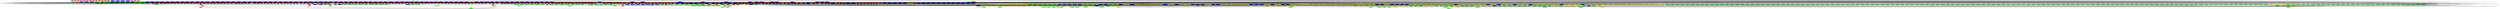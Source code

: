 digraph G {
"uuecxqc4mtzd7ysv.onion" -> "eucokelctnifqjrt.onion";
"jt6vi6fhpsuxkxhu.onion" -> "uuecxqc4mtzd7ysv.onion";
"bdpuqvsqmphctrcs.onion" -> "uuecxqc4mtzd7ysv.onion";
"linksvgkrmdzguvo.onion" -> "uuecxqc4mtzd7ysv.onion";
"7cbqhjnlkivmigxf.onion" -> "uuecxqc4mtzd7ysv.onion";
"uets5xtgizgolsar.onion" -> "uuecxqc4mtzd7ysv.onion";
"torlinksccquz7bi.onion" -> "uuecxqc4mtzd7ysv.onion";
"ugxtcshopyk4a3vy.onion" -> "ugxtcshopyk4a3vy.onion";
"skunkrdunsylcfqd.onion" -> "ugxtcshopyk4a3vy.onion";
"7cbqhjnlkivmigxf.onion" -> "ugxtcshopyk4a3vy.onion";
"bdpuqvsqmphctrcs.onion" -> "ugxtcshopyk4a3vy.onion";
"skunksworkedp2cg.onion" -> "ugxtcshopyk4a3vy.onion";
"smokerhv5hlklzh2.onion" -> "smokerhv5hlklzh2.onion";
"bdpuqvsqmphctrcs.onion" -> "smokerhv5hlklzh2.onion";
"wikitorcwogtsifs.onion" -> "smokerhv5hlklzh2.onion";
"hwikiiwc4igbolzn.onion" -> "smokerhv5hlklzh2.onion";
"uets5xtgizgolsar.onion" -> "smokerhv5hlklzh2.onion";
"skunksworkedp2cg.onion" -> "smokerhv5hlklzh2.onion";
"russianyhluzsk53.onion" -> "smokerhv5hlklzh2.onion";
"directdal7bourmy.onion" -> "smokerhv5hlklzh2.onion";
"hwikis25cffertqe.onion" -> "smokerhv5hlklzh2.onion";
"netflixyummrhppw.onion" -> "smokerhv5hlklzh2.onion";
"skunkrdunsylcfqd.onion" -> "smokerhv5hlklzh2.onion";
"gotchafjkmcqdz2x.onion" -> "smokerhv5hlklzh2.onion";
"gooseone3ib2vbzr.onion" -> "gooseone3ib2vbzr.onion";
"skunkrdunsylcfqd.onion" -> "gooseone3ib2vbzr.onion";
"7cbqhjnlkivmigxf.onion" -> "gooseone3ib2vbzr.onion";
"bdpuqvsqmphctrcs.onion" -> "gooseone3ib2vbzr.onion";
"skunksworkedp2cg.onion" -> "gooseone3ib2vbzr.onion";
"k4btcjyd3gkvocuh.onion" -> "k4btcjyd3gkvocuh.onion";
"fizxfsi3cad3kn7v.onion" -> "k4btcjyd3gkvocuh.onion";
"kxq2e7bwokxzp5ws.onion" -> "k4btcjyd3gkvocuh.onion";
"lg4wchcax2jsxisq.onion" -> "k4btcjyd3gkvocuh.onion";
"bdhdy25nxnkw3xpu.onion" -> "k4btcjyd3gkvocuh.onion";
"s7clinmo4cazmhul.onion" -> "k4btcjyd3gkvocuh.onion";
"dirnxldxoyajdetq.onion" -> "k4btcjyd3gkvocuh.onion";
"n6pbigdvqzs6btn7.onion" -> "k4btcjyd3gkvocuh.onion";
"xukpgaxbyv7tgnr7.onion" -> "k4btcjyd3gkvocuh.onion";
"hwikiiwc4igbolzn.onion" -> "k4btcjyd3gkvocuh.onion";
"skunksworkedp2cg.onion" -> "k4btcjyd3gkvocuh.onion";
"gotchafjkmcqdz2x.onion" -> "k4btcjyd3gkvocuh.onion";
"s675alzzl7zkhwx7.onion" -> "k4btcjyd3gkvocuh.onion";
"skunkrdunsylcfqd.onion" -> "k4btcjyd3gkvocuh.onion";
"netflixyummrhppw.onion" -> "k4btcjyd3gkvocuh.onion";
"q7qtbcgqaytocnwl.onion" -> "k4btcjyd3gkvocuh.onion";
"hydrae4zsy2qtton.onion" -> "k4btcjyd3gkvocuh.onion";
"dseveg4o5qtioxy2.onion" -> "k4btcjyd3gkvocuh.onion";
"torlinq7wg2c3u4w.onion" -> "k4btcjyd3gkvocuh.onion";
"wikitghvd6rcfixq.onion" -> "k4btcjyd3gkvocuh.onion";
"jh32y5y2ci4mbmvy.onion" -> "k4btcjyd3gkvocuh.onion";
"7cbqhjnlkivmigxf.onion" -> "nm2vm4pjwoxlt5vh.onion";
"bdpuqvsqmphctrcs.onion" -> "nm2vm4pjwoxlt5vh.onion";
"gpostalfauulvzhs.onion" -> "bitblendervrfkzr.onion";
"gpostalfauulvzhs.onion" -> "dkn255hz262ypmii.onion";
"gpostalfauulvzhs.onion" -> "gpostalfauulvzhs.onion";
"gpostalfauulvzhs.onion" -> "foggeddriztrcar2.onion";
"gpostalfauulvzhs.onion" -> "deepdot35wvmeyd5.onion";
"gpostalfauulvzhs.onion" -> "grams7enufi7jmdl.onion";
"gpostalfauulvzhs.onion" -> "25xcyznj3pny7mzz.onion";
"bdpuqvsqmphctrcs.onion" -> "gpostalfauulvzhs.onion";
"7cbqhjnlkivmigxf.onion" -> "gpostalfauulvzhs.onion";
"skunksworkedp2cg.onion" -> "gpostalfauulvzhs.onion";
"skunkrdunsylcfqd.onion" -> "gpostalfauulvzhs.onion";
"gotchafjkmcqdz2x.onion" -> "gpostalfauulvzhs.onion";
"25xcyznj3pny7mzz.onion" -> "gpostalfauulvzhs.onion";
"thelampalx5laxeu.onion" -> "thelampalx5laxeu.onion";
"skunkrdunsylcfqd.onion" -> "thelampalx5laxeu.onion";
"7cbqhjnlkivmigxf.onion" -> "thelampalx5laxeu.onion";
"gotchafjkmcqdz2x.onion" -> "thelampalx5laxeu.onion";
"skunksworkedp2cg.onion" -> "thelampalx5laxeu.onion";
"cpbeftwgsfw7jsyt.onion" -> "cpbeftwgsfw7jsyt.onion";
"bdpuqvsqmphctrcs.onion" -> "cpbeftwgsfw7jsyt.onion";
"7cbqhjnlkivmigxf.onion" -> "cpbeftwgsfw7jsyt.onion";
"skunksworkedp2cg.onion" -> "cpbeftwgsfw7jsyt.onion";
"skunkrdunsylcfqd.onion" -> "cpbeftwgsfw7jsyt.onion";
"gotchafjkmcqdz2x.onion" -> "cpbeftwgsfw7jsyt.onion";
"auw6fzx756f6gqcd.onion" -> "auw6fzx756f6gqcd.onion";
"ffi5v46ttwgx3fby.onion" -> "auw6fzx756f6gqcd.onion";
"z2gu35md7bi3ceew.onion" -> "auw6fzx756f6gqcd.onion";
"skunksworkedp2cg.onion" -> "auw6fzx756f6gqcd.onion";
"hwb33q4vlnzwae5z.onion" -> "auw6fzx756f6gqcd.onion";
"skunkrdunsylcfqd.onion" -> "auw6fzx756f6gqcd.onion";
"gotchafjkmcqdz2x.onion" -> "auw6fzx756f6gqcd.onion";
"ana6aaspiqlgpoad.onion" -> "ana6aaspiqlgpoad.onion";
"ana6aaspiqlgpoad.onion" -> "ramp2bombkadwvgz.onion";
"bdpuqvsqmphctrcs.onion" -> "ana6aaspiqlgpoad.onion";
"7cbqhjnlkivmigxf.onion" -> "ana6aaspiqlgpoad.onion";
"skunksworkedp2cg.onion" -> "ana6aaspiqlgpoad.onion";
"skunkrdunsylcfqd.onion" -> "ana6aaspiqlgpoad.onion";
"gotchafjkmcqdz2x.onion" -> "ana6aaspiqlgpoad.onion";
"o3shuzjrnpzf2aiq.onion" -> "o3shuzjrnpzf2aiq.onion";
"bdpuqvsqmphctrcs.onion" -> "o3shuzjrnpzf2aiq.onion";
"7cbqhjnlkivmigxf.onion" -> "o3shuzjrnpzf2aiq.onion";
"skunksworkedp2cg.onion" -> "o3shuzjrnpzf2aiq.onion";
"godnotaba36dsabv.onion" -> "o3shuzjrnpzf2aiq.onion";
"outlawzmd7l3m66o.onion" -> "o3shuzjrnpzf2aiq.onion";
"skunkrdunsylcfqd.onion" -> "o3shuzjrnpzf2aiq.onion";
"gotchafjkmcqdz2x.onion" -> "o3shuzjrnpzf2aiq.onion";
"kbvbhq7w4ohbtzhx.onion" -> "kbvbhq7w4ohbtzhx.onion";
"fizxfsi3cad3kn7v.onion" -> "kbvbhq7w4ohbtzhx.onion";
"kxq2e7bwokxzp5ws.onion" -> "kbvbhq7w4ohbtzhx.onion";
"lg4wchcax2jsxisq.onion" -> "kbvbhq7w4ohbtzhx.onion";
"bdhdy25nxnkw3xpu.onion" -> "kbvbhq7w4ohbtzhx.onion";
"s7clinmo4cazmhul.onion" -> "kbvbhq7w4ohbtzhx.onion";
"dirnxldxoyajdetq.onion" -> "kbvbhq7w4ohbtzhx.onion";
"xukpgaxbyv7tgnr7.onion" -> "kbvbhq7w4ohbtzhx.onion";
"hwikiiwc4igbolzn.onion" -> "kbvbhq7w4ohbtzhx.onion";
"s675alzzl7zkhwx7.onion" -> "kbvbhq7w4ohbtzhx.onion";
"skunkrdunsylcfqd.onion" -> "kbvbhq7w4ohbtzhx.onion";
"netflixyummrhppw.onion" -> "kbvbhq7w4ohbtzhx.onion";
"q7qtbcgqaytocnwl.onion" -> "kbvbhq7w4ohbtzhx.onion";
"hydrae4zsy2qtton.onion" -> "kbvbhq7w4ohbtzhx.onion";
"dseveg4o5qtioxy2.onion" -> "kbvbhq7w4ohbtzhx.onion";
"torlinq7wg2c3u4w.onion" -> "kbvbhq7w4ohbtzhx.onion";
"wikitghvd6rcfixq.onion" -> "kbvbhq7w4ohbtzhx.onion";
"jh32y5y2ci4mbmvy.onion" -> "kbvbhq7w4ohbtzhx.onion";
"janusqqdo2zx75el.onion" -> "kbvbhq7w4ohbtzhx.onion";
"unearthjtc464zh4.onion" -> "unearthjtc464zh4.onion";
"unearthjtc464zh4.onion" -> "typefacew3ijwkgg.onion";
"poltor6i7t2oy24r.onion" -> "poltor6i7t2oy24r.onion";
"poltor6i7t2oy24r.onion" -> "ramp2bombkadwvgz.onion";
"bdpuqvsqmphctrcs.onion" -> "poltor6i7t2oy24r.onion";
"7cbqhjnlkivmigxf.onion" -> "poltor6i7t2oy24r.onion";
"skunksworkedp2cg.onion" -> "poltor6i7t2oy24r.onion";
"skunkrdunsylcfqd.onion" -> "poltor6i7t2oy24r.onion";
"gotchafjkmcqdz2x.onion" -> "poltor6i7t2oy24r.onion";
"iv2w26wwal6tnnpl.onion" -> "iv2w26wwal6tnnpl.onion";
"pfraojp7fxtdd5ut.onion" -> "iv2w26wwal6tnnpl.onion";
"auutwvpt2zktxwng.onion" -> "iv2w26wwal6tnnpl.onion";
"7cbqhjnlkivmigxf.onion" -> "iv2w26wwal6tnnpl.onion";
"skunksworkedp2cg.onion" -> "iv2w26wwal6tnnpl.onion";
"auutwvpt25zfyncd.onion" -> "iv2w26wwal6tnnpl.onion";
"skunkrdunsylcfqd.onion" -> "iv2w26wwal6tnnpl.onion";
"smoke77v445xp3oc.onion" -> "smoke77v445xp3oc.onion";
"skunkrdunsylcfqd.onion" -> "smoke77v445xp3oc.onion";
"skunksworkedp2cg.onion" -> "smoke77v445xp3oc.onion";
"hdwikicorldcisiy.onion" -> "drugsfl4lgmxfetn.onion";
"rxyt6gfigfoberml.onion" -> "drugsfl4lgmxfetn.onion";
"gotchafjkmcqdz2x.onion" -> "drugsfl4lgmxfetn.onion";
"7efcfqiivl7fbfwm.onion" -> "drugsfl4lgmxfetn.onion";
"bdpuqvsqmphctrcs.onion" -> "drugsfl4lgmxfetn.onion";
"davxp63bfgazfkv7.onion" -> "drugsfl4lgmxfetn.onion";
"n7cad27hyjaqq2hu.onion" -> "drugsfl4lgmxfetn.onion";
"d2wssrzhsfdj7x3p.onion" -> "drugsfl4lgmxfetn.onion";
"4hk4hz35gmpa6fih.onion" -> "drugsfl4lgmxfetn.onion";
"msmugacbj7qycqd7.onion" -> "drugsfl4lgmxfetn.onion";
"sb77t2k7dqe66npe.onion" -> "drugsfl4lgmxfetn.onion";
"6onu2qrrdqo4cubp.onion" -> "drugsfl4lgmxfetn.onion";
"uoaz2bavpyplrswx.onion" -> "drugsfl4lgmxfetn.onion";
"2ttafocrkv7gx3op.onion" -> "drugsfl4lgmxfetn.onion";
"skunkrdunsylcfqd.onion" -> "drugsfl4lgmxfetn.onion";
"kcik3srgrfwbwxi2.onion" -> "drugsfl4lgmxfetn.onion";
"irvuh45m6qnkpp7o.onion" -> "drugsfl4lgmxfetn.onion";
"freesex6g5dnw2bl.onion" -> "drugsfl4lgmxfetn.onion";
"7cbqhjnlkivmigxf.onion" -> "drugsfl4lgmxfetn.onion";
"skunksworkedp2cg.onion" -> "drugsfl4lgmxfetn.onion";
"jcx3r2t55jc2ge5a.onion" -> "drugsfl4lgmxfetn.onion";
"3m2myjbdihroaven.onion" -> "drugsfl4lgmxfetn.onion";
"ma3avhfy3tjzn5n4.onion" -> "cryptomktgxdn2zd.onion";
"ma3avhfy3tjzn5n4.onion" -> "grams7envr5lkqgg.onion";
"ma3avhfy3tjzn5n4.onion" -> "ma3avhfy3tjzn5n4.onion";
"skunkrdunsylcfqd.onion" -> "ma3avhfy3tjzn5n4.onion";
"skunksworkedp2cg.onion" -> "ma3avhfy3tjzn5n4.onion";
"bdpuqvsqmphctrcs.onion" -> "ma3avhfy3tjzn5n4.onion";
"x2u26l2gxxxkrbrz.onion" -> "x2u26l2gxxxkrbrz.onion";
"7cbqhjnlkivmigxf.onion" -> "x2u26l2gxxxkrbrz.onion";
"gexauw6b2azvohdm.onion" -> "gexauw6b2azvohdm.onion";
"ffi5v46ttwgx3fby.onion" -> "gexauw6b2azvohdm.onion";
"bdpuqvsqmphctrcs.onion" -> "gexauw6b2azvohdm.onion";
"z2gu35md7bi3ceew.onion" -> "gexauw6b2azvohdm.onion";
"skunksworkedp2cg.onion" -> "gexauw6b2azvohdm.onion";
"hwb33q4vlnzwae5z.onion" -> "gexauw6b2azvohdm.onion";
"skunkrdunsylcfqd.onion" -> "gexauw6b2azvohdm.onion";
"gotchafjkmcqdz2x.onion" -> "gexauw6b2azvohdm.onion";
"7cbqhjnlkivmigxf.onion" -> "tbvljxgtqw4qupsr.onion";
"artsmankindxgcv5.onion" -> "darkheroesq46awl.onion";
"artsmankindxgcv5.onion" -> "thehub7gqe43miyc.onion";
"artsmankindxgcv5.onion" -> "bm26rwk32m7u7rec.onion";
"artsmankindxgcv5.onion" -> "pwoah7foa6au2pul.onion";
"artsmankindxgcv5.onion" -> "artsmankindxgcv5.onion";
"artsmankindxgcv5.onion" -> "avengerfxkkmt2a6.onion";
"artsmankindxgcv5.onion" -> "deepdot35wvmeyd5.onion";
"7cbqhjnlkivmigxf.onion" -> "artsmankindxgcv5.onion";
"gotchafjkmcqdz2x.onion" -> "artsmankindxgcv5.onion";
"bdpuqvsqmphctrcs.onion" -> "artsmankindxgcv5.onion";
"skunksworkedp2cg.onion" -> "artsmankindxgcv5.onion";
"pushingtindthusy.onion" -> "pushingtindthusy.onion";
"skunkrdunsylcfqd.onion" -> "pushingtindthusy.onion";
"skunksworkedp2cg.onion" -> "pushingtindthusy.onion";
"xmarket334dtd4la.onion" -> "bitmixer2whesjgj.onion";
"xmarket334dtd4la.onion" -> "xmarket334dtd4la.onion";
"bdpuqvsqmphctrcs.onion" -> "xmarket334dtd4la.onion";
"7cbqhjnlkivmigxf.onion" -> "xmarket334dtd4la.onion";
"xmarket3gpgw2ftz.onion" -> "xmarket334dtd4la.onion";
"skunksworkedp2cg.onion" -> "xmarket334dtd4la.onion";
"xlvtwpdl2xgnyen6.onion" -> "xmarket334dtd4la.onion";
"skunkrdunsylcfqd.onion" -> "xmarket334dtd4la.onion";
"gotchafjkmcqdz2x.onion" -> "xmarket334dtd4la.onion";
"xmarket7sw2fba6b.onion" -> "xmarket334dtd4la.onion";
"limaconzruthefg4.onion" -> "cryptomktgxdn2zd.onion";
"limaconzruthefg4.onion" -> "tochka3evlj3sxdv.onion";
"limaconzruthefg4.onion" -> "pwoah7foa6au2pul.onion";
"7cbqhjnlkivmigxf.onion" -> "limaconzruthefg4.onion";
"gotchafjkmcqdz2x.onion" -> "limaconzruthefg4.onion";
"skunksworkedp2cg.onion" -> "limaconzruthefg4.onion";
"rtciranjrrdwn4fw.onion" -> "rtciranjrrdwn4fw.onion";
"rtciranjrrdwn4fw.onion" -> "ramp2bombkadwvgz.onion";
"bdpuqvsqmphctrcs.onion" -> "rtciranjrrdwn4fw.onion";
"7cbqhjnlkivmigxf.onion" -> "rtciranjrrdwn4fw.onion";
"skunksworkedp2cg.onion" -> "rtciranjrrdwn4fw.onion";
"skunkrdunsylcfqd.onion" -> "rtciranjrrdwn4fw.onion";
"gotchafjkmcqdz2x.onion" -> "rtciranjrrdwn4fw.onion";
"eupillu4np223oxe.onion" -> "grams7enufi7jmdl.onion";
"eupillu4np223oxe.onion" -> "eupillu4np223oxe.onion";
"7cbqhjnlkivmigxf.onion" -> "eupillu4np223oxe.onion";
"gotchafjkmcqdz2x.onion" -> "eupillu4np223oxe.onion";
"bdpuqvsqmphctrcs.onion" -> "eupillu4np223oxe.onion";
"skunksworkedp2cg.onion" -> "eupillu4np223oxe.onion";
"3zop6bkkb46vqpjz.onion" -> "nucleuspf3izq7o6.onion";
"3zop6bkkb46vqpjz.onion" -> "lchudifyeqm4ldjj.onion";
"3zop6bkkb46vqpjz.onion" -> "bm26rwk32m7u7rec.onion";
"3zop6bkkb46vqpjz.onion" -> "3zop6bkkb46vqpjz.onion";
"3zop6bkkb46vqpjz.onion" -> "valhallaxmn3fydu.onion";
"3zop6bkkb46vqpjz.onion" -> "grams7enufi7jmdl.onion";
"3zop6bkkb46vqpjz.onion" -> "flowerk3r3nud4nc.onion";
"3zop6bkkb46vqpjz.onion" -> "pwoah7foa6au2pul.onion";
"3zop6bkkb46vqpjz.onion" -> "hansamkt3iph6sbb.onion";
"bdpuqvsqmphctrcs.onion" -> "3zop6bkkb46vqpjz.onion";
"7cbqhjnlkivmigxf.onion" -> "3zop6bkkb46vqpjz.onion";
"skunksworkedp2cg.onion" -> "3zop6bkkb46vqpjz.onion";
"skunkrdunsylcfqd.onion" -> "3zop6bkkb46vqpjz.onion";
"gotchafjkmcqdz2x.onion" -> "3zop6bkkb46vqpjz.onion";
"diamsxc5g2myfqsk.onion" -> "ramp2bombkadwvgz.onion";
"diamsxc5g2myfqsk.onion" -> "diamsxc5g2myfqsk.onion";
"bdpuqvsqmphctrcs.onion" -> "diamsxc5g2myfqsk.onion";
"7cbqhjnlkivmigxf.onion" -> "diamsxc5g2myfqsk.onion";
"skunksworkedp2cg.onion" -> "diamsxc5g2myfqsk.onion";
"skunkrdunsylcfqd.onion" -> "diamsxc5g2myfqsk.onion";
"gotchafjkmcqdz2x.onion" -> "diamsxc5g2myfqsk.onion";
"newpdioehu3fhxph.onion" -> "newpdioehu3fhxph.onion";
"fizxfsi3cad3kn7v.onion" -> "newpdioehu3fhxph.onion";
"kxq2e7bwokxzp5ws.onion" -> "newpdioehu3fhxph.onion";
"lg4wchcax2jsxisq.onion" -> "newpdioehu3fhxph.onion";
"bdhdy25nxnkw3xpu.onion" -> "newpdioehu3fhxph.onion";
"s7clinmo4cazmhul.onion" -> "newpdioehu3fhxph.onion";
"bdpuqvsqmphctrcs.onion" -> "newpdioehu3fhxph.onion";
"dirnxldxoyajdetq.onion" -> "newpdioehu3fhxph.onion";
"xukpgaxbyv7tgnr7.onion" -> "newpdioehu3fhxph.onion";
"hwikiiwc4igbolzn.onion" -> "newpdioehu3fhxph.onion";
"skunksworkedp2cg.onion" -> "newpdioehu3fhxph.onion";
"s675alzzl7zkhwx7.onion" -> "newpdioehu3fhxph.onion";
"skunkrdunsylcfqd.onion" -> "newpdioehu3fhxph.onion";
"netflixyummrhppw.onion" -> "newpdioehu3fhxph.onion";
"q7qtbcgqaytocnwl.onion" -> "newpdioehu3fhxph.onion";
"hydrae4zsy2qtton.onion" -> "newpdioehu3fhxph.onion";
"dseveg4o5qtioxy2.onion" -> "newpdioehu3fhxph.onion";
"torlinq7wg2c3u4w.onion" -> "newpdioehu3fhxph.onion";
"wikitghvd6rcfixq.onion" -> "newpdioehu3fhxph.onion";
"jh32y5y2ci4mbmvy.onion" -> "newpdioehu3fhxph.onion";
"7cbqhjnlkivmigxf.onion" -> "dbye43kdtlombz4d.onion";
"gotchafjkmcqdz2x.onion" -> "dbye43kdtlombz4d.onion";
"5zf5yc2vwcnxgugv.onion" -> "dbye43kdtlombz4d.onion";
"skunksworkedp2cg.onion" -> "dbye43kdtlombz4d.onion";
"diamachdwhqp7pem.onion" -> "diamachdwhqp7pem.onion";
"diamachdwhqp7pem.onion" -> "ramp2bombkadwvgz.onion";
"bdpuqvsqmphctrcs.onion" -> "diamachdwhqp7pem.onion";
"7cbqhjnlkivmigxf.onion" -> "diamachdwhqp7pem.onion";
"skunksworkedp2cg.onion" -> "diamachdwhqp7pem.onion";
"skunkrdunsylcfqd.onion" -> "diamachdwhqp7pem.onion";
"gotchafjkmcqdz2x.onion" -> "diamachdwhqp7pem.onion";
"heimsebaxnabvo7g.onion" -> "heimsebaxnabvo7g.onion";
"heimsebaxnabvo7g.onion" -> "ramp2bombkadwvgz.onion";
"bdpuqvsqmphctrcs.onion" -> "heimsebaxnabvo7g.onion";
"7cbqhjnlkivmigxf.onion" -> "heimsebaxnabvo7g.onion";
"skunksworkedp2cg.onion" -> "heimsebaxnabvo7g.onion";
"skunkrdunsylcfqd.onion" -> "heimsebaxnabvo7g.onion";
"gotchafjkmcqdz2x.onion" -> "heimsebaxnabvo7g.onion";
"fzqnrb64dcqcfbk2.onion" -> "fzqnrb64dcqcfbk2.onion";
"fizxfsi3cad3kn7v.onion" -> "fzqnrb64dcqcfbk2.onion";
"kxq2e7bwokxzp5ws.onion" -> "fzqnrb64dcqcfbk2.onion";
"lg4wchcax2jsxisq.onion" -> "fzqnrb64dcqcfbk2.onion";
"bdhdy25nxnkw3xpu.onion" -> "fzqnrb64dcqcfbk2.onion";
"s7clinmo4cazmhul.onion" -> "fzqnrb64dcqcfbk2.onion";
"bdpuqvsqmphctrcs.onion" -> "fzqnrb64dcqcfbk2.onion";
"dirnxldxoyajdetq.onion" -> "fzqnrb64dcqcfbk2.onion";
"xukpgaxbyv7tgnr7.onion" -> "fzqnrb64dcqcfbk2.onion";
"hwikiiwc4igbolzn.onion" -> "fzqnrb64dcqcfbk2.onion";
"s675alzzl7zkhwx7.onion" -> "fzqnrb64dcqcfbk2.onion";
"skunkrdunsylcfqd.onion" -> "fzqnrb64dcqcfbk2.onion";
"netflixyummrhppw.onion" -> "fzqnrb64dcqcfbk2.onion";
"q7qtbcgqaytocnwl.onion" -> "fzqnrb64dcqcfbk2.onion";
"hydrae4zsy2qtton.onion" -> "fzqnrb64dcqcfbk2.onion";
"dseveg4o5qtioxy2.onion" -> "fzqnrb64dcqcfbk2.onion";
"torlinq7wg2c3u4w.onion" -> "fzqnrb64dcqcfbk2.onion";
"wikitghvd6rcfixq.onion" -> "fzqnrb64dcqcfbk2.onion";
"jh32y5y2ci4mbmvy.onion" -> "fzqnrb64dcqcfbk2.onion";
"xdsa5xcrrrxxxolc.onion" -> "xdsa5xcrrrxxxolc.onion";
"mijpsrtgf54l7um6.onion" -> "xdsa5xcrrrxxxolc.onion";
"bdpuqvsqmphctrcs.onion" -> "xdsa5xcrrrxxxolc.onion";
"7cbqhjnlkivmigxf.onion" -> "xdsa5xcrrrxxxolc.onion";
"33f2yaxsfp3356is.onion" -> "xdsa5xcrrrxxxolc.onion";
"skunksworkedp2cg.onion" -> "xdsa5xcrrrxxxolc.onion";
"skunkrdunsylcfqd.onion" -> "xdsa5xcrrrxxxolc.onion";
"gotchafjkmcqdz2x.onion" -> "xdsa5xcrrrxxxolc.onion";
"wikihiddkz5w3hfg.onion" -> "xdsa5xcrrrxxxolc.onion";
"sholq4kbukl5mitc.onion" -> "ramp2bombkadwvgz.onion";
"sholq4kbukl5mitc.onion" -> "rampshop72lq6kp6.onion";
"sholq4kbukl5mitc.onion" -> "sholq4kbukl5mitc.onion";
"sholq4kbukl5mitc.onion" -> "shops3jckh3dexzy.onion";
"sholq4kbukl5mitc.onion" -> "vfvfq64rtrefmdtd.onion";
"rampshop72lq6kp6.onion" -> "sholq4kbukl5mitc.onion";
"7cbqhjnlkivmigxf.onion" -> "sholq4kbukl5mitc.onion";
"skunksworkedp2cg.onion" -> "sholq4kbukl5mitc.onion";
"vfvfq64rtrefmdtd.onion" -> "sholq4kbukl5mitc.onion";
"shops3jckh3dexzy.onion" -> "sholq4kbukl5mitc.onion";
"skunkrdunsylcfqd.onion" -> "sholq4kbukl5mitc.onion";
"gotchafjkmcqdz2x.onion" -> "sholq4kbukl5mitc.onion";
"6f4wgx24im4ilcip.onion" -> "sholq4kbukl5mitc.onion";
"valhall3ekierqln.onion" -> "silkkhypmzzeomug.onion";
"valhall3ekierqln.onion" -> "valhall3ekierqln.onion";
"thevaul5ckb5noad.onion" -> "valhall3ekierqln.onion";
"bdpuqvsqmphctrcs.onion" -> "valhall3ekierqln.onion";
"skunksworkedp2cg.onion" -> "valhall3ekierqln.onion";
"silkkhypmzzeomug.onion" -> "valhall3ekierqln.onion";
"skunkrdunsylcfqd.onion" -> "valhall3ekierqln.onion";
"silkksarnpl56ck2.onion" -> "valhall3ekierqln.onion";
"gotchafjkmcqdz2x.onion" -> "valhall3ekierqln.onion";
"pms5n4czsmblkcjl.onion" -> "pms5n4czsmblkcjl.onion";
"ffi5v46ttwgx3fby.onion" -> "pms5n4czsmblkcjl.onion";
"bdpuqvsqmphctrcs.onion" -> "pms5n4czsmblkcjl.onion";
"z2gu35md7bi3ceew.onion" -> "pms5n4czsmblkcjl.onion";
"skunksworkedp2cg.onion" -> "pms5n4czsmblkcjl.onion";
"5gxeuhadmvanwatr.onion" -> "pms5n4czsmblkcjl.onion";
"hwb33q4vlnzwae5z.onion" -> "pms5n4czsmblkcjl.onion";
"skunkrdunsylcfqd.onion" -> "pms5n4czsmblkcjl.onion";
"gotchafjkmcqdz2x.onion" -> "pms5n4czsmblkcjl.onion";
"bdpuqvsqmphctrcs.onion" -> "maghrebwzbkucctg.onion";
"wikitorcwogtsifs.onion" -> "maghrebwzbkucctg.onion";
"russianyhluzsk53.onion" -> "maghrebwzbkucctg.onion";
"skunksworkedp2cg.onion" -> "maghrebwzbkucctg.onion";
"directdal7bourmy.onion" -> "maghrebwzbkucctg.onion";
"skunkrdunsylcfqd.onion" -> "maghrebwzbkucctg.onion";
"gotchafjkmcqdz2x.onion" -> "maghrebwzbkucctg.onion";
"kbxv2hlsy6phxalo.onion" -> "kbxv2hlsy6phxalo.onion";
"ffi5v46ttwgx3fby.onion" -> "kbxv2hlsy6phxalo.onion";
"bdpuqvsqmphctrcs.onion" -> "kbxv2hlsy6phxalo.onion";
"z2gu35md7bi3ceew.onion" -> "kbxv2hlsy6phxalo.onion";
"skunksworkedp2cg.onion" -> "kbxv2hlsy6phxalo.onion";
"hwb33q4vlnzwae5z.onion" -> "kbxv2hlsy6phxalo.onion";
"skunkrdunsylcfqd.onion" -> "kbxv2hlsy6phxalo.onion";
"gotchafjkmcqdz2x.onion" -> "kbxv2hlsy6phxalo.onion";
"drugszun7tvsgsaa.onion" -> "drugszun7tvsgsaa.onion";
"bdpuqvsqmphctrcs.onion" -> "drugszun7tvsgsaa.onion";
"wikitorcwogtsifs.onion" -> "drugszun7tvsgsaa.onion";
"hwikiiwc4igbolzn.onion" -> "drugszun7tvsgsaa.onion";
"uets5xtgizgolsar.onion" -> "drugszun7tvsgsaa.onion";
"skunksworkedp2cg.onion" -> "drugszun7tvsgsaa.onion";
"russianyhluzsk53.onion" -> "drugszun7tvsgsaa.onion";
"directdal7bourmy.onion" -> "drugszun7tvsgsaa.onion";
"hwikis25cffertqe.onion" -> "drugszun7tvsgsaa.onion";
"netflixyummrhppw.onion" -> "drugszun7tvsgsaa.onion";
"skunkrdunsylcfqd.onion" -> "drugszun7tvsgsaa.onion";
"gotchafjkmcqdz2x.onion" -> "drugszun7tvsgsaa.onion";
"psyched25pydrgul.onion" -> "psyched25pydrgul.onion";
"bdpuqvsqmphctrcs.onion" -> "psyched25pydrgul.onion";
"wikitorcwogtsifs.onion" -> "psyched25pydrgul.onion";
"hwikiiwc4igbolzn.onion" -> "psyched25pydrgul.onion";
"uets5xtgizgolsar.onion" -> "psyched25pydrgul.onion";
"skunksworkedp2cg.onion" -> "psyched25pydrgul.onion";
"russianyhluzsk53.onion" -> "psyched25pydrgul.onion";
"directdal7bourmy.onion" -> "psyched25pydrgul.onion";
"hwikis25cffertqe.onion" -> "psyched25pydrgul.onion";
"netflixyummrhppw.onion" -> "psyched25pydrgul.onion";
"skunkrdunsylcfqd.onion" -> "psyched25pydrgul.onion";
"gotchafjkmcqdz2x.onion" -> "psyched25pydrgul.onion";
"learyycucta4zwlg.onion" -> "learyycucta4zwlg.onion";
"learyycucta4zwlg.onion" -> "ramp2bombkadwvgz.onion";
"bdpuqvsqmphctrcs.onion" -> "learyycucta4zwlg.onion";
"7cbqhjnlkivmigxf.onion" -> "learyycucta4zwlg.onion";
"skunksworkedp2cg.onion" -> "learyycucta4zwlg.onion";
"skunkrdunsylcfqd.onion" -> "learyycucta4zwlg.onion";
"gotchafjkmcqdz2x.onion" -> "learyycucta4zwlg.onion";
"greenmwbv5u5t5th.onion" -> "greenmwbv5u5t5th.onion";
"bdpuqvsqmphctrcs.onion" -> "greenmwbv5u5t5th.onion";
"hwikiiwc4igbolzn.onion" -> "greenmwbv5u5t5th.onion";
"skunksworkedp2cg.onion" -> "greenmwbv5u5t5th.onion";
"netflixyummrhppw.onion" -> "greenmwbv5u5t5th.onion";
"skunkrdunsylcfqd.onion" -> "greenmwbv5u5t5th.onion";
"gotchafjkmcqdz2x.onion" -> "greenmwbv5u5t5th.onion";
"diamouwksmsuquw7.onion" -> "diamouwksmsuquw7.onion";
"diamouwksmsuquw7.onion" -> "ramp2bombkadwvgz.onion";
"7cbqhjnlkivmigxf.onion" -> "diamouwksmsuquw7.onion";
"skunkrdunsylcfqd.onion" -> "diamouwksmsuquw7.onion";
"bdpuqvsqmphctrcs.onion" -> "diamouwksmsuquw7.onion";
"skunksworkedp2cg.onion" -> "diamouwksmsuquw7.onion";
"tdupp6lmgnpex5ss.onion" -> "tdupp6lmgnpex5ss.onion";
"mijpsrtgf54l7um6.onion" -> "tdupp6lmgnpex5ss.onion";
"bdpuqvsqmphctrcs.onion" -> "tdupp6lmgnpex5ss.onion";
"7cbqhjnlkivmigxf.onion" -> "tdupp6lmgnpex5ss.onion";
"33f2yaxsfp3356is.onion" -> "tdupp6lmgnpex5ss.onion";
"skunksworkedp2cg.onion" -> "tdupp6lmgnpex5ss.onion";
"skunkrdunsylcfqd.onion" -> "tdupp6lmgnpex5ss.onion";
"gotchafjkmcqdz2x.onion" -> "tdupp6lmgnpex5ss.onion";
"wikihiddkz5w3hfg.onion" -> "tdupp6lmgnpex5ss.onion";
"rso4h34eooxjlg75.onion" -> "rso4h34eooxjlg75.onion";
"fizxfsi3cad3kn7v.onion" -> "rso4h34eooxjlg75.onion";
"kxq2e7bwokxzp5ws.onion" -> "rso4h34eooxjlg75.onion";
"lg4wchcax2jsxisq.onion" -> "rso4h34eooxjlg75.onion";
"bdhdy25nxnkw3xpu.onion" -> "rso4h34eooxjlg75.onion";
"s7clinmo4cazmhul.onion" -> "rso4h34eooxjlg75.onion";
"bdpuqvsqmphctrcs.onion" -> "rso4h34eooxjlg75.onion";
"dirnxldxoyajdetq.onion" -> "rso4h34eooxjlg75.onion";
"xukpgaxbyv7tgnr7.onion" -> "rso4h34eooxjlg75.onion";
"hwikiiwc4igbolzn.onion" -> "rso4h34eooxjlg75.onion";
"skunksworkedp2cg.onion" -> "rso4h34eooxjlg75.onion";
"gotchafjkmcqdz2x.onion" -> "rso4h34eooxjlg75.onion";
"s675alzzl7zkhwx7.onion" -> "rso4h34eooxjlg75.onion";
"skunkrdunsylcfqd.onion" -> "rso4h34eooxjlg75.onion";
"netflixyummrhppw.onion" -> "rso4h34eooxjlg75.onion";
"q7qtbcgqaytocnwl.onion" -> "rso4h34eooxjlg75.onion";
"hydrae4zsy2qtton.onion" -> "rso4h34eooxjlg75.onion";
"dseveg4o5qtioxy2.onion" -> "rso4h34eooxjlg75.onion";
"torlinq7wg2c3u4w.onion" -> "rso4h34eooxjlg75.onion";
"wikitghvd6rcfixq.onion" -> "rso4h34eooxjlg75.onion";
"jh32y5y2ci4mbmvy.onion" -> "rso4h34eooxjlg75.onion";
"zpnzkyrgzdfdzwh3.onion" -> "cryptomktgxdn2zd.onion";
"7cbqhjnlkivmigxf.onion" -> "zpnzkyrgzdfdzwh3.onion";
"gotchafjkmcqdz2x.onion" -> "zpnzkyrgzdfdzwh3.onion";
"bdpuqvsqmphctrcs.onion" -> "zpnzkyrgzdfdzwh3.onion";
"hydraruzxpnew4af.onion" -> "hydraruzxpnew4af.onion";
"hydraruzxpnew4af.onion" -> "wayawaytcl3k66fl.onion";
"bdpuqvsqmphctrcs.onion" -> "hydraruzxpnew4af.onion";
"legalrcgaqsyxn6y.onion" -> "hydraruzxpnew4af.onion";
"wayawaytcl3k66fl.onion" -> "hydraruzxpnew4af.onion";
"hbjw767fbu7gygp2.onion" -> "hydraruzxpnew4af.onion";
"sqmqwk54twum6z2z.onion" -> "hydraruzxpnew4af.onion";
"7cbqhjnlkivmigxf.onion" -> "hydraruzxpnew4af.onion";
"www.wayaw3fh3oc6nftg.onion" -> "hydraruzxpnew4af.onion";
"6uufxh6kf3k572x3.onion" -> "hydraruzxpnew4af.onion";
"lookz3wwyeucccba.onion" -> "hydraruzxpnew4af.onion";
"skunksworkedp2cg.onion" -> "hydraruzxpnew4af.onion";
"godnotaba36dsabv.onion" -> "hydraruzxpnew4af.onion";
"outlawzmd7l3m66o.onion" -> "hydraruzxpnew4af.onion";
"wayaw3fh3oc6nftg.onion" -> "hydraruzxpnew4af.onion";
"skunkrdunsylcfqd.onion" -> "hydraruzxpnew4af.onion";
"gotchafjkmcqdz2x.onion" -> "hydraruzxpnew4af.onion";
"qwy4yytb4u3r4nfy.onion" -> "hydraruzxpnew4af.onion";
"www.wayawaytcl3k66fl.onion" -> "hydraruzxpnew4af.onion";
"vfvfq64rtrefmdtd.onion" -> "ramp2bombkadwvgz.onion";
"vfvfq64rtrefmdtd.onion" -> "rampshop72lq6kp6.onion";
"vfvfq64rtrefmdtd.onion" -> "shops3jckh3dexzy.onion";
"vfvfq64rtrefmdtd.onion" -> "vfvfq64rtrefmdtd.onion";
"rampshop72lq6kp6.onion" -> "vfvfq64rtrefmdtd.onion";
"7cbqhjnlkivmigxf.onion" -> "vfvfq64rtrefmdtd.onion";
"skunksworkedp2cg.onion" -> "vfvfq64rtrefmdtd.onion";
"shops3jckh3dexzy.onion" -> "vfvfq64rtrefmdtd.onion";
"skunkrdunsylcfqd.onion" -> "vfvfq64rtrefmdtd.onion";
"gotchafjkmcqdz2x.onion" -> "vfvfq64rtrefmdtd.onion";
"6f4wgx24im4ilcip.onion" -> "vfvfq64rtrefmdtd.onion";
"artsmanvesyngaz5.onion" -> "deepdot53faojvzi.onion";
"artsmanvesyngaz5.onion" -> "darkheroesq46awl.onion";
"artsmanvesyngaz5.onion" -> "avengerfxlijzesi.onion";
"artsmanvesyngaz5.onion" -> "majesticgqeizynd.onion";
"artsmanvesyngaz5.onion" -> "alphabayxsxlxeaz.onion";
"artsmanvesyngaz5.onion" -> "artsmanvesyngaz5.onion";
"artsmanvesyngaz5.onion" -> "thehub7gqe43miyc.onion";
"skunkrdunsylcfqd.onion" -> "artsmanvesyngaz5.onion";
"bdpuqvsqmphctrcs.onion" -> "artsmanvesyngaz5.onion";
"skunksworkedp2cg.onion" -> "artsmanvesyngaz5.onion";
"pab3vhzwe44uwphp.onion" -> "pab3vhzwe44uwphp.onion";
"jt6vi6fhpsuxkxhu.onion" -> "pab3vhzwe44uwphp.onion";
"linksvgkrmdzguvo.onion" -> "pab3vhzwe44uwphp.onion";
"7cbqhjnlkivmigxf.onion" -> "pab3vhzwe44uwphp.onion";
"uets5xtgizgolsar.onion" -> "pab3vhzwe44uwphp.onion";
"skunksworkedp2cg.onion" -> "pab3vhzwe44uwphp.onion";
"torlinksccquz7bi.onion" -> "pab3vhzwe44uwphp.onion";
"skunkrdunsylcfqd.onion" -> "pab3vhzwe44uwphp.onion";
"gotchafjkmcqdz2x.onion" -> "pab3vhzwe44uwphp.onion";
"5zf5yc2vwcnxgugv.onion" -> "pab3vhzwe44uwphp.onion";
"fantavsxivmoli6n.onion" -> "fantavsxivmoli6n.onion";
"fantavsxivmoli6n.onion" -> "ramp2bombkadwvgz.onion";
"bdpuqvsqmphctrcs.onion" -> "fantavsxivmoli6n.onion";
"7cbqhjnlkivmigxf.onion" -> "fantavsxivmoli6n.onion";
"skunksworkedp2cg.onion" -> "fantavsxivmoli6n.onion";
"skunkrdunsylcfqd.onion" -> "fantavsxivmoli6n.onion";
"gotchafjkmcqdz2x.onion" -> "fantavsxivmoli6n.onion";
"greendrgfjz7ks5f.onion" -> "greendrgfjz7ks5f.onion";
"mijpsrtgf54l7um6.onion" -> "greendrgfjz7ks5f.onion";
"bdpuqvsqmphctrcs.onion" -> "greendrgfjz7ks5f.onion";
"hiddenwk7qnvvpfo.onion" -> "greendrgfjz7ks5f.onion";
"7cbqhjnlkivmigxf.onion" -> "greendrgfjz7ks5f.onion";
"33f2yaxsfp3356is.onion" -> "greendrgfjz7ks5f.onion";
"uets5xtgizgolsar.onion" -> "greendrgfjz7ks5f.onion";
"skunksworkedp2cg.onion" -> "greendrgfjz7ks5f.onion";
"hwikis25cffertqe.onion" -> "greendrgfjz7ks5f.onion";
"gotchafjkmcqdz2x.onion" -> "greendrgfjz7ks5f.onion";
"wikihiddkz5w3hfg.onion" -> "greendrgfjz7ks5f.onion";
"ms3pbazxs7qwb422.onion" -> "greendrgfjz7ks5f.onion";
"vr75g7ybia7oqyly.onion" -> "vr75g7ybia7oqyly.onion";
"skunkrdunsylcfqd.onion" -> "vr75g7ybia7oqyly.onion";
"7cbqhjnlkivmigxf.onion" -> "vr75g7ybia7oqyly.onion";
"skunksworkedp2cg.onion" -> "vr75g7ybia7oqyly.onion";
"6zw2smzxahe7gvni.onion" -> "6zw2smzxahe7gvni.onion";
"6zw2smzxahe7gvni.onion" -> "zmw5vnrztct6wr6o.onion";
"bdpuqvsqmphctrcs.onion" -> "6zw2smzxahe7gvni.onion";
"7cbqhjnlkivmigxf.onion" -> "6zw2smzxahe7gvni.onion";
"zmw5vnrztct6wr6o.onion" -> "6zw2smzxahe7gvni.onion";
"skunksworkedp2cg.onion" -> "6zw2smzxahe7gvni.onion";
"skunkrdunsylcfqd.onion" -> "6zw2smzxahe7gvni.onion";
"eeyovrly7charuku.onion" -> "eeyovrly7charuku.onion";
"7cbqhjnlkivmigxf.onion" -> "eeyovrly7charuku.onion";
"bdpuqvsqmphctrcs.onion" -> "eeyovrly7charuku.onion";
"skunksworkedp2cg.onion" -> "eeyovrly7charuku.onion";
"nlgro7qqgwi2jjnv.onion" -> "nlgro7qqgwi2jjnv.onion";
"skunkrdunsylcfqd.onion" -> "nlgro7qqgwi2jjnv.onion";
"skunksworkedp2cg.onion" -> "nlgro7qqgwi2jjnv.onion";
"cocaineo5z66elwy.onion" -> "bitblendervrfkzr.onion";
"cocaineo5z66elwy.onion" -> "xmh57jrzrnw6insl.onion";
"cocaineo5z66elwy.onion" -> "acropolhwczbgbkh.onion";
"cocaineo5z66elwy.onion" -> "i25c62nvu4cgeqyz.onion";
"cocaineo5z66elwy.onion" -> "acropol4ti6ytzeh.onion";
"cocaineo5z66elwy.onion" -> "cocaineo5z66elwy.onion";
"cocaineo5z66elwy.onion" -> "grams7enufi7jmdl.onion";
"cocaineo5z66elwy.onion" -> "kpvzxxbbraaigawj.onion";
"cocaineo5z66elwy.onion" -> "avengerfxkkmt2a6.onion";
"cocaineweogeta6y.onion" -> "cocaineo5z66elwy.onion";
"7cbqhjnlkivmigxf.onion" -> "cocaineo5z66elwy.onion";
"skunksworkedp2cg.onion" -> "cocaineo5z66elwy.onion";
"cocainey5gitx2eu.onion" -> "cocaineo5z66elwy.onion";
"cocaine5nyqmki2d.onion" -> "cocaineo5z66elwy.onion";
"24hcpmhhmtdkccam.onion" -> "cocaineo5z66elwy.onion";
"skunkrdunsylcfqd.onion" -> "cocaineo5z66elwy.onion";
"gotchafjkmcqdz2x.onion" -> "cocaineo5z66elwy.onion";
"newpdsuslmzqazvr.onion" -> "newpdsuslmzqazvr.onion";
"hiddenwk7qnvvpfo.onion" -> "newpdsuslmzqazvr.onion";
"udsmewv45lunzoo4.onion" -> "newpdsuslmzqazvr.onion";
"zgrl6sghf5jh37zz.onion" -> "newpdsuslmzqazvr.onion";
"gotchafjkmcqdz2x.onion" -> "newpdsuslmzqazvr.onion";
"ijprlinuqv6u3x5i.onion" -> "newpdsuslmzqazvr.onion";
"wikihiddkz5w3hfg.onion" -> "newpdsuslmzqazvr.onion";
"ohnhsuercp2uscpl.onion" -> "newpdsuslmzqazvr.onion";
"mijpsrtgf54l7um6.onion" -> "newpdsuslmzqazvr.onion";
"7g5bqm7htspqauum.onion" -> "newpdsuslmzqazvr.onion";
"bdpuqvsqmphctrcs.onion" -> "newpdsuslmzqazvr.onion";
"dirnxxdraygbifgc.onion" -> "newpdsuslmzqazvr.onion";
"xqrqbzhii6m6sdrv.onion" -> "newpdsuslmzqazvr.onion";
"33f2yaxsfp3356is.onion" -> "newpdsuslmzqazvr.onion";
"linkzbyg4nwodgic.onion" -> "newpdsuslmzqazvr.onion";
"torlinkbgs6aabns.onion" -> "newpdsuslmzqazvr.onion";
"qb5qrtbcl7r624gw.onion" -> "newpdsuslmzqazvr.onion";
"cdwc3ozi6opnj7ad.onion" -> "newpdsuslmzqazvr.onion";
"s5eqtd3hsfgu4czz.onion" -> "newpdsuslmzqazvr.onion";
"kexif6cl7uarcl44.onion" -> "newpdsuslmzqazvr.onion";
"ac7zotau5hzzciun.onion" -> "newpdsuslmzqazvr.onion";
"uxwi4yskwrjrkis6.onion" -> "newpdsuslmzqazvr.onion";
"7cbqhjnlkivmigxf.onion" -> "newpdsuslmzqazvr.onion";
"wikitjerrta4qgz4.onion" -> "newpdsuslmzqazvr.onion";
"skunksworkedp2cg.onion" -> "newpdsuslmzqazvr.onion";
"jh32yv5zgayyyts3.onion" -> "newpdsuslmzqazvr.onion";
"torlinksccquz7bi.onion" -> "newpdsuslmzqazvr.onion";
"hwikis25cffertqe.onion" -> "newpdsuslmzqazvr.onion";
"s42qgnh4kesd5odo.onion" -> "toradsc6vvmtugty.onion";
"s42qgnh4kesd5odo.onion" -> "s42qgnh4kesd5odo.onion";
"bdpuqvsqmphctrcs.onion" -> "s42qgnh4kesd5odo.onion";
"7cbqhjnlkivmigxf.onion" -> "s42qgnh4kesd5odo.onion";
"skunksworkedp2cg.onion" -> "s42qgnh4kesd5odo.onion";
"skunkrdunsylcfqd.onion" -> "s42qgnh4kesd5odo.onion";
"gotchafjkmcqdz2x.onion" -> "s42qgnh4kesd5odo.onion";
"coinrx6j4gqspquq.onion" -> "coinrx6j4gqspquq.onion";
"skunkrdunsylcfqd.onion" -> "coinrx6j4gqspquq.onion";
"7cbqhjnlkivmigxf.onion" -> "coinrx6j4gqspquq.onion";
"skunksworkedp2cg.onion" -> "coinrx6j4gqspquq.onion";
"methazwpjggwqujc.onion" -> "methazwpjggwqujc.onion";
"methazwpjggwqujc.onion" -> "ramp2bombkadwvgz.onion";
"bdpuqvsqmphctrcs.onion" -> "methazwpjggwqujc.onion";
"7cbqhjnlkivmigxf.onion" -> "methazwpjggwqujc.onion";
"skunksworkedp2cg.onion" -> "methazwpjggwqujc.onion";
"skunkrdunsylcfqd.onion" -> "methazwpjggwqujc.onion";
"gotchafjkmcqdz2x.onion" -> "methazwpjggwqujc.onion";
"orang6jelula4o4d.onion" -> "orang6jelula4o4d.onion";
"orang6jelula4o4d.onion" -> "ramp2bombkadwvgz.onion";
"bdpuqvsqmphctrcs.onion" -> "orang6jelula4o4d.onion";
"7cbqhjnlkivmigxf.onion" -> "orang6jelula4o4d.onion";
"skunksworkedp2cg.onion" -> "orang6jelula4o4d.onion";
"skunkrdunsylcfqd.onion" -> "orang6jelula4o4d.onion";
"gotchafjkmcqdz2x.onion" -> "orang6jelula4o4d.onion";
"ugroupd6oramigoe.onion" -> "ugroupd6oramigoe.onion";
"ugroupd6oramigoe.onion" -> "ramp2bombkadwvgz.onion";
"bdpuqvsqmphctrcs.onion" -> "ugroupd6oramigoe.onion";
"7cbqhjnlkivmigxf.onion" -> "ugroupd6oramigoe.onion";
"skunksworkedp2cg.onion" -> "ugroupd6oramigoe.onion";
"skunkrdunsylcfqd.onion" -> "ugroupd6oramigoe.onion";
"gotchafjkmcqdz2x.onion" -> "ugroupd6oramigoe.onion";
"kbvbh4kdddiha2ht.onion" -> "kbvbh4kdddiha2ht.onion";
"hiddenwk7qnvvpfo.onion" -> "kbvbh4kdddiha2ht.onion";
"udsmewv45lunzoo4.onion" -> "kbvbh4kdddiha2ht.onion";
"zgrl6sghf5jh37zz.onion" -> "kbvbh4kdddiha2ht.onion";
"gotchafjkmcqdz2x.onion" -> "kbvbh4kdddiha2ht.onion";
"wikihiddkz5w3hfg.onion" -> "kbvbh4kdddiha2ht.onion";
"ohnhsuercp2uscpl.onion" -> "kbvbh4kdddiha2ht.onion";
"mijpsrtgf54l7um6.onion" -> "kbvbh4kdddiha2ht.onion";
"7g5bqm7htspqauum.onion" -> "kbvbh4kdddiha2ht.onion";
"bdpuqvsqmphctrcs.onion" -> "kbvbh4kdddiha2ht.onion";
"dirnxxdraygbifgc.onion" -> "kbvbh4kdddiha2ht.onion";
"xqrqbzhii6m6sdrv.onion" -> "kbvbh4kdddiha2ht.onion";
"33f2yaxsfp3356is.onion" -> "kbvbh4kdddiha2ht.onion";
"linkzbyg4nwodgic.onion" -> "kbvbh4kdddiha2ht.onion";
"torlinkbgs6aabns.onion" -> "kbvbh4kdddiha2ht.onion";
"qb5qrtbcl7r624gw.onion" -> "kbvbh4kdddiha2ht.onion";
"cdwc3ozi6opnj7ad.onion" -> "kbvbh4kdddiha2ht.onion";
"s5eqtd3hsfgu4czz.onion" -> "kbvbh4kdddiha2ht.onion";
"kexif6cl7uarcl44.onion" -> "kbvbh4kdddiha2ht.onion";
"ac7zotau5hzzciun.onion" -> "kbvbh4kdddiha2ht.onion";
"uxwi4yskwrjrkis6.onion" -> "kbvbh4kdddiha2ht.onion";
"7cbqhjnlkivmigxf.onion" -> "kbvbh4kdddiha2ht.onion";
"wikitjerrta4qgz4.onion" -> "kbvbh4kdddiha2ht.onion";
"skunksworkedp2cg.onion" -> "kbvbh4kdddiha2ht.onion";
"jh32yv5zgayyyts3.onion" -> "kbvbh4kdddiha2ht.onion";
"torlinksccquz7bi.onion" -> "kbvbh4kdddiha2ht.onion";
"hwikis25cffertqe.onion" -> "kbvbh4kdddiha2ht.onion";
"torpharmzxholobn.onion" -> "torpharmzxholobn.onion";
"hdwikicorldcisiy.onion" -> "torpharmzxholobn.onion";
"rxyt6gfigfoberml.onion" -> "torpharmzxholobn.onion";
"auutwvpt25zfyncd.onion" -> "torpharmzxholobn.onion";
"gotchafjkmcqdz2x.onion" -> "torpharmzxholobn.onion";
"7efcfqiivl7fbfwm.onion" -> "torpharmzxholobn.onion";
"bdpuqvsqmphctrcs.onion" -> "torpharmzxholobn.onion";
"n7cad27hyjaqq2hu.onion" -> "torpharmzxholobn.onion";
"davxp63bfgazfkv7.onion" -> "torpharmzxholobn.onion";
"d2wssrzhsfdj7x3p.onion" -> "torpharmzxholobn.onion";
"4hk4hz35gmpa6fih.onion" -> "torpharmzxholobn.onion";
"msmugacbj7qycqd7.onion" -> "torpharmzxholobn.onion";
"sb77t2k7dqe66npe.onion" -> "torpharmzxholobn.onion";
"6onu2qrrdqo4cubp.onion" -> "torpharmzxholobn.onion";
"uoaz2bavpyplrswx.onion" -> "torpharmzxholobn.onion";
"2ttafocrkv7gx3op.onion" -> "torpharmzxholobn.onion";
"skunkrdunsylcfqd.onion" -> "torpharmzxholobn.onion";
"kcik3srgrfwbwxi2.onion" -> "torpharmzxholobn.onion";
"irvuh45m6qnkpp7o.onion" -> "torpharmzxholobn.onion";
"pfraojp7fxtdd5ut.onion" -> "torpharmzxholobn.onion";
"freesex6g5dnw2bl.onion" -> "torpharmzxholobn.onion";
"auutwvpt2zktxwng.onion" -> "torpharmzxholobn.onion";
"7cbqhjnlkivmigxf.onion" -> "torpharmzxholobn.onion";
"skunksworkedp2cg.onion" -> "torpharmzxholobn.onion";
"jcx3r2t55jc2ge5a.onion" -> "torpharmzxholobn.onion";
"2xscte4bcwthofcs.onion" -> "torpharmzxholobn.onion";
"3m2myjbdihroaven.onion" -> "torpharmzxholobn.onion";
"arts3yclvwxdzlbr.onion" -> "bm26rgwc7u545fuo.onion";
"arts3yclvwxdzlbr.onion" -> "avenge3twite7nxw.onion";
"arts3yclvwxdzlbr.onion" -> "pwoahd6xz5bnt6m6.onion";
"arts3yclvwxdzlbr.onion" -> "arts3yclvwxdzlbr.onion";
"arts3yclvwxdzlbr.onion" -> "deepdot57b6pvj4m.onion";
"arts3yclvwxdzlbr.onion" -> "darkherhv6ixiwjy.onion";
"arts3yclvwxdzlbr.onion" -> "thehubnowc53tdnn.onion";
"skunkrdunsylcfqd.onion" -> "arts3yclvwxdzlbr.onion";
"gotchafjkmcqdz2x.onion" -> "arts3yclvwxdzlbr.onion";
"skunksworkedp2cg.onion" -> "arts3yclvwxdzlbr.onion";
"bdpuqvsqmphctrcs.onion" -> "arts3yclvwxdzlbr.onion";
"2llh7jnrg5dluhuv.onion" -> "y3fpieiezy2sin4a.onion";
"7cbqhjnlkivmigxf.onion" -> "2llh7jnrg5dluhuv.onion";
"skunkrdunsylcfqd.onion" -> "aokbi57ttnc435a5.onion";
"skunksworkedp2cg.onion" -> "aokbi57ttnc435a5.onion";
"pushingtabu7itqj.onion" -> "pushingtabu7itqj.onion";
"bdpuqvsqmphctrcs.onion" -> "pushingtabu7itqj.onion";
"7cbqhjnlkivmigxf.onion" -> "pushingtabu7itqj.onion";
"skunksworkedp2cg.onion" -> "pushingtabu7itqj.onion";
"gotchafjkmcqdz2x.onion" -> "pushingtabu7itqj.onion";
"5zf5yc2vwcnxgugv.onion" -> "pushingtabu7itqj.onion";
"32rfckwuorlf4dlv.onion" -> "alwhgror55ath2uj.onion";
"skunkrdunsylcfqd.onion" -> "alwhgror55ath2uj.onion";
"7cbqhjnlkivmigxf.onion" -> "alwhgror55ath2uj.onion";
"32rfcibqhs6glimg.onion" -> "alwhgror55ath2uj.onion";
"skunksworkedp2cg.onion" -> "alwhgror55ath2uj.onion";
"fmivsuu2vmubsdhx.onion" -> "fmivsuu2vmubsdhx.onion";
"ffi5v46ttwgx3fby.onion" -> "fmivsuu2vmubsdhx.onion";
"bdpuqvsqmphctrcs.onion" -> "fmivsuu2vmubsdhx.onion";
"z2gu35md7bi3ceew.onion" -> "fmivsuu2vmubsdhx.onion";
"skunksworkedp2cg.onion" -> "fmivsuu2vmubsdhx.onion";
"hwb33q4vlnzwae5z.onion" -> "fmivsuu2vmubsdhx.onion";
"skunkrdunsylcfqd.onion" -> "fmivsuu2vmubsdhx.onion";
"gotchafjkmcqdz2x.onion" -> "fmivsuu2vmubsdhx.onion";
"tsk3yv6dmnil65j6.onion" -> "tsk3yv6dmnil65j6.onion";
"bdpuqvsqmphctrcs.onion" -> "tsk3yv6dmnil65j6.onion";
"7cbqhjnlkivmigxf.onion" -> "tsk3yv6dmnil65j6.onion";
"skunksworkedp2cg.onion" -> "tsk3yv6dmnil65j6.onion";
"skunkrdunsylcfqd.onion" -> "tsk3yv6dmnil65j6.onion";
"gotchafjkmcqdz2x.onion" -> "tsk3yv6dmnil65j6.onion";
"7cbqhjnlkivmigxf.onion" -> "labcookbwdzyczxd.onion";
"pushikklyjb5qnb2.onion" -> "pushikklyjb5qnb2.onion";
"skunkrdunsylcfqd.onion" -> "pushikklyjb5qnb2.onion";
"librechbtnnmzoa7.onion" -> "pushikklyjb5qnb2.onion";
"bdpuqvsqmphctrcs.onion" -> "pushikklyjb5qnb2.onion";
"pharmasuzik56e4l.onion" -> "pharmasuzik56e4l.onion";
"skunkrdunsylcfqd.onion" -> "pharmasuzik56e4l.onion";
"skunksworkedp2cg.onion" -> "pharmasuzik56e4l.onion";
"skunkrdunsylcfqd.onion" -> "czewn72b6x6ljjvu.onion";
"skunksworkedp2cg.onion" -> "czewn72b6x6ljjvu.onion";
"exoox4piwwz34ujn.onion" -> "exoox4piwwz34ujn.onion";
"7cbqhjnlkivmigxf.onion" -> "exoox4piwwz34ujn.onion";
"skunkrdunsylcfqd.onion" -> "exoox4piwwz34ujn.onion";
"skunksworkedp2cg.onion" -> "exoox4piwwz34ujn.onion";
"darkheroesq46awl.onion" -> "darkheroesq46awl.onion";
"hdwikicorldcisiy.onion" -> "darkheroesq46awl.onion";
"rxyt6gfigfoberml.onion" -> "darkheroesq46awl.onion";
"gotchafjkmcqdz2x.onion" -> "darkheroesq46awl.onion";
"7efcfqiivl7fbfwm.onion" -> "darkheroesq46awl.onion";
"bdpuqvsqmphctrcs.onion" -> "darkheroesq46awl.onion";
"thevaultwlxd7lrg.onion" -> "darkheroesq46awl.onion";
"n7cad27hyjaqq2hu.onion" -> "darkheroesq46awl.onion";
"davxp63bfgazfkv7.onion" -> "darkheroesq46awl.onion";
"ac6kzts6mauq2gfs.onion" -> "darkheroesq46awl.onion";
"d2wssrzhsfdj7x3p.onion" -> "darkheroesq46awl.onion";
"4hk4hz35gmpa6fih.onion" -> "darkheroesq46awl.onion";
"msmugacbj7qycqd7.onion" -> "darkheroesq46awl.onion";
"sb77t2k7dqe66npe.onion" -> "darkheroesq46awl.onion";
"6onu2qrrdqo4cubp.onion" -> "darkheroesq46awl.onion";
"uoaz2bavpyplrswx.onion" -> "darkheroesq46awl.onion";
"2ttafocrkv7gx3op.onion" -> "darkheroesq46awl.onion";
"kcik3srgrfwbwxi2.onion" -> "darkheroesq46awl.onion";
"irvuh45m6qnkpp7o.onion" -> "darkheroesq46awl.onion";
"ivmysp543hqklxen.onion" -> "darkheroesq46awl.onion";
"freesex6g5dnw2bl.onion" -> "darkheroesq46awl.onion";
"7cbqhjnlkivmigxf.onion" -> "darkheroesq46awl.onion";
"skunksworkedp2cg.onion" -> "darkheroesq46awl.onion";
"jcx3r2t55jc2ge5a.onion" -> "darkheroesq46awl.onion";
"3m2myjbdihroaven.onion" -> "darkheroesq46awl.onion";
"jtuhcpevwgongxwm.onion" -> "jtuhcpevwgongxwm.onion";
"7cbqhjnlkivmigxf.onion" -> "jtuhcpevwgongxwm.onion";
"skunkrdunsylcfqd.onion" -> "dbye42jzcr5ffqye.onion";
"gotchafjkmcqdz2x.onion" -> "dbye42jzcr5ffqye.onion";
"abyssdyh5kaskqql.onion" -> "abyssdyh5kaskqql.onion";
"skunkrdunsylcfqd.onion" -> "abyssdyh5kaskqql.onion";
"gotchafjkmcqdz2x.onion" -> "abyssdyh5kaskqql.onion";
"bdpuqvsqmphctrcs.onion" -> "abyssdyh5kaskqql.onion";
"bdpuqvsqmphctrcs.onion" -> "25xcyznj3pny7mzz.onion";
"7cbqhjnlkivmigxf.onion" -> "25xcyznj3pny7mzz.onion";
"skunksworkedp2cg.onion" -> "25xcyznj3pny7mzz.onion";
"skunkrdunsylcfqd.onion" -> "25xcyznj3pny7mzz.onion";
"gotchafjkmcqdz2x.onion" -> "25xcyznj3pny7mzz.onion";
"53nr2wn3ig7fr5ij.onion" -> "53nr2wn3ig7fr5ij.onion";
"ffi5v46ttwgx3fby.onion" -> "53nr2wn3ig7fr5ij.onion";
"bdpuqvsqmphctrcs.onion" -> "53nr2wn3ig7fr5ij.onion";
"z2gu35md7bi3ceew.onion" -> "53nr2wn3ig7fr5ij.onion";
"skunksworkedp2cg.onion" -> "53nr2wn3ig7fr5ij.onion";
"hwb33q4vlnzwae5z.onion" -> "53nr2wn3ig7fr5ij.onion";
"skunkrdunsylcfqd.onion" -> "53nr2wn3ig7fr5ij.onion";
"gotchafjkmcqdz2x.onion" -> "53nr2wn3ig7fr5ij.onion";
"n3c4iaaqnjbgmxq6.onion" -> "n3c4iaaqnjbgmxq6.onion";
"bdpuqvsqmphctrcs.onion" -> "n3c4iaaqnjbgmxq6.onion";
"toplinkzrey4sfaf.onion" -> "n3c4iaaqnjbgmxq6.onion";
"7cbqhjnlkivmigxf.onion" -> "n3c4iaaqnjbgmxq6.onion";
"7sonhdf4csy6xi6j.onion" -> "n3c4iaaqnjbgmxq6.onion";
"gotchafjkmcqdz2x.onion" -> "n3c4iaaqnjbgmxq6.onion";
"bitphar76n5t3qag.onion" -> "bitphar76n5t3qag.onion";
"bdpuqvsqmphctrcs.onion" -> "bitphar76n5t3qag.onion";
"wikitorcwogtsifs.onion" -> "bitphar76n5t3qag.onion";
"hwikiiwc4igbolzn.onion" -> "bitphar76n5t3qag.onion";
"uets5xtgizgolsar.onion" -> "bitphar76n5t3qag.onion";
"skunksworkedp2cg.onion" -> "bitphar76n5t3qag.onion";
"russianyhluzsk53.onion" -> "bitphar76n5t3qag.onion";
"directdal7bourmy.onion" -> "bitphar76n5t3qag.onion";
"hwikis25cffertqe.onion" -> "bitphar76n5t3qag.onion";
"netflixyummrhppw.onion" -> "bitphar76n5t3qag.onion";
"skunkrdunsylcfqd.onion" -> "bitphar76n5t3qag.onion";
"gotchafjkmcqdz2x.onion" -> "bitphar76n5t3qag.onion";
"drugclub5pzfqkk4.onion" -> "drugclub5pzfqkk4.onion";
"bdpuqvsqmphctrcs.onion" -> "drugclub5pzfqkk4.onion";
"7cbqhjnlkivmigxf.onion" -> "drugclub5pzfqkk4.onion";
"skunksworkedp2cg.onion" -> "drugclub5pzfqkk4.onion";
"vxzzqqdt54racf3i.onion" -> "drugclub5pzfqkk4.onion";
"skunkrdunsylcfqd.onion" -> "drugclub5pzfqkk4.onion";
"gotchafjkmcqdz2x.onion" -> "drugclub5pzfqkk4.onion";
"kpj3orlxmfs6yqah.onion" -> "grams7enufi7jmdl.onion";
"skunkrdunsylcfqd.onion" -> "kpj3orlxmfs6yqah.onion";
"7cbqhjnlkivmigxf.onion" -> "kpj3orlxmfs6yqah.onion";
"gotchafjkmcqdz2x.onion" -> "kpj3orlxmfs6yqah.onion";
"skunksworkedp2cg.onion" -> "kpj3orlxmfs6yqah.onion";
"7cbqhjnlkivmigxf.onion" -> "v3gajvwgt3axrlqz.onion";
"gotchafjkmcqdz2x.onion" -> "v3gajvwgt3axrlqz.onion";
"bdpuqvsqmphctrcs.onion" -> "v3gajvwgt3axrlqz.onion";
"torlinksccquz7bi.onion" -> "cjakglmv3vidqwgt.onion";
"7cbqhjnlkivmigxf.onion" -> "cjakglmv3vidqwgt.onion";
"jt6vi6fhpsuxkxhu.onion" -> "cjakglmv3vidqwgt.onion";
"uets5xtgizgolsar.onion" -> "cjakglmv3vidqwgt.onion";
"linksvgkrmdzguvo.onion" -> "cjakglmv3vidqwgt.onion";
"do7dt6vuskgrz3sa.onion" -> "do7dt6vuskgrz3sa.onion";
"bdpuqvsqmphctrcs.onion" -> "do7dt6vuskgrz3sa.onion";
"7cbqhjnlkivmigxf.onion" -> "do7dt6vuskgrz3sa.onion";
"skunksworkedp2cg.onion" -> "do7dt6vuskgrz3sa.onion";
"skunkrdunsylcfqd.onion" -> "do7dt6vuskgrz3sa.onion";
"gotchafjkmcqdz2x.onion" -> "do7dt6vuskgrz3sa.onion";
"fkd2rbkdtwxld3jo.onion" -> "fkd2rbkdtwxld3jo.onion";
"bdpuqvsqmphctrcs.onion" -> "fkd2rbkdtwxld3jo.onion";
"7cbqhjnlkivmigxf.onion" -> "fkd2rbkdtwxld3jo.onion";
"skunksworkedp2cg.onion" -> "fkd2rbkdtwxld3jo.onion";
"skunkrdunsylcfqd.onion" -> "fkd2rbkdtwxld3jo.onion";
"gotchafjkmcqdz2x.onion" -> "fkd2rbkdtwxld3jo.onion";
"slkushc6yqnd6lib.onion" -> "cryptp3hbt43v5hl.onion";
"slkushc6yqnd6lib.onion" -> "tochk7eg4k4q6v5a.onion";
"skunkrdunsylcfqd.onion" -> "slkushc6yqnd6lib.onion";
"bdpuqvsqmphctrcs.onion" -> "slkushc6yqnd6lib.onion";
"skunksworkedp2cg.onion" -> "slkushc6yqnd6lib.onion";
"braineg2ephqkkkw.onion" -> "braineg2ephqkkkw.onion";
"armu2i2o5wcjljja.onion" -> "braineg2ephqkkkw.onion";
"skunkrdunsylcfqd.onion" -> "braineg2ephqkkkw.onion";
"skunksworkedp2cg.onion" -> "braineg2ephqkkkw.onion";
"7uvijlsswycvih2p.onion" -> "fhostingesps6bly.onion";
"jt6vi6fhpsuxkxhu.onion" -> "7uvijlsswycvih2p.onion";
"7cbqhjnlkivmigxf.onion" -> "7uvijlsswycvih2p.onion";
"uets5xtgizgolsar.onion" -> "7uvijlsswycvih2p.onion";
"linksvgkrmdzguvo.onion" -> "7uvijlsswycvih2p.onion";
"ll6lardicrvrljvq.onion" -> "ll6lardicrvrljvq.onion";
"hiddenwk7qnvvpfo.onion" -> "ll6lardicrvrljvq.onion";
"udsmewv45lunzoo4.onion" -> "ll6lardicrvrljvq.onion";
"zgrl6sghf5jh37zz.onion" -> "ll6lardicrvrljvq.onion";
"wikihiddkz5w3hfg.onion" -> "ll6lardicrvrljvq.onion";
"ohnhsuercp2uscpl.onion" -> "ll6lardicrvrljvq.onion";
"mijpsrtgf54l7um6.onion" -> "ll6lardicrvrljvq.onion";
"7g5bqm7htspqauum.onion" -> "ll6lardicrvrljvq.onion";
"bdpuqvsqmphctrcs.onion" -> "ll6lardicrvrljvq.onion";
"dirnxxdraygbifgc.onion" -> "ll6lardicrvrljvq.onion";
"xqrqbzhii6m6sdrv.onion" -> "ll6lardicrvrljvq.onion";
"33f2yaxsfp3356is.onion" -> "ll6lardicrvrljvq.onion";
"linkzbyg4nwodgic.onion" -> "ll6lardicrvrljvq.onion";
"torlinkbgs6aabns.onion" -> "ll6lardicrvrljvq.onion";
"qb5qrtbcl7r624gw.onion" -> "ll6lardicrvrljvq.onion";
"cdwc3ozi6opnj7ad.onion" -> "ll6lardicrvrljvq.onion";
"s5eqtd3hsfgu4czz.onion" -> "ll6lardicrvrljvq.onion";
"t3tzzluk6it7y3yh.onion" -> "ll6lardicrvrljvq.onion";
"kexif6cl7uarcl44.onion" -> "ll6lardicrvrljvq.onion";
"ac7zotau5hzzciun.onion" -> "ll6lardicrvrljvq.onion";
"uxwi4yskwrjrkis6.onion" -> "ll6lardicrvrljvq.onion";
"7cbqhjnlkivmigxf.onion" -> "ll6lardicrvrljvq.onion";
"wikitjerrta4qgz4.onion" -> "ll6lardicrvrljvq.onion";
"jh32yv5zgayyyts3.onion" -> "ll6lardicrvrljvq.onion";
"torlinksccquz7bi.onion" -> "ll6lardicrvrljvq.onion";
"hwikis25cffertqe.onion" -> "ll6lardicrvrljvq.onion";
"ndvj2ol2viuadm6l.onion" -> "ndvj2ol2viuadm6l.onion";
"ffi5v46ttwgx3fby.onion" -> "ndvj2ol2viuadm6l.onion";
"bdpuqvsqmphctrcs.onion" -> "ndvj2ol2viuadm6l.onion";
"z2gu35md7bi3ceew.onion" -> "ndvj2ol2viuadm6l.onion";
"skunksworkedp2cg.onion" -> "ndvj2ol2viuadm6l.onion";
"hwb33q4vlnzwae5z.onion" -> "ndvj2ol2viuadm6l.onion";
"skunkrdunsylcfqd.onion" -> "ndvj2ol2viuadm6l.onion";
"gotchafjkmcqdz2x.onion" -> "ndvj2ol2viuadm6l.onion";
"pureotbtpkg4mt5d.onion" -> "pureotbtpkg4mt5d.onion";
"pureotbtpkg4mt5d.onion" -> "ramp2bombkadwvgz.onion";
"bdpuqvsqmphctrcs.onion" -> "pureotbtpkg4mt5d.onion";
"7cbqhjnlkivmigxf.onion" -> "pureotbtpkg4mt5d.onion";
"skunksworkedp2cg.onion" -> "pureotbtpkg4mt5d.onion";
"skunkrdunsylcfqd.onion" -> "pureotbtpkg4mt5d.onion";
"gotchafjkmcqdz2x.onion" -> "pureotbtpkg4mt5d.onion";
"zpnzkiy3xfyhdn3j.onion" -> "cryptp3hbt43v5hl.onion";
"skunkrdunsylcfqd.onion" -> "zpnzkiy3xfyhdn3j.onion";
"skunksworkedp2cg.onion" -> "zpnzkiy3xfyhdn3j.onion";
"limac6qxk43s3usf.onion" -> "pwoahd6xz5bnt6m6.onion";
"limac6qxk43s3usf.onion" -> "cryptp3hbt43v5hl.onion";
"limac6qxk43s3usf.onion" -> "tochk7eg4k4q6v5a.onion";
"skunkrdunsylcfqd.onion" -> "limac6qxk43s3usf.onion";
"gotchafjkmcqdz2x.onion" -> "limac6qxk43s3usf.onion";
"bdpuqvsqmphctrcs.onion" -> "limac6qxk43s3usf.onion";
"skunksworkedp2cg.onion" -> "limac6qxk43s3usf.onion";
"valhallajedakiki.onion" -> "valhallajedakiki.onion";
"valhallajedakiki.onion" -> "silkkitiehdg5mug.onion";
"skunkrdunsylcfqd.onion" -> "valhallajedakiki.onion";
"bdpuqvsqmphctrcs.onion" -> "valhallajedakiki.onion";
"skunksworkedp2cg.onion" -> "valhallajedakiki.onion";
"ll6laoxc7cxdruss.onion" -> "ll6laoxc7cxdruss.onion";
"fizxfsi3cad3kn7v.onion" -> "ll6laoxc7cxdruss.onion";
"kxq2e7bwokxzp5ws.onion" -> "ll6laoxc7cxdruss.onion";
"lg4wchcax2jsxisq.onion" -> "ll6laoxc7cxdruss.onion";
"bdhdy25nxnkw3xpu.onion" -> "ll6laoxc7cxdruss.onion";
"s7clinmo4cazmhul.onion" -> "ll6laoxc7cxdruss.onion";
"dirnxldxoyajdetq.onion" -> "ll6laoxc7cxdruss.onion";
"xukpgaxbyv7tgnr7.onion" -> "ll6laoxc7cxdruss.onion";
"hwikiiwc4igbolzn.onion" -> "ll6laoxc7cxdruss.onion";
"torlinq7wg2c3u4w.onion" -> "ll6laoxc7cxdruss.onion";
"skunksworkedp2cg.onion" -> "ll6laoxc7cxdruss.onion";
"gotchafjkmcqdz2x.onion" -> "ll6laoxc7cxdruss.onion";
"s675alzzl7zkhwx7.onion" -> "ll6laoxc7cxdruss.onion";
"skunkrdunsylcfqd.onion" -> "ll6laoxc7cxdruss.onion";
"netflixyummrhppw.onion" -> "ll6laoxc7cxdruss.onion";
"q7qtbcgqaytocnwl.onion" -> "ll6laoxc7cxdruss.onion";
"hydrae4zsy2qtton.onion" -> "ll6laoxc7cxdruss.onion";
"dseveg4o5qtioxy2.onion" -> "ll6laoxc7cxdruss.onion";
"wikitghvd6rcfixq.onion" -> "ll6laoxc7cxdruss.onion";
"jh32y5y2ci4mbmvy.onion" -> "ll6laoxc7cxdruss.onion";
"abyssopyps3z4xof.onion" -> "abyssopyps3z4xof.onion";
"7cbqhjnlkivmigxf.onion" -> "abyssopyps3z4xof.onion";
"gotchafjkmcqdz2x.onion" -> "abyssopyps3z4xof.onion";
"bdpuqvsqmphctrcs.onion" -> "abyssopyps3z4xof.onion";
"skunksworkedp2cg.onion" -> "abyssopyps3z4xof.onion";
"r7txerscavmuhlac.onion" -> "r7txerscavmuhlac.onion";
"prsqnczpichveewp.onion" -> "prsqnczpichveewp.onion";
"7cbqhjnlkivmigxf.onion" -> "prsqnczpichveewp.onion";
"gotchafjkmcqdz2x.onion" -> "prsqnczpichveewp.onion";
"bdpuqvsqmphctrcs.onion" -> "prsqnczpichveewp.onion";
"abyssopvszauhu4t.onion" -> "abyssopvszauhu4t.onion";
"skunkrdunsylcfqd.onion" -> "abyssopvszauhu4t.onion";
"skunksworkedp2cg.onion" -> "abyssopvszauhu4t.onion";
"eeyovooimgujp6k7.onion" -> "eeyovooimgujp6k7.onion";
"skunkrdunsylcfqd.onion" -> "eeyovooimgujp6k7.onion";
"gotchafjkmcqdz2x.onion" -> "eeyovooimgujp6k7.onion";
"bdpuqvsqmphctrcs.onion" -> "eeyovooimgujp6k7.onion";
"skunksworkedp2cg.onion" -> "eeyovooimgujp6k7.onion";
"xmarket3gpgw2ftz.onion" -> "bitmixer2whesjgj.onion";
"xmarket3gpgw2ftz.onion" -> "xmarket3gpgw2ftz.onion";
"7cbqhjnlkivmigxf.onion" -> "xmarket3gpgw2ftz.onion";
"gotchafjkmcqdz2x.onion" -> "xmarket3gpgw2ftz.onion";
"bdpuqvsqmphctrcs.onion" -> "xmarket3gpgw2ftz.onion";
"canauk7cjl4nm63e.onion" -> "canauk7cjl4nm63e.onion";
"skunkrdunsylcfqd.onion" -> "canauk7cjl4nm63e.onion";
"skunksworkedp2cg.onion" -> "canauk7cjl4nm63e.onion";
"wacky2yx73r2bjys.onion" -> "wacky2yx73r2bjys.onion";
"mijpsrtgf54l7um6.onion" -> "wacky2yx73r2bjys.onion";
"bdpuqvsqmphctrcs.onion" -> "wacky2yx73r2bjys.onion";
"outfor6jwcztwbpd.onion" -> "wacky2yx73r2bjys.onion";
"7cbqhjnlkivmigxf.onion" -> "wacky2yx73r2bjys.onion";
"33f2yaxsfp3356is.onion" -> "wacky2yx73r2bjys.onion";
"wikihiddkz5w3hfg.onion" -> "wacky2yx73r2bjys.onion";
"xmarket7sw2fba6b.onion" -> "bitmixer2whesjgj.onion";
"xmarket7sw2fba6b.onion" -> "xmarket7sw2fba6b.onion";
"bdpuqvsqmphctrcs.onion" -> "xmarket7sw2fba6b.onion";
"7cbqhjnlkivmigxf.onion" -> "xmarket7sw2fba6b.onion";
"skunksworkedp2cg.onion" -> "xmarket7sw2fba6b.onion";
"skunkrdunsylcfqd.onion" -> "xmarket7sw2fba6b.onion";
"gotchafjkmcqdz2x.onion" -> "xmarket7sw2fba6b.onion";
"cocainey5gitx2eu.onion" -> "bitblendervrfkzr.onion";
"cocainey5gitx2eu.onion" -> "i25c62nvu4cgeqyz.onion";
"cocainey5gitx2eu.onion" -> "acropolhwczbgbkh.onion";
"cocainey5gitx2eu.onion" -> "xmh57jrzrnw6insl.onion";
"cocainey5gitx2eu.onion" -> "acropol4ti6ytzeh.onion";
"cocainey5gitx2eu.onion" -> "cocainey5gitx2eu.onion";
"cocainey5gitx2eu.onion" -> "grams7enufi7jmdl.onion";
"cocainey5gitx2eu.onion" -> "kpvzxxbbraaigawj.onion";
"cocainey5gitx2eu.onion" -> "avengerfxkkmt2a6.onion";
"skunkrdunsylcfqd.onion" -> "cocainey5gitx2eu.onion";
"7cbqhjnlkivmigxf.onion" -> "cocainey5gitx2eu.onion";
"bdpuqvsqmphctrcs.onion" -> "cocainey5gitx2eu.onion";
"skunksworkedp2cg.onion" -> "cocainey5gitx2eu.onion";
"darkherhv6ixiwjy.onion" -> "darkherhv6ixiwjy.onion";
"thevaul5ckb5noad.onion" -> "darkherhv6ixiwjy.onion";
"bdpuqvsqmphctrcs.onion" -> "darkherhv6ixiwjy.onion";
"skunksworkedp2cg.onion" -> "darkherhv6ixiwjy.onion";
"skunkrdunsylcfqd.onion" -> "darkherhv6ixiwjy.onion";
"gotchafjkmcqdz2x.onion" -> "darkherhv6ixiwjy.onion";
"darkhncoi2dvcxlv.onion" -> "darkherhv6ixiwjy.onion";
"ms3pbazxs7qwb422.onion" -> "ms3pbazxs7qwb422.onion";
"bdpuqvsqmphctrcs.onion" -> "ms3pbazxs7qwb422.onion";
"7cbqhjnlkivmigxf.onion" -> "ms3pbazxs7qwb422.onion";
"skunksworkedp2cg.onion" -> "ms3pbazxs7qwb422.onion";
"skunkrdunsylcfqd.onion" -> "ms3pbazxs7qwb422.onion";
"gotchafjkmcqdz2x.onion" -> "ms3pbazxs7qwb422.onion";
"eucokelctnifqjrt.onion" -> "eucokelctnifqjrt.onion";
"bdpuqvsqmphctrcs.onion" -> "eucokelctnifqjrt.onion";
"7cbqhjnlkivmigxf.onion" -> "eucokelctnifqjrt.onion";
"skunksworkedp2cg.onion" -> "eucokelctnifqjrt.onion";
"skunkrdunsylcfqd.onion" -> "eucokelctnifqjrt.onion";
"gotchafjkmcqdz2x.onion" -> "eucokelctnifqjrt.onion";
"5zf5yc2vwcnxgugv.onion" -> "eucokelctnifqjrt.onion";
"eucannapggbtppdd.onion" -> "eucannapggbtppdd.onion";
"bdpuqvsqmphctrcs.onion" -> "eucannapggbtppdd.onion";
"wikitorcwogtsifs.onion" -> "eucannapggbtppdd.onion";
"hwikiiwc4igbolzn.onion" -> "eucannapggbtppdd.onion";
"uets5xtgizgolsar.onion" -> "eucannapggbtppdd.onion";
"skunksworkedp2cg.onion" -> "eucannapggbtppdd.onion";
"russianyhluzsk53.onion" -> "eucannapggbtppdd.onion";
"directdal7bourmy.onion" -> "eucannapggbtppdd.onion";
"hwikis25cffertqe.onion" -> "eucannapggbtppdd.onion";
"netflixyummrhppw.onion" -> "eucannapggbtppdd.onion";
"skunkrdunsylcfqd.onion" -> "eucannapggbtppdd.onion";
"gotchafjkmcqdz2x.onion" -> "eucannapggbtppdd.onion";
"hboome6uvqrf2vto.onion" -> "ramp3e4jevfkjvyo.onion";
"hboome6uvqrf2vto.onion" -> "hboome6uvqrf2vto.onion";
"bdpuqvsqmphctrcs.onion" -> "hboome6uvqrf2vto.onion";
"7cbqhjnlkivmigxf.onion" -> "hboome6uvqrf2vto.onion";
"skunksworkedp2cg.onion" -> "hboome6uvqrf2vto.onion";
"skunkrdunsylcfqd.onion" -> "hboome6uvqrf2vto.onion";
"gotchafjkmcqdz2x.onion" -> "hboome6uvqrf2vto.onion";
"nlgrowc3xywaj2zn.onion" -> "nlgrowc3xywaj2zn.onion";
"bdpuqvsqmphctrcs.onion" -> "nlgrowc3xywaj2zn.onion";
"wikitorcwogtsifs.onion" -> "nlgrowc3xywaj2zn.onion";
"hwikiiwc4igbolzn.onion" -> "nlgrowc3xywaj2zn.onion";
"uets5xtgizgolsar.onion" -> "nlgrowc3xywaj2zn.onion";
"skunksworkedp2cg.onion" -> "nlgrowc3xywaj2zn.onion";
"russianyhluzsk53.onion" -> "nlgrowc3xywaj2zn.onion";
"directdal7bourmy.onion" -> "nlgrowc3xywaj2zn.onion";
"hwikis25cffertqe.onion" -> "nlgrowc3xywaj2zn.onion";
"netflixyummrhppw.onion" -> "nlgrowc3xywaj2zn.onion";
"skunkrdunsylcfqd.onion" -> "nlgrowc3xywaj2zn.onion";
"gotchafjkmcqdz2x.onion" -> "nlgrowc3xywaj2zn.onion";
"24hourspkcmd7bvr.onion" -> "24hourspkcmd7bvr.onion";
"gotchafjkmcqdz2x.onion" -> "24hourspkcmd7bvr.onion";
"bdpuqvsqmphctrcs.onion" -> "24hourspkcmd7bvr.onion";
"bauncutkrij26z3w.onion" -> "bauncutkrij26z3w.onion";
"7cbqhjnlkivmigxf.onion" -> "bauncutkrij26z3w.onion";
"buddsz76bq3tmueu.onion" -> "ramp2bombkadwvgz.onion";
"buddsz76bq3tmueu.onion" -> "buddsz76bq3tmueu.onion";
"bdpuqvsqmphctrcs.onion" -> "buddsz76bq3tmueu.onion";
"7cbqhjnlkivmigxf.onion" -> "buddsz76bq3tmueu.onion";
"skunksworkedp2cg.onion" -> "buddsz76bq3tmueu.onion";
"jym35f5wxwa4ap24.onion" -> "buddsz76bq3tmueu.onion";
"skunkrdunsylcfqd.onion" -> "buddsz76bq3tmueu.onion";
"gotchafjkmcqdz2x.onion" -> "buddsz76bq3tmueu.onion";
"slkushhma4pmfirg.onion" -> "cryptomktgxdn2zd.onion";
"slkushhma4pmfirg.onion" -> "tochka3evlj3sxdv.onion";
"7cbqhjnlkivmigxf.onion" -> "slkushhma4pmfirg.onion";
"bdpuqvsqmphctrcs.onion" -> "slkushhma4pmfirg.onion";
"skunksworkedp2cg.onion" -> "slkushhma4pmfirg.onion";
"cocaineweogeta6y.onion" -> "bitblendervrfkzr.onion";
"cocaineweogeta6y.onion" -> "xmh57jrzrnw6insl.onion";
"cocaineweogeta6y.onion" -> "acropolhwczbgbkh.onion";
"cocaineweogeta6y.onion" -> "i25c62nvu4cgeqyz.onion";
"cocaineweogeta6y.onion" -> "acropol4ti6ytzeh.onion";
"cocaineweogeta6y.onion" -> "cocaineweogeta6y.onion";
"cocaineweogeta6y.onion" -> "grams7enufi7jmdl.onion";
"cocaineweogeta6y.onion" -> "kpvzxxbbraaigawj.onion";
"cocaineweogeta6y.onion" -> "avengerfxkkmt2a6.onion";
"bdpuqvsqmphctrcs.onion" -> "cocaineweogeta6y.onion";
"7cbqhjnlkivmigxf.onion" -> "cocaineweogeta6y.onion";
"skunksworkedp2cg.onion" -> "cocaineweogeta6y.onion";
"skunkrdunsylcfqd.onion" -> "cocaineweogeta6y.onion";
"gotchafjkmcqdz2x.onion" -> "cocaineweogeta6y.onion";
"restu3e4zlayera7.onion" -> "restu3e4zlayera7.onion";
"restu3e4zlayera7.onion" -> "ramp2bombkadwvgz.onion";
"bdpuqvsqmphctrcs.onion" -> "restu3e4zlayera7.onion";
"7cbqhjnlkivmigxf.onion" -> "restu3e4zlayera7.onion";
"skunksworkedp2cg.onion" -> "restu3e4zlayera7.onion";
"skunkrdunsylcfqd.onion" -> "restu3e4zlayera7.onion";
"gotchafjkmcqdz2x.onion" -> "restu3e4zlayera7.onion";
"triptuzcqdxqes4o.onion" -> "triptuzcqdxqes4o.onion";
"triptuzcqdxqes4o.onion" -> "ramp2bombkadwvgz.onion";
"bdpuqvsqmphctrcs.onion" -> "triptuzcqdxqes4o.onion";
"7cbqhjnlkivmigxf.onion" -> "triptuzcqdxqes4o.onion";
"skunksworkedp2cg.onion" -> "triptuzcqdxqes4o.onion";
"skunkrdunsylcfqd.onion" -> "triptuzcqdxqes4o.onion";
"gotchafjkmcqdz2x.onion" -> "triptuzcqdxqes4o.onion";
"k4btcoezc5tlxyaf.onion" -> "k4btcoezc5tlxyaf.onion";
"pdizimmrq5mwjkun.onion" -> "k4btcoezc5tlxyaf.onion";
"hiddenwk7qnvvpfo.onion" -> "k4btcoezc5tlxyaf.onion";
"uets5xtgizgolsar.onion" -> "k4btcoezc5tlxyaf.onion";
"udsmewv45lunzoo4.onion" -> "k4btcoezc5tlxyaf.onion";
"zgrl6sghf5jh37zz.onion" -> "k4btcoezc5tlxyaf.onion";
"gotchafjkmcqdz2x.onion" -> "k4btcoezc5tlxyaf.onion";
"ijprlinuqv6u3x5i.onion" -> "k4btcoezc5tlxyaf.onion";
"wikihiddkz5w3hfg.onion" -> "k4btcoezc5tlxyaf.onion";
"ohnhsuercp2uscpl.onion" -> "k4btcoezc5tlxyaf.onion";
"mijpsrtgf54l7um6.onion" -> "k4btcoezc5tlxyaf.onion";
"7g5bqm7htspqauum.onion" -> "k4btcoezc5tlxyaf.onion";
"n6pbizsbykwxmydz.onion" -> "k4btcoezc5tlxyaf.onion";
"kpvz7ki2lzvnwve7.onion" -> "k4btcoezc5tlxyaf.onion";
"bdpuqvsqmphctrcs.onion" -> "k4btcoezc5tlxyaf.onion";
"dirnxxdraygbifgc.onion" -> "k4btcoezc5tlxyaf.onion";
"hidwikigwshgougj.onion" -> "k4btcoezc5tlxyaf.onion";
"xqrqbzhii6m6sdrv.onion" -> "k4btcoezc5tlxyaf.onion";
"33f2yaxsfp3356is.onion" -> "k4btcoezc5tlxyaf.onion";
"linkzbyg4nwodgic.onion" -> "k4btcoezc5tlxyaf.onion";
"torlinkbgs6aabns.onion" -> "k4btcoezc5tlxyaf.onion";
"qb5qrtbcl7r624gw.onion" -> "k4btcoezc5tlxyaf.onion";
"cdwc3ozi6opnj7ad.onion" -> "k4btcoezc5tlxyaf.onion";
"s5eqtd3hsfgu4czz.onion" -> "k4btcoezc5tlxyaf.onion";
"kexif6cl7uarcl44.onion" -> "k4btcoezc5tlxyaf.onion";
"ac7zotau5hzzciun.onion" -> "k4btcoezc5tlxyaf.onion";
"uxwi4yskwrjrkis6.onion" -> "k4btcoezc5tlxyaf.onion";
"7cbqhjnlkivmigxf.onion" -> "k4btcoezc5tlxyaf.onion";
"wikitjerrta4qgz4.onion" -> "k4btcoezc5tlxyaf.onion";
"skunksworkedp2cg.onion" -> "k4btcoezc5tlxyaf.onion";
"jh32yv5zgayyyts3.onion" -> "k4btcoezc5tlxyaf.onion";
"torlinksccquz7bi.onion" -> "k4btcoezc5tlxyaf.onion";
"hwikis25cffertqe.onion" -> "k4btcoezc5tlxyaf.onion";
"shops3jckh3dexzy.onion" -> "ramp2bombkadwvgz.onion";
"shops3jckh3dexzy.onion" -> "rampshop72lq6kp6.onion";
"shops3jckh3dexzy.onion" -> "shops3jckh3dexzy.onion";
"rampshop72lq6kp6.onion" -> "shops3jckh3dexzy.onion";
"bdpuqvsqmphctrcs.onion" -> "shops3jckh3dexzy.onion";
"www.lwplxb6ushy6x3yr.onion" -> "shops3jckh3dexzy.onion";
"7cbqhjnlkivmigxf.onion" -> "shops3jckh3dexzy.onion";
"www.lwplxqzvmgu43uff.onion" -> "shops3jckh3dexzy.onion";
"skunksworkedp2cg.onion" -> "shops3jckh3dexzy.onion";
"godnotaba36dsabv.onion" -> "shops3jckh3dexzy.onion";
"outlawzmd7l3m66o.onion" -> "shops3jckh3dexzy.onion";
"skunkrdunsylcfqd.onion" -> "shops3jckh3dexzy.onion";
"gotchafjkmcqdz2x.onion" -> "shops3jckh3dexzy.onion";
"6f4wgx24im4ilcip.onion" -> "shops3jckh3dexzy.onion";
"franki7q5524rswp.onion" -> "franki7q5524rswp.onion";
"franki7q5524rswp.onion" -> "ramp2bombkadwvgz.onion";
"bdpuqvsqmphctrcs.onion" -> "franki7q5524rswp.onion";
"7cbqhjnlkivmigxf.onion" -> "franki7q5524rswp.onion";
"skunksworkedp2cg.onion" -> "franki7q5524rswp.onion";
"skunkrdunsylcfqd.onion" -> "franki7q5524rswp.onion";
"gotchafjkmcqdz2x.onion" -> "franki7q5524rswp.onion";
"dedopedhvmcsxylb.onion" -> "dedopedhvmcsxylb.onion";
"bdpuqvsqmphctrcs.onion" -> "dedopedhvmcsxylb.onion";
"wikitorcwogtsifs.onion" -> "dedopedhvmcsxylb.onion";
"hwikiiwc4igbolzn.onion" -> "dedopedhvmcsxylb.onion";
"uets5xtgizgolsar.onion" -> "dedopedhvmcsxylb.onion";
"skunksworkedp2cg.onion" -> "dedopedhvmcsxylb.onion";
"russianyhluzsk53.onion" -> "dedopedhvmcsxylb.onion";
"directdal7bourmy.onion" -> "dedopedhvmcsxylb.onion";
"hwikis25cffertqe.onion" -> "dedopedhvmcsxylb.onion";
"netflixyummrhppw.onion" -> "dedopedhvmcsxylb.onion";
"skunkrdunsylcfqd.onion" -> "dedopedhvmcsxylb.onion";
"gotchafjkmcqdz2x.onion" -> "dedopedhvmcsxylb.onion";
"skunkrdunsylcfqd.onion" -> "pharmauoq6wnqp7q.onion";
"7cbqhjnlkivmigxf.onion" -> "pharmauoq6wnqp7q.onion";
"5zf5yc2vwcnxgugv.onion" -> "pharmauoq6wnqp7q.onion";
"skunksworkedp2cg.onion" -> "pharmauoq6wnqp7q.onion";
"7cbqhjnlkivmigxf.onion" -> "ljevjaooxzt3kena.onion";
"25ffhnaechrbzwf3.onion" -> "25ffhnaechrbzwf3.onion";
"hiddenwk7qnvvpfo.onion" -> "25ffhnaechrbzwf3.onion";
"udsmewv45lunzoo4.onion" -> "25ffhnaechrbzwf3.onion";
"zgrl6sghf5jh37zz.onion" -> "25ffhnaechrbzwf3.onion";
"gotchafjkmcqdz2x.onion" -> "25ffhnaechrbzwf3.onion";
"wikihiddkz5w3hfg.onion" -> "25ffhnaechrbzwf3.onion";
"ohnhsuercp2uscpl.onion" -> "25ffhnaechrbzwf3.onion";
"mijpsrtgf54l7um6.onion" -> "25ffhnaechrbzwf3.onion";
"7g5bqm7htspqauum.onion" -> "25ffhnaechrbzwf3.onion";
"bdpuqvsqmphctrcs.onion" -> "25ffhnaechrbzwf3.onion";
"dirnxxdraygbifgc.onion" -> "25ffhnaechrbzwf3.onion";
"xqrqbzhii6m6sdrv.onion" -> "25ffhnaechrbzwf3.onion";
"33f2yaxsfp3356is.onion" -> "25ffhnaechrbzwf3.onion";
"linkzbyg4nwodgic.onion" -> "25ffhnaechrbzwf3.onion";
"torlinkbgs6aabns.onion" -> "25ffhnaechrbzwf3.onion";
"qb5qrtbcl7r624gw.onion" -> "25ffhnaechrbzwf3.onion";
"cdwc3ozi6opnj7ad.onion" -> "25ffhnaechrbzwf3.onion";
"s5eqtd3hsfgu4czz.onion" -> "25ffhnaechrbzwf3.onion";
"kexif6cl7uarcl44.onion" -> "25ffhnaechrbzwf3.onion";
"ac7zotau5hzzciun.onion" -> "25ffhnaechrbzwf3.onion";
"uxwi4yskwrjrkis6.onion" -> "25ffhnaechrbzwf3.onion";
"7cbqhjnlkivmigxf.onion" -> "25ffhnaechrbzwf3.onion";
"wikitjerrta4qgz4.onion" -> "25ffhnaechrbzwf3.onion";
"skunksworkedp2cg.onion" -> "25ffhnaechrbzwf3.onion";
"jh32yv5zgayyyts3.onion" -> "25ffhnaechrbzwf3.onion";
"torlinksccquz7bi.onion" -> "25ffhnaechrbzwf3.onion";
"hwikis25cffertqe.onion" -> "25ffhnaechrbzwf3.onion";
"cannabi4ewmalq3g.onion" -> "cannabi4ewmalq3g.onion";
"bdpuqvsqmphctrcs.onion" -> "cannabi4ewmalq3g.onion";
"wikitorcwogtsifs.onion" -> "cannabi4ewmalq3g.onion";
"hwikiiwc4igbolzn.onion" -> "cannabi4ewmalq3g.onion";
"uets5xtgizgolsar.onion" -> "cannabi4ewmalq3g.onion";
"skunksworkedp2cg.onion" -> "cannabi4ewmalq3g.onion";
"russianyhluzsk53.onion" -> "cannabi4ewmalq3g.onion";
"directdal7bourmy.onion" -> "cannabi4ewmalq3g.onion";
"hwikis25cffertqe.onion" -> "cannabi4ewmalq3g.onion";
"netflixyummrhppw.onion" -> "cannabi4ewmalq3g.onion";
"24hcpmhhmtdkccam.onion" -> "cannabi4ewmalq3g.onion";
"lwgt62wyuk5fsyar.onion" -> "cannabi4ewmalq3g.onion";
"skunkrdunsylcfqd.onion" -> "cannabi4ewmalq3g.onion";
"gotchafjkmcqdz2x.onion" -> "cannabi4ewmalq3g.onion";
"peopllzdwtim6iyj.onion" -> "peopllzdwtim6iyj.onion";
"skunkrdunsylcfqd.onion" -> "peopllzdwtim6iyj.onion";
"skunksworkedp2cg.onion" -> "peopllzdwtim6iyj.onion";
"msnowasaawn6ympm.onion" -> "msnowasaawn6ympm.onion";
"msnowasaawn6ympm.onion" -> "ramp2bombkadwvgz.onion";
"bdpuqvsqmphctrcs.onion" -> "msnowasaawn6ympm.onion";
"6aibjse6muxruvrr.onion" -> "msnowasaawn6ympm.onion";
"7cbqhjnlkivmigxf.onion" -> "msnowasaawn6ympm.onion";
"skunksworkedp2cg.onion" -> "msnowasaawn6ympm.onion";
"skunkrdunsylcfqd.onion" -> "msnowasaawn6ympm.onion";
"gotchafjkmcqdz2x.onion" -> "msnowasaawn6ympm.onion";
"mollyworh4524fop.onion" -> "mollyworh4524fop.onion";
"bdpuqvsqmphctrcs.onion" -> "mollyworh4524fop.onion";
"wikitorcwogtsifs.onion" -> "mollyworh4524fop.onion";
"russianyhluzsk53.onion" -> "mollyworh4524fop.onion";
"skunksworkedp2cg.onion" -> "mollyworh4524fop.onion";
"directdal7bourmy.onion" -> "mollyworh4524fop.onion";
"skunkrdunsylcfqd.onion" -> "mollyworh4524fop.onion";
"gotchafjkmcqdz2x.onion" -> "mollyworh4524fop.onion";
"shiwaggiafnpqxj5.onion" -> "shiwaggiafnpqxj5.onion";
"shiwaggiafnpqxj5.onion" -> "ramp2bombkadwvgz.onion";
"bdpuqvsqmphctrcs.onion" -> "shiwaggiafnpqxj5.onion";
"7cbqhjnlkivmigxf.onion" -> "shiwaggiafnpqxj5.onion";
"skunksworkedp2cg.onion" -> "shiwaggiafnpqxj5.onion";
"skunkrdunsylcfqd.onion" -> "shiwaggiafnpqxj5.onion";
"gotchafjkmcqdz2x.onion" -> "shiwaggiafnpqxj5.onion";
"pharmacpr5lpfin5.onion" -> "pharmacpr5lpfin5.onion";
"gotchafjkmcqdz2x.onion" -> "pharmacpr5lpfin5.onion";
"skunkrdunsylcfqd.onion" -> "pharmacpr5lpfin5.onion";
"bdpuqvsqmphctrcs.onion" -> "pharmacpr5lpfin5.onion";
"skunksworkedp2cg.onion" -> "pharmacpr5lpfin5.onion";
"diaspbclj4sgc2fy.onion" -> "ramp2bombkadwvgz.onion";
"diaspbclj4sgc2fy.onion" -> "diaspbclj4sgc2fy.onion";
"bdpuqvsqmphctrcs.onion" -> "diaspbclj4sgc2fy.onion";
"dxwuk4ssdedr3fut.onion" -> "diaspbclj4sgc2fy.onion";
"7cbqhjnlkivmigxf.onion" -> "diaspbclj4sgc2fy.onion";
"skunksworkedp2cg.onion" -> "diaspbclj4sgc2fy.onion";
"skunkrdunsylcfqd.onion" -> "diaspbclj4sgc2fy.onion";
"gotchafjkmcqdz2x.onion" -> "diaspbclj4sgc2fy.onion";
"china2ltxuwdntrl.onion" -> "china2ltxuwdntrl.onion";
"mijpsrtgf54l7um6.onion" -> "china2ltxuwdntrl.onion";
"n6pbizsbykwxmydz.onion" -> "china2ltxuwdntrl.onion";
"kpvz7ki2lzvnwve7.onion" -> "china2ltxuwdntrl.onion";
"bdpuqvsqmphctrcs.onion" -> "china2ltxuwdntrl.onion";
"hidwikigwshgougj.onion" -> "china2ltxuwdntrl.onion";
"n6pbigdvqzs6btn7.onion" -> "china2ltxuwdntrl.onion";
"7cbqhjnlkivmigxf.onion" -> "china2ltxuwdntrl.onion";
"33f2yaxsfp3356is.onion" -> "china2ltxuwdntrl.onion";
"uets5xtgizgolsar.onion" -> "china2ltxuwdntrl.onion";
"skunksworkedp2cg.onion" -> "china2ltxuwdntrl.onion";
"godnotaba36dsabv.onion" -> "china2ltxuwdntrl.onion";
"outlawzmd7l3m66o.onion" -> "china2ltxuwdntrl.onion";
"skunkrdunsylcfqd.onion" -> "china2ltxuwdntrl.onion";
"gotchafjkmcqdz2x.onion" -> "china2ltxuwdntrl.onion";
"wikihiddkz5w3hfg.onion" -> "china2ltxuwdntrl.onion";
"r4ni3e3nlgyvricn.onion" -> "r4ni3e3nlgyvricn.onion";
"r4ni3e3nlgyvricn.onion" -> "typefacew3ijwkgg.onion";
"grimlockdlsgupyj.onion" -> "grams7enufi7jmdl.onion";
"grimlockdlsgupyj.onion" -> "grimlockdlsgupyj.onion";
"skunkrdunsylcfqd.onion" -> "grimlockdlsgupyj.onion";
"7cbqhjnlkivmigxf.onion" -> "grimlockdlsgupyj.onion";
"bdpuqvsqmphctrcs.onion" -> "grimlockdlsgupyj.onion";
"skunksworkedp2cg.onion" -> "grimlockdlsgupyj.onion";
"eupill3vf6aqsm5f.onion" -> "grams72tru2gdpl2.onion";
"eupill3vf6aqsm5f.onion" -> "eupill3vf6aqsm5f.onion";
"skunkrdunsylcfqd.onion" -> "eupill3vf6aqsm5f.onion";
"skunksworkedp2cg.onion" -> "eupill3vf6aqsm5f.onion";
"bdpuqvsqmphctrcs.onion" -> "eupill3vf6aqsm5f.onion";
"cocaine5nyqmki2d.onion" -> "bitblendervrfkzr.onion";
"cocaine5nyqmki2d.onion" -> "xmh57jrzrnw6insl.onion";
"cocaine5nyqmki2d.onion" -> "acropolhwczbgbkh.onion";
"cocaine5nyqmki2d.onion" -> "i25c62nvu4cgeqyz.onion";
"cocaine5nyqmki2d.onion" -> "acropol4ti6ytzeh.onion";
"cocaine5nyqmki2d.onion" -> "grams7enufi7jmdl.onion";
"cocaine5nyqmki2d.onion" -> "cocaine5nyqmki2d.onion";
"cocaine5nyqmki2d.onion" -> "kpvzxxbbraaigawj.onion";
"cocaine5nyqmki2d.onion" -> "avengerfxkkmt2a6.onion";
"7cbqhjnlkivmigxf.onion" -> "cocaine5nyqmki2d.onion";
"skunkrdunsylcfqd.onion" -> "cocaine5nyqmki2d.onion";
"bdpuqvsqmphctrcs.onion" -> "cocaine5nyqmki2d.onion";
"skunksworkedp2cg.onion" -> "cocaine5nyqmki2d.onion";
"25ffhe3ppwxs7kvz.onion" -> "25ffhe3ppwxs7kvz.onion";
"fizxfsi3cad3kn7v.onion" -> "25ffhe3ppwxs7kvz.onion";
"kxq2e7bwokxzp5ws.onion" -> "25ffhe3ppwxs7kvz.onion";
"lg4wchcax2jsxisq.onion" -> "25ffhe3ppwxs7kvz.onion";
"bdhdy25nxnkw3xpu.onion" -> "25ffhe3ppwxs7kvz.onion";
"s7clinmo4cazmhul.onion" -> "25ffhe3ppwxs7kvz.onion";
"bdpuqvsqmphctrcs.onion" -> "25ffhe3ppwxs7kvz.onion";
"dirnxldxoyajdetq.onion" -> "25ffhe3ppwxs7kvz.onion";
"xukpgaxbyv7tgnr7.onion" -> "25ffhe3ppwxs7kvz.onion";
"hwikiiwc4igbolzn.onion" -> "25ffhe3ppwxs7kvz.onion";
"skunksworkedp2cg.onion" -> "25ffhe3ppwxs7kvz.onion";
"gotchafjkmcqdz2x.onion" -> "25ffhe3ppwxs7kvz.onion";
"s675alzzl7zkhwx7.onion" -> "25ffhe3ppwxs7kvz.onion";
"skunkrdunsylcfqd.onion" -> "25ffhe3ppwxs7kvz.onion";
"netflixyummrhppw.onion" -> "25ffhe3ppwxs7kvz.onion";
"q7qtbcgqaytocnwl.onion" -> "25ffhe3ppwxs7kvz.onion";
"hydrae4zsy2qtton.onion" -> "25ffhe3ppwxs7kvz.onion";
"dseveg4o5qtioxy2.onion" -> "25ffhe3ppwxs7kvz.onion";
"torlinq7wg2c3u4w.onion" -> "25ffhe3ppwxs7kvz.onion";
"wikitghvd6rcfixq.onion" -> "25ffhe3ppwxs7kvz.onion";
"jh32y5y2ci4mbmvy.onion" -> "25ffhe3ppwxs7kvz.onion";
"stonedkj4x37iaov.onion" -> "lchudifyeqm4ldjj.onion";
"stonedkj4x37iaov.onion" -> "stonedkj4x37iaov.onion";
"stonedkj4x37iaov.onion" -> "outlaw2kyxddkuqc.onion";
"stonedkj4x37iaov.onion" -> "stonedbwv7q7blkb.onion";
"stonedkj4x37iaov.onion" -> "pwoah7foa6au2pul.onion";
"stonedkj4x37iaov.onion" -> "stoned3dzzhnoe4r.onion";
"bdpuqvsqmphctrcs.onion" -> "stonedkj4x37iaov.onion";
"7cbqhjnlkivmigxf.onion" -> "stonedkj4x37iaov.onion";
"stonedbwv7q7blkb.onion" -> "stonedkj4x37iaov.onion";
"skunksworkedp2cg.onion" -> "stonedkj4x37iaov.onion";
"grams7whabnm2out.onion" -> "stonedkj4x37iaov.onion";
"stoned3dzzhnoe4r.onion" -> "stonedkj4x37iaov.onion";
"skunkrdunsylcfqd.onion" -> "stonedkj4x37iaov.onion";
"yt2qg45cftw33btd.onion" -> "stonedkj4x37iaov.onion";
"eucanai4dkgss7tj.onion" -> "eucanai4dkgss7tj.onion";
"skunkrdunsylcfqd.onion" -> "eucanai4dkgss7tj.onion";
"skunksworkedp2cg.onion" -> "eucanai4dkgss7tj.onion";
"greeens4gobhf7gc.onion" -> "greeens4gobhf7gc.onion";
"skunkrdunsylcfqd.onion" -> "greeens4gobhf7gc.onion";
"7cbqhjnlkivmigxf.onion" -> "greeens4gobhf7gc.onion";
"skunksworkedp2cg.onion" -> "greeens4gobhf7gc.onion";
"ma3lie76on35u43g.onion" -> "ma3lie76on35u43g.onion";
"ma3lie76on35u43g.onion" -> "grams72tru2gdpl2.onion";
"ma3lie76on35u43g.onion" -> "cryptp3hbt43v5hl.onion";
"thevaul5ckb5noad.onion" -> "ma3lie76on35u43g.onion";
"bdpuqvsqmphctrcs.onion" -> "ma3lie76on35u43g.onion";
"pwoah5fnpgslyljd.onion" -> "ma3lie76on35u43g.onion";
"skunksworkedp2cg.onion" -> "ma3lie76on35u43g.onion";
"skunkrdunsylcfqd.onion" -> "ma3lie76on35u43g.onion";
"gotchafjkmcqdz2x.onion" -> "ma3lie76on35u43g.onion";
"si4bm7a6rbxgpjzg.onion" -> "si4bm7a6rbxgpjzg.onion";
"skunkrdunsylcfqd.onion" -> "si4bm7a6rbxgpjzg.onion";
"7cbqhjnlkivmigxf.onion" -> "si4bm7a6rbxgpjzg.onion";
"skunksworkedp2cg.onion" -> "si4bm7a6rbxgpjzg.onion";
"fzqnrlcvhkgbdwx5.onion" -> "fzqnrlcvhkgbdwx5.onion";
"hiddenwk7qnvvpfo.onion" -> "fzqnrlcvhkgbdwx5.onion";
"udsmewv45lunzoo4.onion" -> "fzqnrlcvhkgbdwx5.onion";
"zgrl6sghf5jh37zz.onion" -> "fzqnrlcvhkgbdwx5.onion";
"gotchafjkmcqdz2x.onion" -> "fzqnrlcvhkgbdwx5.onion";
"wikihiddkz5w3hfg.onion" -> "fzqnrlcvhkgbdwx5.onion";
"ohnhsuercp2uscpl.onion" -> "fzqnrlcvhkgbdwx5.onion";
"mijpsrtgf54l7um6.onion" -> "fzqnrlcvhkgbdwx5.onion";
"7g5bqm7htspqauum.onion" -> "fzqnrlcvhkgbdwx5.onion";
"bdpuqvsqmphctrcs.onion" -> "fzqnrlcvhkgbdwx5.onion";
"dirnxxdraygbifgc.onion" -> "fzqnrlcvhkgbdwx5.onion";
"xqrqbzhii6m6sdrv.onion" -> "fzqnrlcvhkgbdwx5.onion";
"33f2yaxsfp3356is.onion" -> "fzqnrlcvhkgbdwx5.onion";
"linkzbyg4nwodgic.onion" -> "fzqnrlcvhkgbdwx5.onion";
"torlinkbgs6aabns.onion" -> "fzqnrlcvhkgbdwx5.onion";
"qb5qrtbcl7r624gw.onion" -> "fzqnrlcvhkgbdwx5.onion";
"cdwc3ozi6opnj7ad.onion" -> "fzqnrlcvhkgbdwx5.onion";
"s5eqtd3hsfgu4czz.onion" -> "fzqnrlcvhkgbdwx5.onion";
"kexif6cl7uarcl44.onion" -> "fzqnrlcvhkgbdwx5.onion";
"ac7zotau5hzzciun.onion" -> "fzqnrlcvhkgbdwx5.onion";
"uxwi4yskwrjrkis6.onion" -> "fzqnrlcvhkgbdwx5.onion";
"7cbqhjnlkivmigxf.onion" -> "fzqnrlcvhkgbdwx5.onion";
"wikitjerrta4qgz4.onion" -> "fzqnrlcvhkgbdwx5.onion";
"skunksworkedp2cg.onion" -> "fzqnrlcvhkgbdwx5.onion";
"jh32yv5zgayyyts3.onion" -> "fzqnrlcvhkgbdwx5.onion";
"torlinksccquz7bi.onion" -> "fzqnrlcvhkgbdwx5.onion";
"hwikis25cffertqe.onion" -> "fzqnrlcvhkgbdwx5.onion";
"mpand2clznv54lqi.onion" -> "ramp2bombkadwvgz.onion";
"mpand2clznv54lqi.onion" -> "mpand2clznv54lqi.onion";
"skunkrdunsylcfqd.onion" -> "mpand2clznv54lqi.onion";
"7cbqhjnlkivmigxf.onion" -> "mpand2clznv54lqi.onion";
"bdpuqvsqmphctrcs.onion" -> "mpand2clznv54lqi.onion";
"skunksworkedp2cg.onion" -> "mpand2clznv54lqi.onion";
"dedop55jh6foku7z.onion" -> "dedop55jh6foku7z.onion";
"skunkrdunsylcfqd.onion" -> "dedop55jh6foku7z.onion";
"skunksworkedp2cg.onion" -> "dedop55jh6foku7z.onion";
"phmc5tpcdu2mdvzw.onion" -> "phmc5tpcdu2mdvzw.onion";
"bdpuqvsqmphctrcs.onion" -> "phmc5tpcdu2mdvzw.onion";
"hiddenwk7qnvvpfo.onion" -> "phmc5tpcdu2mdvzw.onion";
"skunksworkedp2cg.onion" -> "phmc5tpcdu2mdvzw.onion";
"skunkrdunsylcfqd.onion" -> "phmc5tpcdu2mdvzw.onion";
"gotchafjkmcqdz2x.onion" -> "phmc5tpcdu2mdvzw.onion";
"icocainpsv5u5vat.onion" -> "5b5yrc7j27i3jc3k.onion";
"skunkrdunsylcfqd.onion" -> "icocainpsv5u5vat.onion";
"7cbqhjnlkivmigxf.onion" -> "icocainpsv5u5vat.onion";
"5zf5yc2vwcnxgugv.onion" -> "icocainpsv5u5vat.onion";
"skunksworkedp2cg.onion" -> "icocainpsv5u5vat.onion";
"elherbotsiddarol.onion" -> "elherbotsiddarol.onion";
"7cbqhjnlkivmigxf.onion" -> "elherbotsiddarol.onion";
"elherbowejkqwf32.onion" -> "elherbotsiddarol.onion";
"elher3a7wqicvsyn.onion" -> "elherbotsiddarol.onion";
"kbe57q3ojnwqaqgx.onion" -> "snn2x7ivovcfaazn.onion";
"kbe57q3ojnwqaqgx.onion" -> "freedomsct2bsqtn.onion";
"kbe57q3ojnwqaqgx.onion" -> "njqmgruntvo5m7cl.onion";
"kbe57q3ojnwqaqgx.onion" -> "t6o6ht7jkbvptf7i.onion";
"7cbqhjnlkivmigxf.onion" -> "kbe57q3ojnwqaqgx.onion";
"snn2x7ivovcfaazn.onion" -> "kbe57q3ojnwqaqgx.onion";
"bdpuqvsqmphctrcs.onion" -> "kbe57q3ojnwqaqgx.onion";
"njqmgruntvo5m7cl.onion" -> "kbe57q3ojnwqaqgx.onion";
"t6o6ht7jkbvptf7i.onion" -> "kbe57q3ojnwqaqgx.onion";
"ingebarpfpjqsnn7.onion" -> "ramp3e4jevfkjvyo.onion";
"ingebarpfpjqsnn7.onion" -> "ingebarpfpjqsnn7.onion";
"bdpuqvsqmphctrcs.onion" -> "ingebarpfpjqsnn7.onion";
"7cbqhjnlkivmigxf.onion" -> "ingebarpfpjqsnn7.onion";
"skunksworkedp2cg.onion" -> "ingebarpfpjqsnn7.onion";
"skunkrdunsylcfqd.onion" -> "ingebarpfpjqsnn7.onion";
"gotchafjkmcqdz2x.onion" -> "ingebarpfpjqsnn7.onion";
"choosfr3itga63a4.onion" -> "choosfr3itga63a4.onion";
"choosfr3itga63a4.onion" -> "ramp2bombkadwvgz.onion";
"bdpuqvsqmphctrcs.onion" -> "choosfr3itga63a4.onion";
"7cbqhjnlkivmigxf.onion" -> "choosfr3itga63a4.onion";
"skunksworkedp2cg.onion" -> "choosfr3itga63a4.onion";
"skunkrdunsylcfqd.onion" -> "choosfr3itga63a4.onion";
"gotchafjkmcqdz2x.onion" -> "choosfr3itga63a4.onion";
"crazy4m3oeqicbui.onion" -> "ramp2bombkadwvgz.onion";
"crazy4m3oeqicbui.onion" -> "crazy4m3oeqicbui.onion";
"bdpuqvsqmphctrcs.onion" -> "crazy4m3oeqicbui.onion";
"7cbqhjnlkivmigxf.onion" -> "crazy4m3oeqicbui.onion";
"skunksworkedp2cg.onion" -> "crazy4m3oeqicbui.onion";
"skunkrdunsylcfqd.onion" -> "crazy4m3oeqicbui.onion";
"gotchafjkmcqdz2x.onion" -> "crazy4m3oeqicbui.onion";
"amazingd64el2zty.onion" -> "amazingd64el2zty.onion";
"bdpuqvsqmphctrcs.onion" -> "amazingd64el2zty.onion";
"wikitorcwogtsifs.onion" -> "amazingd64el2zty.onion";
"7cbqhjnlkivmigxf.onion" -> "amazingd64el2zty.onion";
"russianyhluzsk53.onion" -> "amazingd64el2zty.onion";
"skunksworkedp2cg.onion" -> "amazingd64el2zty.onion";
"directdal7bourmy.onion" -> "amazingd64el2zty.onion";
"skunkrdunsylcfqd.onion" -> "amazingd64el2zty.onion";
"gotchafjkmcqdz2x.onion" -> "amazingd64el2zty.onion";
"zanzibe4e4p4jdh2.onion" -> "ramp6briawwci3cc.onion";
"zanzibe4e4p4jdh2.onion" -> "ramp2bombkadwvgz.onion";
"zanzibe4e4p4jdh2.onion" -> "zanzibe4e4p4jdh2.onion";
"qkcayskvimz3p3vg.onion" -> "zanzibe4e4p4jdh2.onion";
"bbpadyya4kf5izxn.onion" -> "zanzibe4e4p4jdh2.onion";
"bdpuqvsqmphctrcs.onion" -> "zanzibe4e4p4jdh2.onion";
"7cbqhjnlkivmigxf.onion" -> "zanzibe4e4p4jdh2.onion";
"skunksworkedp2cg.onion" -> "zanzibe4e4p4jdh2.onion";
"qhd6aon2fyjjan4e.onion" -> "zanzibe4e4p4jdh2.onion";
"skunkrdunsylcfqd.onion" -> "zanzibe4e4p4jdh2.onion";
"tgkoolxrpybhtt5y.onion" -> "tgkoolxrpybhtt5y.onion";
"tgkoolxrpybhtt5y.onion" -> "ramp2bombkadwvgz.onion";
"bdpuqvsqmphctrcs.onion" -> "tgkoolxrpybhtt5y.onion";
"7cbqhjnlkivmigxf.onion" -> "tgkoolxrpybhtt5y.onion";
"skunksworkedp2cg.onion" -> "tgkoolxrpybhtt5y.onion";
"skunkrdunsylcfqd.onion" -> "tgkoolxrpybhtt5y.onion";
"gotchafjkmcqdz2x.onion" -> "tgkoolxrpybhtt5y.onion";
"matangareonmy6bg.onion" -> "matangareonmy6bg.onion";
"bdpuqvsqmphctrcs.onion" -> "matangareonmy6bg.onion";
"7cbqhjnlkivmigxf.onion" -> "matangareonmy6bg.onion";
"matangal7p2b6rkn.onion" -> "matangareonmy6bg.onion";
"njto3uretienojic.onion" -> "matangareonmy6bg.onion";
"gotchafjkmcqdz2x.onion" -> "matangareonmy6bg.onion";
"skunkrdunsylcfqd.onion" -> "dljen5wx2di76txr.onion";
"gotchafjkmcqdz2x.onion" -> "dljen5wx2di76txr.onion";
"dyadyn6gfdliisxa.onion" -> "dyadyn6gfdliisxa.onion";
"dyadyn6gfdliisxa.onion" -> "ramp2bombkadwvgz.onion";
"bdpuqvsqmphctrcs.onion" -> "dyadyn6gfdliisxa.onion";
"7cbqhjnlkivmigxf.onion" -> "dyadyn6gfdliisxa.onion";
"skunksworkedp2cg.onion" -> "dyadyn6gfdliisxa.onion";
"skunkrdunsylcfqd.onion" -> "dyadyn6gfdliisxa.onion";
"gotchafjkmcqdz2x.onion" -> "dyadyn6gfdliisxa.onion";
"jrcdyxk73fwo67mn.onion" -> "dyadyn6gfdliisxa.onion";
"pmew6znterjncr3l.onion" -> "pmew6znterjncr3l.onion";
"jt6vi6fhpsuxkxhu.onion" -> "pmew6znterjncr3l.onion";
"bdpuqvsqmphctrcs.onion" -> "pmew6znterjncr3l.onion";
"linksvgkrmdzguvo.onion" -> "pmew6znterjncr3l.onion";
"7cbqhjnlkivmigxf.onion" -> "pmew6znterjncr3l.onion";
"skunksworkedp2cg.onion" -> "pmew6znterjncr3l.onion";
"buffalossloev6yx.onion" -> "pmew6znterjncr3l.onion";
"skunkrdunsylcfqd.onion" -> "pmew6znterjncr3l.onion";
"5zf5yc2vwcnxgugv.onion" -> "pmew6znterjncr3l.onion";
"evaxx4mcakhnh4oh.onion" -> "ramp2bombkadwvgz.onion";
"evaxx4mcakhnh4oh.onion" -> "evaxx4mcakhnh4oh.onion";
"weed2vd4aurksbig.onion" -> "evaxx4mcakhnh4oh.onion";
"bdpuqvsqmphctrcs.onion" -> "evaxx4mcakhnh4oh.onion";
"7cbqhjnlkivmigxf.onion" -> "evaxx4mcakhnh4oh.onion";
"rusbgkimhmutkuag.onion" -> "evaxx4mcakhnh4oh.onion";
"skunksworkedp2cg.onion" -> "evaxx4mcakhnh4oh.onion";
"skunkrdunsylcfqd.onion" -> "evaxx4mcakhnh4oh.onion";
"gotchafjkmcqdz2x.onion" -> "evaxx4mcakhnh4oh.onion";
"drugs4ynx74xribs.onion" -> "drugs4ynx74xribs.onion";
"mijpsrtgf54l7um6.onion" -> "drugs4ynx74xribs.onion";
"pfraojp7fxtdd5ut.onion" -> "drugs4ynx74xribs.onion";
"auutwvpt2zktxwng.onion" -> "drugs4ynx74xribs.onion";
"7cbqhjnlkivmigxf.onion" -> "drugs4ynx74xribs.onion";
"33f2yaxsfp3356is.onion" -> "drugs4ynx74xribs.onion";
"skunksworkedp2cg.onion" -> "drugs4ynx74xribs.onion";
"auutwvpt25zfyncd.onion" -> "drugs4ynx74xribs.onion";
"skunkrdunsylcfqd.onion" -> "drugs4ynx74xribs.onion";
"gotchafjkmcqdz2x.onion" -> "drugs4ynx74xribs.onion";
"wikihiddkz5w3hfg.onion" -> "drugs4ynx74xribs.onion";
"reygi77ppkbaefio.onion" -> "reygi77ppkbaefio.onion";
"reygi77ppkbaefio.onion" -> "ramp2bombkadwvgz.onion";
"bdpuqvsqmphctrcs.onion" -> "reygi77ppkbaefio.onion";
"7cbqhjnlkivmigxf.onion" -> "reygi77ppkbaefio.onion";
"skunksworkedp2cg.onion" -> "reygi77ppkbaefio.onion";
"skunkrdunsylcfqd.onion" -> "reygi77ppkbaefio.onion";
"gotchafjkmcqdz2x.onion" -> "reygi77ppkbaefio.onion";
"madwkd2bdwafaj3q.onion" -> "ramp2bombkadwvgz.onion";
"madwkd2bdwafaj3q.onion" -> "madwkd2bdwafaj3q.onion";
"bdpuqvsqmphctrcs.onion" -> "madwkd2bdwafaj3q.onion";
"7cbqhjnlkivmigxf.onion" -> "madwkd2bdwafaj3q.onion";
"skunksworkedp2cg.onion" -> "madwkd2bdwafaj3q.onion";
"skunkrdunsylcfqd.onion" -> "madwkd2bdwafaj3q.onion";
"gotchafjkmcqdz2x.onion" -> "madwkd2bdwafaj3q.onion";
"uc4dewuu7g4fnlkr.onion" -> "uc4dewuu7g4fnlkr.onion";
"7cbqhjnlkivmigxf.onion" -> "uc4dewuu7g4fnlkr.onion";
"bdpuqvsqmphctrcs.onion" -> "uc4dewuu7g4fnlkr.onion";
"njqmgruntvo5m7cl.onion" -> "freedomsct2bsqtn.onion";
"njqmgruntvo5m7cl.onion" -> "snn2x7ivovcfaazn.onion";
"njqmgruntvo5m7cl.onion" -> "t6o6ht7jkbvptf7i.onion";
"7cbqhjnlkivmigxf.onion" -> "njqmgruntvo5m7cl.onion";
"snn2x7ivovcfaazn.onion" -> "njqmgruntvo5m7cl.onion";
"bdpuqvsqmphctrcs.onion" -> "njqmgruntvo5m7cl.onion";
"t6o6ht7jkbvptf7i.onion" -> "njqmgruntvo5m7cl.onion";
"kamikvqhllvme6kp.onion" -> "kamikvqhllvme6kp.onion";
"kamikvqhllvme6kp.onion" -> "ramp2bombkadwvgz.onion";
"bdpuqvsqmphctrcs.onion" -> "kamikvqhllvme6kp.onion";
"7cbqhjnlkivmigxf.onion" -> "kamikvqhllvme6kp.onion";
"skunksworkedp2cg.onion" -> "kamikvqhllvme6kp.onion";
"skunkrdunsylcfqd.onion" -> "kamikvqhllvme6kp.onion";
"gotchafjkmcqdz2x.onion" -> "kamikvqhllvme6kp.onion";
"silkkitiehdg5mug.onion" -> "valhallaxmn3fydu.onion";
"silkkitiehdg5mug.onion" -> "silkkitiehdg5mug.onion";
"hiddenwk7qnvvpfo.onion" -> "silkkitiehdg5mug.onion";
"hdwikicorldcisiy.onion" -> "silkkitiehdg5mug.onion";
"uets5xtgizgolsar.onion" -> "silkkitiehdg5mug.onion";
"valhallaxmn3fydu.onion" -> "silkkitiehdg5mug.onion";
"rxyt6gfigfoberml.onion" -> "silkkitiehdg5mug.onion";
"gotchafjkmcqdz2x.onion" -> "silkkitiehdg5mug.onion";
"wikihiddkz5w3hfg.onion" -> "silkkitiehdg5mug.onion";
"7efcfqiivl7fbfwm.onion" -> "silkkitiehdg5mug.onion";
"ohnhsuercp2uscpl.onion" -> "silkkitiehdg5mug.onion";
"mijpsrtgf54l7um6.onion" -> "silkkitiehdg5mug.onion";
"n6pbizsbykwxmydz.onion" -> "silkkitiehdg5mug.onion";
"kpvz7ki2lzvnwve7.onion" -> "silkkitiehdg5mug.onion";
"bdpuqvsqmphctrcs.onion" -> "silkkitiehdg5mug.onion";
"grams2bsbouxilje.onion" -> "silkkitiehdg5mug.onion";
"hidwikigwshgougj.onion" -> "silkkitiehdg5mug.onion";
"wikitorcwogtsifs.onion" -> "silkkitiehdg5mug.onion";
"hackerw6dcplg3ej.onion" -> "silkkitiehdg5mug.onion";
"davxp63bfgazfkv7.onion" -> "silkkitiehdg5mug.onion";
"33f2yaxsfp3356is.onion" -> "silkkitiehdg5mug.onion";
"n7cad27hyjaqq2hu.onion" -> "silkkitiehdg5mug.onion";
"luck7ak23lf3oegq.onion" -> "silkkitiehdg5mug.onion";
"grams7s5lhi3zidl.onion" -> "silkkitiehdg5mug.onion";
"d2wssrzhsfdj7x3p.onion" -> "silkkitiehdg5mug.onion";
"l33teryfjryh5ir7.onion" -> "silkkitiehdg5mug.onion";
"4hk4hz35gmpa6fih.onion" -> "silkkitiehdg5mug.onion";
"msmugacbj7qycqd7.onion" -> "silkkitiehdg5mug.onion";
"sb77t2k7dqe66npe.onion" -> "silkkitiehdg5mug.onion";
"a4ad4ip2xzclh6fd.onion" -> "silkkitiehdg5mug.onion";
"6onu2qrrdqo4cubp.onion" -> "silkkitiehdg5mug.onion";
"kirpi3jaeb4ozkpv.onion" -> "silkkitiehdg5mug.onion";
"grams7eo7mkagczs.onion" -> "silkkitiehdg5mug.onion";
"2ttafocrkv7gx3op.onion" -> "silkkitiehdg5mug.onion";
"uoaz2bavpyplrswx.onion" -> "silkkitiehdg5mug.onion";
"kcik3srgrfwbwxi2.onion" -> "silkkitiehdg5mug.onion";
"irvuh45m6qnkpp7o.onion" -> "silkkitiehdg5mug.onion";
"wikitat2mm7nd35c.onion" -> "silkkitiehdg5mug.onion";
"me6juzsbhkt5244k.onion" -> "silkkitiehdg5mug.onion";
"freesex6g5dnw2bl.onion" -> "silkkitiehdg5mug.onion";
"7cbqhjnlkivmigxf.onion" -> "silkkitiehdg5mug.onion";
"skunksworkedp2cg.onion" -> "silkkitiehdg5mug.onion";
"jcx3r2t55jc2ge5a.onion" -> "silkkitiehdg5mug.onion";
"3m2myjbdihroaven.onion" -> "silkkitiehdg5mug.onion";
"cheldgebng24owgx.onion" -> "cheldgebng24owgx.onion";
"cheldgebng24owgx.onion" -> "ramp2bombkadwvgz.onion";
"bdpuqvsqmphctrcs.onion" -> "cheldgebng24owgx.onion";
"7cbqhjnlkivmigxf.onion" -> "cheldgebng24owgx.onion";
"skunksworkedp2cg.onion" -> "cheldgebng24owgx.onion";
"skunkrdunsylcfqd.onion" -> "cheldgebng24owgx.onion";
"gotchafjkmcqdz2x.onion" -> "cheldgebng24owgx.onion";
"headqwuafexw55yj.onion" -> "vjxrcebsxvrtvl4u.onion";
"nichank62kpkrxvg.onion" -> "headqwuafexw55yj.onion";
"7cbqhjnlkivmigxf.onion" -> "headqwuafexw55yj.onion";
"skunkrdunsylcfqd.onion" -> "headqwuafexw55yj.onion";
"skunksworkedp2cg.onion" -> "headqwuafexw55yj.onion";
"silkkhypmzzeomug.onion" -> "silkkhypmzzeomug.onion";
"bdpuqvsqmphctrcs.onion" -> "silkkhypmzzeomug.onion";
"n6pbigdvqzs6btn7.onion" -> "silkkhypmzzeomug.onion";
"skunksworkedp2cg.onion" -> "silkkhypmzzeomug.onion";
"skunkrdunsylcfqd.onion" -> "silkkhypmzzeomug.onion";
"gotchafjkmcqdz2x.onion" -> "silkkhypmzzeomug.onion";
"kama3573r2ouxqtn.onion" -> "kama3573r2ouxqtn.onion";
"kama3573r2ouxqtn.onion" -> "ramp2bombkadwvgz.onion";
"bdpuqvsqmphctrcs.onion" -> "kama3573r2ouxqtn.onion";
"7cbqhjnlkivmigxf.onion" -> "kama3573r2ouxqtn.onion";
"skunksworkedp2cg.onion" -> "kama3573r2ouxqtn.onion";
"skunkrdunsylcfqd.onion" -> "kama3573r2ouxqtn.onion";
"gotchafjkmcqdz2x.onion" -> "kama3573r2ouxqtn.onion";
"octagjjikhlk45o4.onion" -> "octagjjikhlk45o4.onion";
"octagjjikhlk45o4.onion" -> "ramp2bombkadwvgz.onion";
"bdpuqvsqmphctrcs.onion" -> "octagjjikhlk45o4.onion";
"gore226jrod4ia2c.onion" -> "octagjjikhlk45o4.onion";
"7cbqhjnlkivmigxf.onion" -> "octagjjikhlk45o4.onion";
"grams6iltyf34mrc.onion" -> "octagjjikhlk45o4.onion";
"skunksworkedp2cg.onion" -> "octagjjikhlk45o4.onion";
"grams74wrdqp4xxw.onion" -> "octagjjikhlk45o4.onion";
"skunkrdunsylcfqd.onion" -> "octagjjikhlk45o4.onion";
"gotchafjkmcqdz2x.onion" -> "octagjjikhlk45o4.onion";
"7cbqhjnlkivmigxf.onion" -> "dljend4f4whooa7p.onion";
"gotchafjkmcqdz2x.onion" -> "dljend4f4whooa7p.onion";
"bdpuqvsqmphctrcs.onion" -> "dljend4f4whooa7p.onion";
"skunksworkedp2cg.onion" -> "dljend4f4whooa7p.onion";
"7cbqhjnlkivmigxf.onion" -> "5mxp74ekvxefnkw7.onion";
"cools42cy3e6fjw5.onion" -> "cools42cy3e6fjw5.onion";
"cools42cy3e6fjw5.onion" -> "ramp2bombkadwvgz.onion";
"bdpuqvsqmphctrcs.onion" -> "cools42cy3e6fjw5.onion";
"2xvqb6nb33wmqhr7.onion" -> "cools42cy3e6fjw5.onion";
"7cbqhjnlkivmigxf.onion" -> "cools42cy3e6fjw5.onion";
"skunksworkedp2cg.onion" -> "cools42cy3e6fjw5.onion";
"ninoetwewdoqlwky.onion" -> "cools42cy3e6fjw5.onion";
"skunkrdunsylcfqd.onion" -> "cools42cy3e6fjw5.onion";
"gotchafjkmcqdz2x.onion" -> "cools42cy3e6fjw5.onion";
"forumahlcqmgmtmk.onion" -> "flugforum5puztp6.onion";
"forumahlcqmgmtmk.onion" -> "flugsvamp72rajmk.onion";
"7cbqhjnlkivmigxf.onion" -> "forumahlcqmgmtmk.onion";
"rosnk7di6eyvzq56.onion" -> "rosnk7di6eyvzq56.onion";
"bdpuqvsqmphctrcs.onion" -> "rosnk7di6eyvzq56.onion";
"7cbqhjnlkivmigxf.onion" -> "rosnk7di6eyvzq56.onion";
"2x4tmsirlqvqmwdz.onion" -> "rosnk7di6eyvzq56.onion";
"skunksworkedp2cg.onion" -> "rosnk7di6eyvzq56.onion";
"skunkrdunsylcfqd.onion" -> "rosnk7di6eyvzq56.onion";
"gotchafjkmcqdz2x.onion" -> "rosnk7di6eyvzq56.onion";
"silkksarnpl56ck2.onion" -> "silkksarnpl56ck2.onion";
"skunkrdunsylcfqd.onion" -> "silkksarnpl56ck2.onion";
"gotchafjkmcqdz2x.onion" -> "silkksarnpl56ck2.onion";
"bdpuqvsqmphctrcs.onion" -> "silkksarnpl56ck2.onion";
"skunksworkedp2cg.onion" -> "silkksarnpl56ck2.onion";
"flugforumpwzz3wq.onion" -> "flugforum5puztp6.onion";
"flugforumpwzz3wq.onion" -> "flugsvamp72rajmk.onion";
"7cbqhjnlkivmigxf.onion" -> "flugforumpwzz3wq.onion";
"gotchafjkmcqdz2x.onion" -> "flugforumpwzz3wq.onion";
"bdpuqvsqmphctrcs.onion" -> "flugforumpwzz3wq.onion";
"flugforum5puztp6.onion" -> "flugforum5puztp6.onion";
"flugforum5puztp6.onion" -> "flugsvamp72rajmk.onion";
"woeo5doqpox5uwwx.onion" -> "flugforum5puztp6.onion";
"aunhsdfqcp37ujpc.onion" -> "flugforum5puztp6.onion";
"7cbqhjnlkivmigxf.onion" -> "flugforum5puztp6.onion";
"skunksworkedp2cg.onion" -> "flugforum5puztp6.onion";
"x3z3farbckhv6jmc.onion" -> "flugforum5puztp6.onion";
"fizxfsi3cad3kn7v.onion" -> "smokemmafax3szjz.onion";
"kxq2e7bwokxzp5ws.onion" -> "smokemmafax3szjz.onion";
"lg4wchcax2jsxisq.onion" -> "smokemmafax3szjz.onion";
"bdhdy25nxnkw3xpu.onion" -> "smokemmafax3szjz.onion";
"s7clinmo4cazmhul.onion" -> "smokemmafax3szjz.onion";
"bdpuqvsqmphctrcs.onion" -> "smokemmafax3szjz.onion";
"dirnxldxoyajdetq.onion" -> "smokemmafax3szjz.onion";
"xukpgaxbyv7tgnr7.onion" -> "smokemmafax3szjz.onion";
"hwikiiwc4igbolzn.onion" -> "smokemmafax3szjz.onion";
"skunksworkedp2cg.onion" -> "smokemmafax3szjz.onion";
"gotchafjkmcqdz2x.onion" -> "smokemmafax3szjz.onion";
"s675alzzl7zkhwx7.onion" -> "smokemmafax3szjz.onion";
"skunkrdunsylcfqd.onion" -> "smokemmafax3szjz.onion";
"netflixyummrhppw.onion" -> "smokemmafax3szjz.onion";
"q7qtbcgqaytocnwl.onion" -> "smokemmafax3szjz.onion";
"hydrae4zsy2qtton.onion" -> "smokemmafax3szjz.onion";
"dseveg4o5qtioxy2.onion" -> "smokemmafax3szjz.onion";
"torlinq7wg2c3u4w.onion" -> "smokemmafax3szjz.onion";
"wikitghvd6rcfixq.onion" -> "smokemmafax3szjz.onion";
"jh32y5y2ci4mbmvy.onion" -> "smokemmafax3szjz.onion";
"hiddenwk7qnvvpfo.onion" -> "rso4hutlefirefqp.onion";
"udsmewv45lunzoo4.onion" -> "rso4hutlefirefqp.onion";
"zgrl6sghf5jh37zz.onion" -> "rso4hutlefirefqp.onion";
"gotchafjkmcqdz2x.onion" -> "rso4hutlefirefqp.onion";
"wikihiddkz5w3hfg.onion" -> "rso4hutlefirefqp.onion";
"ijprlinuqv6u3x5i.onion" -> "rso4hutlefirefqp.onion";
"ohnhsuercp2uscpl.onion" -> "rso4hutlefirefqp.onion";
"mijpsrtgf54l7um6.onion" -> "rso4hutlefirefqp.onion";
"7g5bqm7htspqauum.onion" -> "rso4hutlefirefqp.onion";
"bdpuqvsqmphctrcs.onion" -> "rso4hutlefirefqp.onion";
"dirnxxdraygbifgc.onion" -> "rso4hutlefirefqp.onion";
"xqrqbzhii6m6sdrv.onion" -> "rso4hutlefirefqp.onion";
"33f2yaxsfp3356is.onion" -> "rso4hutlefirefqp.onion";
"linkzbyg4nwodgic.onion" -> "rso4hutlefirefqp.onion";
"torlinkbgs6aabns.onion" -> "rso4hutlefirefqp.onion";
"qb5qrtbcl7r624gw.onion" -> "rso4hutlefirefqp.onion";
"cdwc3ozi6opnj7ad.onion" -> "rso4hutlefirefqp.onion";
"s5eqtd3hsfgu4czz.onion" -> "rso4hutlefirefqp.onion";
"ac7zotau5hzzciun.onion" -> "rso4hutlefirefqp.onion";
"kexif6cl7uarcl44.onion" -> "rso4hutlefirefqp.onion";
"uxwi4yskwrjrkis6.onion" -> "rso4hutlefirefqp.onion";
"7cbqhjnlkivmigxf.onion" -> "rso4hutlefirefqp.onion";
"wikitjerrta4qgz4.onion" -> "rso4hutlefirefqp.onion";
"skunksworkedp2cg.onion" -> "rso4hutlefirefqp.onion";
"jh32yv5zgayyyts3.onion" -> "rso4hutlefirefqp.onion";
"hwikis25cffertqe.onion" -> "rso4hutlefirefqp.onion";
"jcaen5oobvxx35ia.onion" -> "jcaen5oobvxx35ia.onion";
"skunkrdunsylcfqd.onion" -> "jcaen5oobvxx35ia.onion";
"7cbqhjnlkivmigxf.onion" -> "jcaen5oobvxx35ia.onion";
"skunksworkedp2cg.onion" -> "jcaen5oobvxx35ia.onion";
"kxq2e7bwokxzp5ws.onion" -> "s5q543jq6m4lsahx.onion";
"lg4wchcax2jsxisq.onion" -> "s5q543jq6m4lsahx.onion";
"bdhdy25nxnkw3xpu.onion" -> "s5q543jq6m4lsahx.onion";
"s7clinmo4cazmhul.onion" -> "s5q543jq6m4lsahx.onion";
"bdpuqvsqmphctrcs.onion" -> "s5q543jq6m4lsahx.onion";
"dirnxldxoyajdetq.onion" -> "s5q543jq6m4lsahx.onion";
"xukpgaxbyv7tgnr7.onion" -> "s5q543jq6m4lsahx.onion";
"torlinq7wg2c3u4w.onion" -> "s5q543jq6m4lsahx.onion";
"skunksworkedp2cg.onion" -> "s5q543jq6m4lsahx.onion";
"gotchafjkmcqdz2x.onion" -> "s5q543jq6m4lsahx.onion";
"s675alzzl7zkhwx7.onion" -> "s5q543jq6m4lsahx.onion";
"skunkrdunsylcfqd.onion" -> "s5q543jq6m4lsahx.onion";
"dseveg4o5qtioxy2.onion" -> "s5q543jq6m4lsahx.onion";
"q7qtbcgqaytocnwl.onion" -> "s5q543jq6m4lsahx.onion";
"hydrae4zsy2qtton.onion" -> "s5q543jq6m4lsahx.onion";
"fizxfsi3cad3kn7v.onion" -> "s5q543jq6m4lsahx.onion";
"wikitghvd6rcfixq.onion" -> "s5q543jq6m4lsahx.onion";
"jh32y5y2ci4mbmvy.onion" -> "s5q543jq6m4lsahx.onion";
"rpss5l3wxhnnqpwf.onion" -> "nucleuspf3izq7o6.onion";
"rpss5l3wxhnnqpwf.onion" -> "lchudifyeqm4ldjj.onion";
"rpss5l3wxhnnqpwf.onion" -> "bm26rwk32m7u7rec.onion";
"rpss5l3wxhnnqpwf.onion" -> "valhallaxmn3fydu.onion";
"rpss5l3wxhnnqpwf.onion" -> "grams7enufi7jmdl.onion";
"rpss5l3wxhnnqpwf.onion" -> "flowerk3r3nud4nc.onion";
"rpss5l3wxhnnqpwf.onion" -> "pwoah7foa6au2pul.onion";
"rpss5l3wxhnnqpwf.onion" -> "hansamkt3iph6sbb.onion";
"rampshop72lq6kp6.onion" -> "ramp2bombkadwvgz.onion";
"rampshop72lq6kp6.onion" -> "rampshop72lq6kp6.onion";
"7cbqhjnlkivmigxf.onion" -> "rampshop72lq6kp6.onion";
"skunksworkedp2cg.onion" -> "rampshop72lq6kp6.onion";
"vxzzqqdt54racf3i.onion" -> "rampshop72lq6kp6.onion";
"skunkrdunsylcfqd.onion" -> "rampshop72lq6kp6.onion";
"6f4wgx24im4ilcip.onion" -> "rampshop72lq6kp6.onion";
"7cbqhjnlkivmigxf.onion" -> "g2nrol7gopostals.onion";
"dnxut2lrhfohkmfc.onion" -> "dnxut2lrhfohkmfc.onion";
"dnxut2lrhfohkmfc.onion" -> "n4ao6lcant6cxf7w.onion";
"ocyndkuxsk2opbh5.onion" -> "dnxut2lrhfohkmfc.onion";
"t6hpbxlgsacdgg42.onion" -> "dnxut2lrhfohkmfc.onion";
"nkvphnp3p6agi5qq.onion" -> "dnxut2lrhfohkmfc.onion";
"n4ao6lcant6cxf7w.onion" -> "dnxut2lrhfohkmfc.onion";
"clkk2rppw26syjgg.onion" -> "dnxut2lrhfohkmfc.onion";
"ozcnagiwb2w46tx2.onion" -> "cryptomktgxdn2zd.onion";
"skunkrdunsylcfqd.onion" -> "ozcnagiwb2w46tx2.onion";
"gotchafjkmcqdz2x.onion" -> "ozcnagiwb2w46tx2.onion";
"bdpuqvsqmphctrcs.onion" -> "ozcnagiwb2w46tx2.onion";
"skunksworkedp2cg.onion" -> "ozcnagiwb2w46tx2.onion";
"mghre6uqe23kb2hl.onion" -> "pwoahd6xz5bnt6m6.onion";
"mghre6uqe23kb2hl.onion" -> "hansajuqjpvy6oyr.onion";
"mghre6uqe23kb2hl.onion" -> "cryptp3hbt43v5hl.onion";
"mghre6uqe23kb2hl.onion" -> "tochk7eg4k4q6v5a.onion";
"skunkrdunsylcfqd.onion" -> "mghre6uqe23kb2hl.onion";
"gotchafjkmcqdz2x.onion" -> "mghre6uqe23kb2hl.onion";
"bdpuqvsqmphctrcs.onion" -> "mghre6uqe23kb2hl.onion";
"hiddenwk7qnvvpfo.onion" -> "s5q54hfww56ov2xc.onion";
"udsmewv45lunzoo4.onion" -> "s5q54hfww56ov2xc.onion";
"zgrl6sghf5jh37zz.onion" -> "s5q54hfww56ov2xc.onion";
"wikihiddkz5w3hfg.onion" -> "s5q54hfww56ov2xc.onion";
"ohnhsuercp2uscpl.onion" -> "s5q54hfww56ov2xc.onion";
"mijpsrtgf54l7um6.onion" -> "s5q54hfww56ov2xc.onion";
"7g5bqm7htspqauum.onion" -> "s5q54hfww56ov2xc.onion";
"bdpuqvsqmphctrcs.onion" -> "s5q54hfww56ov2xc.onion";
"dirnxxdraygbifgc.onion" -> "s5q54hfww56ov2xc.onion";
"xqrqbzhii6m6sdrv.onion" -> "s5q54hfww56ov2xc.onion";
"33f2yaxsfp3356is.onion" -> "s5q54hfww56ov2xc.onion";
"linkzbyg4nwodgic.onion" -> "s5q54hfww56ov2xc.onion";
"torlinkbgs6aabns.onion" -> "s5q54hfww56ov2xc.onion";
"qb5qrtbcl7r624gw.onion" -> "s5q54hfww56ov2xc.onion";
"cdwc3ozi6opnj7ad.onion" -> "s5q54hfww56ov2xc.onion";
"s5eqtd3hsfgu4czz.onion" -> "s5q54hfww56ov2xc.onion";
"ac7zotau5hzzciun.onion" -> "s5q54hfww56ov2xc.onion";
"kexif6cl7uarcl44.onion" -> "s5q54hfww56ov2xc.onion";
"uxwi4yskwrjrkis6.onion" -> "s5q54hfww56ov2xc.onion";
"7cbqhjnlkivmigxf.onion" -> "s5q54hfww56ov2xc.onion";
"wikitjerrta4qgz4.onion" -> "s5q54hfww56ov2xc.onion";
"jh32yv5zgayyyts3.onion" -> "s5q54hfww56ov2xc.onion";
"amazingitriw6yro.onion" -> "amazingitriw6yro.onion";
"uets5xtgizgolsar.onion" -> "amazingitriw6yro.onion";
"bdpuqvsqmphctrcs.onion" -> "amazingitriw6yro.onion";
"skunkrdunsylcfqd.onion" -> "ye224web57i3gblr.onion";
"7cbqhjnlkivmigxf.onion" -> "ye224web57i3gblr.onion";
"gotchafjkmcqdz2x.onion" -> "ye224web57i3gblr.onion";
"bdpuqvsqmphctrcs.onion" -> "ye224web57i3gblr.onion";
"skunksworkedp2cg.onion" -> "ye224web57i3gblr.onion";
"7cbqhjnlkivmigxf.onion" -> "x75csj7vzprjji5v.onion";
"bdpuqvsqmphctrcs.onion" -> "x75csj7vzprjji5v.onion";
"ffi5v46ttwgx3fby.onion" -> "tfwh3y7tdfzljmat.onion";
"bdpuqvsqmphctrcs.onion" -> "tfwh3y7tdfzljmat.onion";
"z2gu35md7bi3ceew.onion" -> "tfwh3y7tdfzljmat.onion";
"skunksworkedp2cg.onion" -> "tfwh3y7tdfzljmat.onion";
"hwb33q4vlnzwae5z.onion" -> "tfwh3y7tdfzljmat.onion";
"skunkrdunsylcfqd.onion" -> "tfwh3y7tdfzljmat.onion";
"gotchafjkmcqdz2x.onion" -> "tfwh3y7tdfzljmat.onion";
"grams5rfqo3dipz7.onion" -> "toradsc6vvmtugty.onion";
"grams5rfqo3dipz7.onion" -> "grams74wrdqp4xxw.onion";
"skunkrdunsylcfqd.onion" -> "grams5rfqo3dipz7.onion";
"gotchafjkmcqdz2x.onion" -> "grams5rfqo3dipz7.onion";
"bdpuqvsqmphctrcs.onion" -> "grams5rfqo3dipz7.onion";
"skunksworkedp2cg.onion" -> "grams5rfqo3dipz7.onion";
"hiddenwk7qnvvpfo.onion" -> "smoker32pk4qt3mx.onion";
"udsmewv45lunzoo4.onion" -> "smoker32pk4qt3mx.onion";
"zgrl6sghf5jh37zz.onion" -> "smoker32pk4qt3mx.onion";
"gotchafjkmcqdz2x.onion" -> "smoker32pk4qt3mx.onion";
"ijprlinuqv6u3x5i.onion" -> "smoker32pk4qt3mx.onion";
"wikihiddkz5w3hfg.onion" -> "smoker32pk4qt3mx.onion";
"ohnhsuercp2uscpl.onion" -> "smoker32pk4qt3mx.onion";
"mijpsrtgf54l7um6.onion" -> "smoker32pk4qt3mx.onion";
"7g5bqm7htspqauum.onion" -> "smoker32pk4qt3mx.onion";
"bdpuqvsqmphctrcs.onion" -> "smoker32pk4qt3mx.onion";
"dirnxxdraygbifgc.onion" -> "smoker32pk4qt3mx.onion";
"xqrqbzhii6m6sdrv.onion" -> "smoker32pk4qt3mx.onion";
"33f2yaxsfp3356is.onion" -> "smoker32pk4qt3mx.onion";
"linkzbyg4nwodgic.onion" -> "smoker32pk4qt3mx.onion";
"torlinkbgs6aabns.onion" -> "smoker32pk4qt3mx.onion";
"qb5qrtbcl7r624gw.onion" -> "smoker32pk4qt3mx.onion";
"cdwc3ozi6opnj7ad.onion" -> "smoker32pk4qt3mx.onion";
"s5eqtd3hsfgu4czz.onion" -> "smoker32pk4qt3mx.onion";
"kexif6cl7uarcl44.onion" -> "smoker32pk4qt3mx.onion";
"ac7zotau5hzzciun.onion" -> "smoker32pk4qt3mx.onion";
"uxwi4yskwrjrkis6.onion" -> "smoker32pk4qt3mx.onion";
"7cbqhjnlkivmigxf.onion" -> "smoker32pk4qt3mx.onion";
"wikitjerrta4qgz4.onion" -> "smoker32pk4qt3mx.onion";
"skunksworkedp2cg.onion" -> "smoker32pk4qt3mx.onion";
"jh32yv5zgayyyts3.onion" -> "smoker32pk4qt3mx.onion";
"torlinksccquz7bi.onion" -> "smoker32pk4qt3mx.onion";
"hwikis25cffertqe.onion" -> "smoker32pk4qt3mx.onion";
"bdpuqvsqmphctrcs.onion" -> "cocain2xkqiesuqd.onion";
"wikitorcwogtsifs.onion" -> "cocain2xkqiesuqd.onion";
"7cbqhjnlkivmigxf.onion" -> "cocain2xkqiesuqd.onion";
"uets5xtgizgolsar.onion" -> "cocain2xkqiesuqd.onion";
"russianyhluzsk53.onion" -> "cocain2xkqiesuqd.onion";
"skunksworkedp2cg.onion" -> "cocain2xkqiesuqd.onion";
"directdal7bourmy.onion" -> "cocain2xkqiesuqd.onion";
"skunkrdunsylcfqd.onion" -> "cocain2xkqiesuqd.onion";
"gotchafjkmcqdz2x.onion" -> "cocain2xkqiesuqd.onion";
"ffi5v46ttwgx3fby.onion" -> "youvjbribqk2q4dg.onion";
"bdpuqvsqmphctrcs.onion" -> "youvjbribqk2q4dg.onion";
"z2gu35md7bi3ceew.onion" -> "youvjbribqk2q4dg.onion";
"skunksworkedp2cg.onion" -> "youvjbribqk2q4dg.onion";
"hwb33q4vlnzwae5z.onion" -> "youvjbribqk2q4dg.onion";
"skunkrdunsylcfqd.onion" -> "youvjbribqk2q4dg.onion";
"gotchafjkmcqdz2x.onion" -> "youvjbribqk2q4dg.onion";
"ma3lisqktqdlg3t6.onion" -> "cryptomktgxdn2zd.onion";
"ma3lisqktqdlg3t6.onion" -> "grams7enufi7jmdl.onion";
"thevaultwlxd7lrg.onion" -> "ma3lisqktqdlg3t6.onion";
"7cbqhjnlkivmigxf.onion" -> "ma3lisqktqdlg3t6.onion";
"gotchafjkmcqdz2x.onion" -> "ma3lisqktqdlg3t6.onion";
"bdpuqvsqmphctrcs.onion" -> "ma3lisqktqdlg3t6.onion";
"skunksworkedp2cg.onion" -> "ma3lisqktqdlg3t6.onion";
"gxmrzk2s56oxzb3e.onion" -> "valhallaxmn3fydu.onion";
"outlawzmd7l3m66o.onion" -> "valhallaxmn3fydu.onion";
"gotchafjkmcqdz2x.onion" -> "valhallaxmn3fydu.onion";
"ohnhsuercp2uscpl.onion" -> "valhallaxmn3fydu.onion";
"nichank62kpkrxvg.onion" -> "valhallaxmn3fydu.onion";
"bdpuqvsqmphctrcs.onion" -> "valhallaxmn3fydu.onion";
"grams2bsbouxilje.onion" -> "valhallaxmn3fydu.onion";
"thevaultwlxd7lrg.onion" -> "valhallaxmn3fydu.onion";
"3il6wiev2pnk7dat.onion" -> "valhallaxmn3fydu.onion";
"godnotaba36dsabv.onion" -> "valhallaxmn3fydu.onion";
"kirpi3jaeb4ozkpv.onion" -> "valhallaxmn3fydu.onion";
"24hcpmhhmtdkccam.onion" -> "valhallaxmn3fydu.onion";
"grams6erie25ttzw.onion" -> "valhallaxmn3fydu.onion";
"ivmysp543hqklxen.onion" -> "valhallaxmn3fydu.onion";
"7cbqhjnlkivmigxf.onion" -> "valhallaxmn3fydu.onion";
"skunksworkedp2cg.onion" -> "valhallaxmn3fydu.onion";
"grams5uce5xitbh5.onion" -> "valhallaxmn3fydu.onion";
"grams7ebhssrhdf4.onion" -> "valhallaxmn3fydu.onion";
"54ogum7gwxhtgiya.onion" -> "valhallaxmn3fydu.onion";
"xlvtwpdl2xgnyen6.onion" -> "bitmixer2whesjgj.onion";
"skunkrdunsylcfqd.onion" -> "xlvtwpdl2xgnyen6.onion";
"7cbqhjnlkivmigxf.onion" -> "xlvtwpdl2xgnyen6.onion";
"gotchafjkmcqdz2x.onion" -> "xlvtwpdl2xgnyen6.onion";
"bdpuqvsqmphctrcs.onion" -> "xlvtwpdl2xgnyen6.onion";
"skunksworkedp2cg.onion" -> "xlvtwpdl2xgnyen6.onion";
"mghreb4l5hdhiytu.onion" -> "cryptomktgxdn2zd.onion";
"mghreb4l5hdhiytu.onion" -> "tochka3evlj3sxdv.onion";
"mghreb4l5hdhiytu.onion" -> "hansamkt2rr6nfg3.onion";
"mghreb4l5hdhiytu.onion" -> "pwoah7foa6au2pul.onion";
"gotchafjkmcqdz2x.onion" -> "mghreb4l5hdhiytu.onion";
"bdpuqvsqmphctrcs.onion" -> "mghreb4l5hdhiytu.onion";
"skunksworkedp2cg.onion" -> "mghreb4l5hdhiytu.onion";
"skunkrdunsylcfqd.onion" -> "x75csc7ge3mkwplj.onion";
"skunksworkedp2cg.onion" -> "x75csc7ge3mkwplj.onion";
"maghreb2z2zua2up.onion" -> "cryptomktgxdn2zd.onion";
"maghreb2z2zua2up.onion" -> "alphabayxsxlxeaz.onion";
"maghreb2z2zua2up.onion" -> "hansamkt2rr6nfg3.onion";
"maghreb2z2zua2up.onion" -> "tochka3evlj3sxdv.onion";
"bdpuqvsqmphctrcs.onion" -> "maghreb2z2zua2up.onion";
"7cbqhjnlkivmigxf.onion" -> "q5itwu6jdfxs2ha2.onion";
"gotchafjkmcqdz2x.onion" -> "q5itwu6jdfxs2ha2.onion";
"bdpuqvsqmphctrcs.onion" -> "q5itwu6jdfxs2ha2.onion";
"vrhilei2l7slihwu.onion" -> "vrhilei2l7slihwu.onion";
"gotchafjkmcqdz2x.onion" -> "vrhilei2l7slihwu.onion";
"bdpuqvsqmphctrcs.onion" -> "vrhilei2l7slihwu.onion";
"7cbqhjnlkivmigxf.onion" -> "c6kwhmnpouxm6wis.onion";
"napuzdankhadou3e.onion" -> "kqcou4ctyirsweet.onion";
"napuzdankhadou3e.onion" -> "napuzdankhadou3e.onion";
"gotchafjkmcqdz2x.onion" -> "ycau2biripxexpdz.onion";
"bdpuqvsqmphctrcs.onion" -> "ycau2biripxexpdz.onion";
"7cbqhjnlkivmigxf.onion" -> "hworfpr3wxcbrr7v.onion";
"7sonhdf4csy6xi6j.onion" -> "pyro5l7wciwhv2sa.onion";
"7cbqhjnlkivmigxf.onion" -> "pyro5l7wciwhv2sa.onion";
"gotchafjkmcqdz2x.onion" -> "pyro5l7wciwhv2sa.onion";
"bdpuqvsqmphctrcs.onion" -> "pyro5l7wciwhv2sa.onion";
"7cbqhjnlkivmigxf.onion" -> "fs5j4t4fjb26v732.onion";
"gotchafjkmcqdz2x.onion" -> "fs5j4t4fjb26v732.onion";
"hqwwti2guilksrmw.onion" -> "hqwwti2guilksrmw.onion";
"bdpuqvsqmphctrcs.onion" -> "hqwwti2guilksrmw.onion";
"7cbqhjnlkivmigxf.onion" -> "hqwwti2guilksrmw.onion";
"skunksworkedp2cg.onion" -> "hqwwti2guilksrmw.onion";
"skunkrdunsylcfqd.onion" -> "hqwwti2guilksrmw.onion";
"gotchafjkmcqdz2x.onion" -> "hqwwti2guilksrmw.onion";
"kamagrx2szsuadpk.onion" -> "kamagrx2szsuadpk.onion";
"skunkrdunsylcfqd.onion" -> "kamagrx2szsuadpk.onion";
"skunksworkedp2cg.onion" -> "kamagrx2szsuadpk.onion";
"2c5whdbcb6m2c2xx.onion" -> "2c5whdbcb6m2c2xx.onion";
"bdpuqvsqmphctrcs.onion" -> "2c5whdbcb6m2c2xx.onion";
"7cbqhjnlkivmigxf.onion" -> "2c5whdbcb6m2c2xx.onion";
"skunksworkedp2cg.onion" -> "2c5whdbcb6m2c2xx.onion";
"dembtxtlnu2cospb.onion" -> "2c5whdbcb6m2c2xx.onion";
"searchuqcwgkruxl.onion" -> "2c5whdbcb6m2c2xx.onion";
"skunkrdunsylcfqd.onion" -> "2c5whdbcb6m2c2xx.onion";
"gotchafjkmcqdz2x.onion" -> "2c5whdbcb6m2c2xx.onion";
"kamagraujn45ja5w.onion" -> "kamagraujn45ja5w.onion";
"bdpuqvsqmphctrcs.onion" -> "kamagraujn45ja5w.onion";
"wikitorcwogtsifs.onion" -> "kamagraujn45ja5w.onion";
"hwikiiwc4igbolzn.onion" -> "kamagraujn45ja5w.onion";
"uets5xtgizgolsar.onion" -> "kamagraujn45ja5w.onion";
"skunksworkedp2cg.onion" -> "kamagraujn45ja5w.onion";
"russianyhluzsk53.onion" -> "kamagraujn45ja5w.onion";
"directdal7bourmy.onion" -> "kamagraujn45ja5w.onion";
"hwikis25cffertqe.onion" -> "kamagraujn45ja5w.onion";
"netflixyummrhppw.onion" -> "kamagraujn45ja5w.onion";
"skunkrdunsylcfqd.onion" -> "kamagraujn45ja5w.onion";
"gotchafjkmcqdz2x.onion" -> "kamagraujn45ja5w.onion";
"pixxboi756gocop3.onion" -> "pixxboi756gocop3.onion";
"pixxboi756gocop3.onion" -> "torbox3uiot6wchz.onion";
"pixxboi756gocop3.onion" -> "w363zoq3ylux5rf5.onion";
"bdpuqvsqmphctrcs.onion" -> "pixxboi756gocop3.onion";
"7cbqhjnlkivmigxf.onion" -> "pixxboi756gocop3.onion";
"skunksworkedp2cg.onion" -> "pixxboi756gocop3.onion";
"skunkrdunsylcfqd.onion" -> "pixxboi756gocop3.onion";
"gotchafjkmcqdz2x.onion" -> "pixxboi756gocop3.onion";
"rfwtogljhrrzxyrl.onion" -> "lk77akehj7cjj2qp.onion";
"rfwtogljhrrzxyrl.onion" -> "rfwtogljhrrzxyrl.onion";
"bdpuqvsqmphctrcs.onion" -> "rfwtogljhrrzxyrl.onion";
"toplinkzrey4sfaf.onion" -> "rfwtogljhrrzxyrl.onion";
"m4hzynbjgypfdqnq.onion" -> "rfwtogljhrrzxyrl.onion";
"7cbqhjnlkivmigxf.onion" -> "rfwtogljhrrzxyrl.onion";
"skunksworkedp2cg.onion" -> "rfwtogljhrrzxyrl.onion";
"skunkrdunsylcfqd.onion" -> "rfwtogljhrrzxyrl.onion";
"gotchafjkmcqdz2x.onion" -> "rfwtogljhrrzxyrl.onion";
"mda3nxsigriahnxq.onion" -> "rfwtogljhrrzxyrl.onion";
"gxmrzk2s56oxzb3e.onion" -> "xplayyyyyirxui4n.onion";
"hdwikicorldcisiy.onion" -> "xplayyyyyirxui4n.onion";
"rxyt6gfigfoberml.onion" -> "xplayyyyyirxui4n.onion";
"rbaco5flcou46wpd.onion" -> "xplayyyyyirxui4n.onion";
"gotchafjkmcqdz2x.onion" -> "xplayyyyyirxui4n.onion";
"es2adizg32j3kob5.onion" -> "xplayyyyyirxui4n.onion";
"7efcfqiivl7fbfwm.onion" -> "xplayyyyyirxui4n.onion";
"bdpuqvsqmphctrcs.onion" -> "xplayyyyyirxui4n.onion";
"n7cad27hyjaqq2hu.onion" -> "xplayyyyyirxui4n.onion";
"davxp63bfgazfkv7.onion" -> "xplayyyyyirxui4n.onion";
"4yiyky5kppldda4y.onion" -> "xplayyyyyirxui4n.onion";
"d2wssrzhsfdj7x3p.onion" -> "xplayyyyyirxui4n.onion";
"toplinkzrey4sfaf.onion" -> "xplayyyyyirxui4n.onion";
"4hk4hz35gmpa6fih.onion" -> "xplayyyyyirxui4n.onion";
"msmugacbj7qycqd7.onion" -> "xplayyyyyirxui4n.onion";
"sb77t2k7dqe66npe.onion" -> "xplayyyyyirxui4n.onion";
"6onu2qrrdqo4cubp.onion" -> "xplayyyyyirxui4n.onion";
"uoaz2bavpyplrswx.onion" -> "xplayyyyyirxui4n.onion";
"2ttafocrkv7gx3op.onion" -> "xplayyyyyirxui4n.onion";
"skunkrdunsylcfqd.onion" -> "xplayyyyyirxui4n.onion";
"kcik3srgrfwbwxi2.onion" -> "xplayyyyyirxui4n.onion";
"irvuh45m6qnkpp7o.onion" -> "xplayyyyyirxui4n.onion";
"freesex6g5dnw2bl.onion" -> "xplayyyyyirxui4n.onion";
"7cbqhjnlkivmigxf.onion" -> "xplayyyyyirxui4n.onion";
"skunksworkedp2cg.onion" -> "xplayyyyyirxui4n.onion";
"jcx3r2t55jc2ge5a.onion" -> "xplayyyyyirxui4n.onion";
"3m2myjbdihroaven.onion" -> "xplayyyyyirxui4n.onion";
"2ynis3id7ubtpjop.onion" -> "blockchainbdgpzk.onion";
"7cbqhjnlkivmigxf.onion" -> "2ynis3id7ubtpjop.onion";
"hdwikicorldcisiy.onion" -> "z25ub7elk47ca2gj.onion";
"rxyt6gfigfoberml.onion" -> "z25ub7elk47ca2gj.onion";
"gotchafjkmcqdz2x.onion" -> "z25ub7elk47ca2gj.onion";
"5zf5yc2vwcnxgugv.onion" -> "z25ub7elk47ca2gj.onion";
"7efcfqiivl7fbfwm.onion" -> "z25ub7elk47ca2gj.onion";
"bdpuqvsqmphctrcs.onion" -> "z25ub7elk47ca2gj.onion";
"davxp63bfgazfkv7.onion" -> "z25ub7elk47ca2gj.onion";
"n7cad27hyjaqq2hu.onion" -> "z25ub7elk47ca2gj.onion";
"linkzbyg4nwodgic.onion" -> "z25ub7elk47ca2gj.onion";
"d2wssrzhsfdj7x3p.onion" -> "z25ub7elk47ca2gj.onion";
"4hk4hz35gmpa6fih.onion" -> "z25ub7elk47ca2gj.onion";
"msmugacbj7qycqd7.onion" -> "z25ub7elk47ca2gj.onion";
"sb77t2k7dqe66npe.onion" -> "z25ub7elk47ca2gj.onion";
"6onu2qrrdqo4cubp.onion" -> "z25ub7elk47ca2gj.onion";
"uoaz2bavpyplrswx.onion" -> "z25ub7elk47ca2gj.onion";
"2ttafocrkv7gx3op.onion" -> "z25ub7elk47ca2gj.onion";
"skunkrdunsylcfqd.onion" -> "z25ub7elk47ca2gj.onion";
"kcik3srgrfwbwxi2.onion" -> "z25ub7elk47ca2gj.onion";
"irvuh45m6qnkpp7o.onion" -> "z25ub7elk47ca2gj.onion";
"freesex6g5dnw2bl.onion" -> "z25ub7elk47ca2gj.onion";
"7cbqhjnlkivmigxf.onion" -> "z25ub7elk47ca2gj.onion";
"skunksworkedp2cg.onion" -> "z25ub7elk47ca2gj.onion";
"jcx3r2t55jc2ge5a.onion" -> "z25ub7elk47ca2gj.onion";
"3m2myjbdihroaven.onion" -> "z25ub7elk47ca2gj.onion";
"skunkrdunsylcfqd.onion" -> "goatsehvcopyc2ex.onion";
"7cbqhjnlkivmigxf.onion" -> "goatsehvcopyc2ex.onion";
"bdpuqvsqmphctrcs.onion" -> "goatsehvcopyc2ex.onion";
"skunksworkedp2cg.onion" -> "goatsehvcopyc2ex.onion";
"ocu3errhpxppmwpr.onion" -> "ocu3errhpxppmwpr.onion";
"ivmysp543hqklxen.onion" -> "ocu3errhpxppmwpr.onion";
"bdpuqvsqmphctrcs.onion" -> "ocu3errhpxppmwpr.onion";
"7cbqhjnlkivmigxf.onion" -> "ocu3errhpxppmwpr.onion";
"skunksworkedp2cg.onion" -> "ocu3errhpxppmwpr.onion";
"apbv6itrkcr7k3ny.onion" -> "ocu3errhpxppmwpr.onion";
"rbaco5flcou46wpd.onion" -> "ocu3errhpxppmwpr.onion";
"24hcpmhhmtdkccam.onion" -> "ocu3errhpxppmwpr.onion";
"skunkrdunsylcfqd.onion" -> "ocu3errhpxppmwpr.onion";
"5yhkcnlhhtlztb5t.onion" -> "ocu3errhpxppmwpr.onion";
"gotchafjkmcqdz2x.onion" -> "ocu3errhpxppmwpr.onion";
"pfraojp7fxtdd5ut.onion" -> "c7ooac5dc5iub6jc.onion";
"auutwvpt2zktxwng.onion" -> "c7ooac5dc5iub6jc.onion";
"7cbqhjnlkivmigxf.onion" -> "c7ooac5dc5iub6jc.onion";
"skunksworkedp2cg.onion" -> "c7ooac5dc5iub6jc.onion";
"auutwvpt25zfyncd.onion" -> "c7ooac5dc5iub6jc.onion";
"skunkrdunsylcfqd.onion" -> "c7ooac5dc5iub6jc.onion";
"gotchafjkmcqdz2x.onion" -> "c7ooac5dc5iub6jc.onion";
"mijpsrtgf54l7um6.onion" -> "xcomics5vvoiary2.onion";
"bdpuqvsqmphctrcs.onion" -> "xcomics5vvoiary2.onion";
"pfraojp7fxtdd5ut.onion" -> "xcomics5vvoiary2.onion";
"auutwvpt2zktxwng.onion" -> "xcomics5vvoiary2.onion";
"7cbqhjnlkivmigxf.onion" -> "xcomics5vvoiary2.onion";
"33f2yaxsfp3356is.onion" -> "xcomics5vvoiary2.onion";
"skunksworkedp2cg.onion" -> "xcomics5vvoiary2.onion";
"auutwvpt25zfyncd.onion" -> "xcomics5vvoiary2.onion";
"4yiyky5kppldda4y.onion" -> "xcomics5vvoiary2.onion";
"skunkrdunsylcfqd.onion" -> "xcomics5vvoiary2.onion";
"gotchafjkmcqdz2x.onion" -> "xcomics5vvoiary2.onion";
"wikihiddkz5w3hfg.onion" -> "xcomics5vvoiary2.onion";
"gxmrzk2s56oxzb3e.onion" -> "5p6s4vkwdapnsiaw.onion";
"hdwikicorldcisiy.onion" -> "5p6s4vkwdapnsiaw.onion";
"rxyt6gfigfoberml.onion" -> "5p6s4vkwdapnsiaw.onion";
"auutwvpt25zfyncd.onion" -> "5p6s4vkwdapnsiaw.onion";
"gotchafjkmcqdz2x.onion" -> "5p6s4vkwdapnsiaw.onion";
"7efcfqiivl7fbfwm.onion" -> "5p6s4vkwdapnsiaw.onion";
"bdpuqvsqmphctrcs.onion" -> "5p6s4vkwdapnsiaw.onion";
"n7cad27hyjaqq2hu.onion" -> "5p6s4vkwdapnsiaw.onion";
"davxp63bfgazfkv7.onion" -> "5p6s4vkwdapnsiaw.onion";
"linkzbyg4nwodgic.onion" -> "5p6s4vkwdapnsiaw.onion";
"d2wssrzhsfdj7x3p.onion" -> "5p6s4vkwdapnsiaw.onion";
"toplinkzrey4sfaf.onion" -> "5p6s4vkwdapnsiaw.onion";
"4hk4hz35gmpa6fih.onion" -> "5p6s4vkwdapnsiaw.onion";
"msmugacbj7qycqd7.onion" -> "5p6s4vkwdapnsiaw.onion";
"sb77t2k7dqe66npe.onion" -> "5p6s4vkwdapnsiaw.onion";
"6onu2qrrdqo4cubp.onion" -> "5p6s4vkwdapnsiaw.onion";
"uoaz2bavpyplrswx.onion" -> "5p6s4vkwdapnsiaw.onion";
"2ttafocrkv7gx3op.onion" -> "5p6s4vkwdapnsiaw.onion";
"skunkrdunsylcfqd.onion" -> "5p6s4vkwdapnsiaw.onion";
"kcik3srgrfwbwxi2.onion" -> "5p6s4vkwdapnsiaw.onion";
"irvuh45m6qnkpp7o.onion" -> "5p6s4vkwdapnsiaw.onion";
"pfraojp7fxtdd5ut.onion" -> "5p6s4vkwdapnsiaw.onion";
"freesex6g5dnw2bl.onion" -> "5p6s4vkwdapnsiaw.onion";
"auutwvpt2zktxwng.onion" -> "5p6s4vkwdapnsiaw.onion";
"7cbqhjnlkivmigxf.onion" -> "5p6s4vkwdapnsiaw.onion";
"skunksworkedp2cg.onion" -> "5p6s4vkwdapnsiaw.onion";
"jcx3r2t55jc2ge5a.onion" -> "5p6s4vkwdapnsiaw.onion";
"3m2myjbdihroaven.onion" -> "5p6s4vkwdapnsiaw.onion";
"hdwikicorldcisiy.onion" -> "celebfcf5vupvcbh.onion";
"rxyt6gfigfoberml.onion" -> "celebfcf5vupvcbh.onion";
"rbaco5flcou46wpd.onion" -> "celebfcf5vupvcbh.onion";
"gotchafjkmcqdz2x.onion" -> "celebfcf5vupvcbh.onion";
"wikihiddkz5w3hfg.onion" -> "celebfcf5vupvcbh.onion";
"7efcfqiivl7fbfwm.onion" -> "celebfcf5vupvcbh.onion";
"mijpsrtgf54l7um6.onion" -> "celebfcf5vupvcbh.onion";
"bdpuqvsqmphctrcs.onion" -> "celebfcf5vupvcbh.onion";
"n7cad27hyjaqq2hu.onion" -> "celebfcf5vupvcbh.onion";
"33f2yaxsfp3356is.onion" -> "celebfcf5vupvcbh.onion";
"davxp63bfgazfkv7.onion" -> "celebfcf5vupvcbh.onion";
"d2wssrzhsfdj7x3p.onion" -> "celebfcf5vupvcbh.onion";
"4hk4hz35gmpa6fih.onion" -> "celebfcf5vupvcbh.onion";
"msmugacbj7qycqd7.onion" -> "celebfcf5vupvcbh.onion";
"sb77t2k7dqe66npe.onion" -> "celebfcf5vupvcbh.onion";
"6onu2qrrdqo4cubp.onion" -> "celebfcf5vupvcbh.onion";
"uoaz2bavpyplrswx.onion" -> "celebfcf5vupvcbh.onion";
"2ttafocrkv7gx3op.onion" -> "celebfcf5vupvcbh.onion";
"skunkrdunsylcfqd.onion" -> "celebfcf5vupvcbh.onion";
"kcik3srgrfwbwxi2.onion" -> "celebfcf5vupvcbh.onion";
"irvuh45m6qnkpp7o.onion" -> "celebfcf5vupvcbh.onion";
"freesex6g5dnw2bl.onion" -> "celebfcf5vupvcbh.onion";
"7cbqhjnlkivmigxf.onion" -> "celebfcf5vupvcbh.onion";
"skunksworkedp2cg.onion" -> "celebfcf5vupvcbh.onion";
"jcx3r2t55jc2ge5a.onion" -> "celebfcf5vupvcbh.onion";
"3m2myjbdihroaven.onion" -> "celebfcf5vupvcbh.onion";
"7cbqhjnlkivmigxf.onion" -> "iofj2mgrcywhz63j.onion";
"escortwapuibxtfi.onion" -> "escortwapuibxtfi.onion";
"skunkrdunsylcfqd.onion" -> "escortwapuibxtfi.onion";
"7cbqhjnlkivmigxf.onion" -> "escortwapuibxtfi.onion";
"skunksworkedp2cg.onion" -> "escortwapuibxtfi.onion";
"pinkmetheribnpvt.onion" -> "pinkmethuylnenlz.onion";
"pinkmetheribnpvt.onion" -> "doxbinicsjqqmohl.onion";
"pinkmetheribnpvt.onion" -> "qwpguiidzw7nysfl.onion";
"pinkmetheribnpvt.onion" -> "torbox3uiot6wchz.onion";
"pinkmetheribnpvt.onion" -> "doxbinzqkeoso6sl.onion";
"pinkmetheribnpvt.onion" -> "matrixtxri745dfw.onion";
"hdwikicorldcisiy.onion" -> "pinkmetheribnpvt.onion";
"rxyt6gfigfoberml.onion" -> "pinkmetheribnpvt.onion";
"es2adizg32j3kob5.onion" -> "pinkmetheribnpvt.onion";
"gotchafjkmcqdz2x.onion" -> "pinkmetheribnpvt.onion";
"7efcfqiivl7fbfwm.onion" -> "pinkmetheribnpvt.onion";
"hackerw6dcplg3ej.onion" -> "pinkmetheribnpvt.onion";
"bdpuqvsqmphctrcs.onion" -> "pinkmetheribnpvt.onion";
"davxp63bfgazfkv7.onion" -> "pinkmetheribnpvt.onion";
"n7cad27hyjaqq2hu.onion" -> "pinkmetheribnpvt.onion";
"d2wssrzhsfdj7x3p.onion" -> "pinkmetheribnpvt.onion";
"4hk4hz35gmpa6fih.onion" -> "pinkmetheribnpvt.onion";
"msmugacbj7qycqd7.onion" -> "pinkmetheribnpvt.onion";
"sb77t2k7dqe66npe.onion" -> "pinkmetheribnpvt.onion";
"6onu2qrrdqo4cubp.onion" -> "pinkmetheribnpvt.onion";
"uoaz2bavpyplrswx.onion" -> "pinkmetheribnpvt.onion";
"2ttafocrkv7gx3op.onion" -> "pinkmetheribnpvt.onion";
"skunkrdunsylcfqd.onion" -> "pinkmetheribnpvt.onion";
"kcik3srgrfwbwxi2.onion" -> "pinkmetheribnpvt.onion";
"irvuh45m6qnkpp7o.onion" -> "pinkmetheribnpvt.onion";
"freesex6g5dnw2bl.onion" -> "pinkmetheribnpvt.onion";
"7cbqhjnlkivmigxf.onion" -> "pinkmetheribnpvt.onion";
"skunksworkedp2cg.onion" -> "pinkmetheribnpvt.onion";
"jcx3r2t55jc2ge5a.onion" -> "pinkmetheribnpvt.onion";
"3m2myjbdihroaven.onion" -> "pinkmetheribnpvt.onion";
"4yiyky5kppldda4y.onion" -> "q737udch6nbvb3ao.onion";
"gotchafjkmcqdz2x.onion" -> "q737udch6nbvb3ao.onion";
"7cbqhjnlkivmigxf.onion" -> "q737udch6nbvb3ao.onion";
"mu7iqupgas66aq7g.onion" -> "czeusi2cjuey57hf.onion";
"mu7iqupgas66aq7g.onion" -> "2qrdpa2pnlt25ra2.onion";
"7cbqhjnlkivmigxf.onion" -> "mu7iqupgas66aq7g.onion";
"skunkrdunsylcfqd.onion" -> "trn53kchmnc2tgzp.onion";
"7cbqhjnlkivmigxf.onion" -> "trn53kchmnc2tgzp.onion";
"skunksworkedp2cg.onion" -> "trn53kchmnc2tgzp.onion";
"peepicsjswxrkhuc.onion" -> "realpissxny3hgyl.onion";
"hdwikicorldcisiy.onion" -> "peepicsjswxrkhuc.onion";
"rxyt6gfigfoberml.onion" -> "peepicsjswxrkhuc.onion";
"gotchafjkmcqdz2x.onion" -> "peepicsjswxrkhuc.onion";
"7efcfqiivl7fbfwm.onion" -> "peepicsjswxrkhuc.onion";
"bdpuqvsqmphctrcs.onion" -> "peepicsjswxrkhuc.onion";
"n7cad27hyjaqq2hu.onion" -> "peepicsjswxrkhuc.onion";
"davxp63bfgazfkv7.onion" -> "peepicsjswxrkhuc.onion";
"realpissxny3hgyl.onion" -> "peepicsjswxrkhuc.onion";
"d2wssrzhsfdj7x3p.onion" -> "peepicsjswxrkhuc.onion";
"4hk4hz35gmpa6fih.onion" -> "peepicsjswxrkhuc.onion";
"msmugacbj7qycqd7.onion" -> "peepicsjswxrkhuc.onion";
"sb77t2k7dqe66npe.onion" -> "peepicsjswxrkhuc.onion";
"6onu2qrrdqo4cubp.onion" -> "peepicsjswxrkhuc.onion";
"uoaz2bavpyplrswx.onion" -> "peepicsjswxrkhuc.onion";
"2ttafocrkv7gx3op.onion" -> "peepicsjswxrkhuc.onion";
"skunkrdunsylcfqd.onion" -> "peepicsjswxrkhuc.onion";
"rszqv3fn4hivaotd.onion" -> "peepicsjswxrkhuc.onion";
"kcik3srgrfwbwxi2.onion" -> "peepicsjswxrkhuc.onion";
"irvuh45m6qnkpp7o.onion" -> "peepicsjswxrkhuc.onion";
"freesex6g5dnw2bl.onion" -> "peepicsjswxrkhuc.onion";
"7cbqhjnlkivmigxf.onion" -> "peepicsjswxrkhuc.onion";
"skunksworkedp2cg.onion" -> "peepicsjswxrkhuc.onion";
"jcx3r2t55jc2ge5a.onion" -> "peepicsjswxrkhuc.onion";
"3m2myjbdihroaven.onion" -> "peepicsjswxrkhuc.onion";
"eqss5zckaykxqbz6.onion" -> "torbox.onion";
"eqss5zckaykxqbz6.onion" -> "torboxuiot6wchz.onion";
"hdwikicorldcisiy.onion" -> "eqss5zckaykxqbz6.onion";
"rxyt6gfigfoberml.onion" -> "eqss5zckaykxqbz6.onion";
"auutwvpt25zfyncd.onion" -> "eqss5zckaykxqbz6.onion";
"gotchafjkmcqdz2x.onion" -> "eqss5zckaykxqbz6.onion";
"7efcfqiivl7fbfwm.onion" -> "eqss5zckaykxqbz6.onion";
"bdpuqvsqmphctrcs.onion" -> "eqss5zckaykxqbz6.onion";
"n7cad27hyjaqq2hu.onion" -> "eqss5zckaykxqbz6.onion";
"davxp63bfgazfkv7.onion" -> "eqss5zckaykxqbz6.onion";
"4yiyky5kppldda4y.onion" -> "eqss5zckaykxqbz6.onion";
"linkzbyg4nwodgic.onion" -> "eqss5zckaykxqbz6.onion";
"d2wssrzhsfdj7x3p.onion" -> "eqss5zckaykxqbz6.onion";
"4hk4hz35gmpa6fih.onion" -> "eqss5zckaykxqbz6.onion";
"msmugacbj7qycqd7.onion" -> "eqss5zckaykxqbz6.onion";
"sb77t2k7dqe66npe.onion" -> "eqss5zckaykxqbz6.onion";
"6onu2qrrdqo4cubp.onion" -> "eqss5zckaykxqbz6.onion";
"uoaz2bavpyplrswx.onion" -> "eqss5zckaykxqbz6.onion";
"2ttafocrkv7gx3op.onion" -> "eqss5zckaykxqbz6.onion";
"skunkrdunsylcfqd.onion" -> "eqss5zckaykxqbz6.onion";
"kcik3srgrfwbwxi2.onion" -> "eqss5zckaykxqbz6.onion";
"irvuh45m6qnkpp7o.onion" -> "eqss5zckaykxqbz6.onion";
"pfraojp7fxtdd5ut.onion" -> "eqss5zckaykxqbz6.onion";
"freesex6g5dnw2bl.onion" -> "eqss5zckaykxqbz6.onion";
"auutwvpt2zktxwng.onion" -> "eqss5zckaykxqbz6.onion";
"7cbqhjnlkivmigxf.onion" -> "eqss5zckaykxqbz6.onion";
"skunksworkedp2cg.onion" -> "eqss5zckaykxqbz6.onion";
"jcx3r2t55jc2ge5a.onion" -> "eqss5zckaykxqbz6.onion";
"3m2myjbdihroaven.onion" -> "eqss5zckaykxqbz6.onion";
"escortscglat6maf.onion" -> "escortscglat6maf.onion";
"escortscglat6maf.onion" -> "fhostingesps6bly.onion";
"7cbqhjnlkivmigxf.onion" -> "escortscglat6maf.onion";
"skunkrdunsylcfqd.onion" -> "escortscglat6maf.onion";
"skunksworkedp2cg.onion" -> "escortscglat6maf.onion";
"pdatad56y3a25o56.onion" -> "realpissxny3hgyl.onion";
"7cbqhjnlkivmigxf.onion" -> "pdatad56y3a25o56.onion";
"bdpuqvsqmphctrcs.onion" -> "pdatad56y3a25o56.onion";
"hdwikicorldcisiy.onion" -> "xnordic6virmmls3.onion";
"rxyt6gfigfoberml.onion" -> "xnordic6virmmls3.onion";
"auutwvpt25zfyncd.onion" -> "xnordic6virmmls3.onion";
"gotchafjkmcqdz2x.onion" -> "xnordic6virmmls3.onion";
"wikihiddkz5w3hfg.onion" -> "xnordic6virmmls3.onion";
"7efcfqiivl7fbfwm.onion" -> "xnordic6virmmls3.onion";
"mijpsrtgf54l7um6.onion" -> "xnordic6virmmls3.onion";
"bdpuqvsqmphctrcs.onion" -> "xnordic6virmmls3.onion";
"davxp63bfgazfkv7.onion" -> "xnordic6virmmls3.onion";
"33f2yaxsfp3356is.onion" -> "xnordic6virmmls3.onion";
"n7cad27hyjaqq2hu.onion" -> "xnordic6virmmls3.onion";
"4yiyky5kppldda4y.onion" -> "xnordic6virmmls3.onion";
"d2wssrzhsfdj7x3p.onion" -> "xnordic6virmmls3.onion";
"4hk4hz35gmpa6fih.onion" -> "xnordic6virmmls3.onion";
"msmugacbj7qycqd7.onion" -> "xnordic6virmmls3.onion";
"sb77t2k7dqe66npe.onion" -> "xnordic6virmmls3.onion";
"6onu2qrrdqo4cubp.onion" -> "xnordic6virmmls3.onion";
"uoaz2bavpyplrswx.onion" -> "xnordic6virmmls3.onion";
"2ttafocrkv7gx3op.onion" -> "xnordic6virmmls3.onion";
"skunkrdunsylcfqd.onion" -> "xnordic6virmmls3.onion";
"kcik3srgrfwbwxi2.onion" -> "xnordic6virmmls3.onion";
"irvuh45m6qnkpp7o.onion" -> "xnordic6virmmls3.onion";
"pfraojp7fxtdd5ut.onion" -> "xnordic6virmmls3.onion";
"freesex6g5dnw2bl.onion" -> "xnordic6virmmls3.onion";
"auutwvpt2zktxwng.onion" -> "xnordic6virmmls3.onion";
"7cbqhjnlkivmigxf.onion" -> "xnordic6virmmls3.onion";
"skunksworkedp2cg.onion" -> "xnordic6virmmls3.onion";
"torlinksccquz7bi.onion" -> "xnordic6virmmls3.onion";
"jcx3r2t55jc2ge5a.onion" -> "xnordic6virmmls3.onion";
"3m2myjbdihroaven.onion" -> "xnordic6virmmls3.onion";
"myu2ececidqq5zfy.onion" -> "myu2ececidqq5zfy.onion";
"7cbqhjnlkivmigxf.onion" -> "myu2ececidqq5zfy.onion";
"rbaco5flcou46wpd.onion" -> "myu2ececidqq5zfy.onion";
"girls4okc5oemeel.onion" -> "22225hcr6kh64ka4.onion";
"girls4okc5oemeel.onion" -> "bitcoinrmnuijyli.onion";
"7cbqhjnlkivmigxf.onion" -> "girls4okc5oemeel.onion";
"gotchafjkmcqdz2x.onion" -> "girls4okc5oemeel.onion";
"mjt54q6pagohhimn.onion" -> "pebib5mvpxtahrvs.onion";
"7cbqhjnlkivmigxf.onion" -> "mjt54q6pagohhimn.onion";
"bdpuqvsqmphctrcs.onion" -> "mjt54q6pagohhimn.onion";
"4xs75g5em7t5z6im.onion" -> "n7hj3lv6ugnyam4g.onion";
"bdpuqvsqmphctrcs.onion" -> "4xs75g5em7t5z6im.onion";
"7cbqhjnlkivmigxf.onion" -> "4xs75g5em7t5z6im.onion";
"n7hj3lv6ugnyam4g.onion" -> "4xs75g5em7t5z6im.onion";
"skunksworkedp2cg.onion" -> "4xs75g5em7t5z6im.onion";
"skunkrdunsylcfqd.onion" -> "4xs75g5em7t5z6im.onion";
"gotchafjkmcqdz2x.onion" -> "4xs75g5em7t5z6im.onion";
"skunkrdunsylcfqd.onion" -> "ejnimeikpyqrzbwd.onion";
"7cbqhjnlkivmigxf.onion" -> "ejnimeikpyqrzbwd.onion";
"gotchafjkmcqdz2x.onion" -> "ejnimeikpyqrzbwd.onion";
"bdpuqvsqmphctrcs.onion" -> "ejnimeikpyqrzbwd.onion";
"skunksworkedp2cg.onion" -> "ejnimeikpyqrzbwd.onion";
"realpissxny3hgyl.onion" -> "s4bysmmsnraf7eut.onion";
"realpissxny3hgyl.onion" -> "realpissxny3hgyl.onion";
"realpissxny3hgyl.onion" -> "sigaintevyh2rzvw.onion";
"bdpuqvsqmphctrcs.onion" -> "realpissxny3hgyl.onion";
"7cbqhjnlkivmigxf.onion" -> "realpissxny3hgyl.onion";
"skunksworkedp2cg.onion" -> "realpissxny3hgyl.onion";
"skunkrdunsylcfqd.onion" -> "realpissxny3hgyl.onion";
"gotchafjkmcqdz2x.onion" -> "realpissxny3hgyl.onion";
"rszqv3fn4hivaotd.onion" -> "realpissxny3hgyl.onion";
"7cbqhjnlkivmigxf.onion" -> "tu77puv7qnthrr67.onion";
"7cbqhjnlkivmigxf.onion" -> "ve5xm7cj6aqlz5cx.onion";
"escortukmoz52fmu.onion" -> "escortukmoz52fmu.onion";
"7cbqhjnlkivmigxf.onion" -> "escortukmoz52fmu.onion";
"skunkrdunsylcfqd.onion" -> "escortukmoz52fmu.onion";
"skunksworkedp2cg.onion" -> "escortukmoz52fmu.onion";
"escortiebhvwn6ek.onion" -> "escortiebhvwn6ek.onion";
"skunkrdunsylcfqd.onion" -> "escortiebhvwn6ek.onion";
"7cbqhjnlkivmigxf.onion" -> "escortiebhvwn6ek.onion";
"skunksworkedp2cg.onion" -> "escortiebhvwn6ek.onion";
"6t3jh3e4dczzxjgi.onion" -> "gcvqzacplu4veul4.onion";
"bdpuqvsqmphctrcs.onion" -> "6t3jh3e4dczzxjgi.onion";
"bdpuqvsqmphctrcs.onion" -> "hijabhawzxipgzfp.onion";
"pfraojp7fxtdd5ut.onion" -> "hijabhawzxipgzfp.onion";
"auutwvpt2zktxwng.onion" -> "hijabhawzxipgzfp.onion";
"7cbqhjnlkivmigxf.onion" -> "hijabhawzxipgzfp.onion";
"skunksworkedp2cg.onion" -> "hijabhawzxipgzfp.onion";
"auutwvpt25zfyncd.onion" -> "hijabhawzxipgzfp.onion";
"skunkrdunsylcfqd.onion" -> "hijabhawzxipgzfp.onion";
"gotchafjkmcqdz2x.onion" -> "hijabhawzxipgzfp.onion";
"7cbqhjnlkivmigxf.onion" -> "mju43f5rkjvghazk.onion";
"bdpuqvsqmphctrcs.onion" -> "mju43f5rkjvghazk.onion";
"n7hj3lv6ugnyam4g.onion" -> "n7hj3lv6ugnyam4g.onion";
"bdpuqvsqmphctrcs.onion" -> "n7hj3lv6ugnyam4g.onion";
"7cbqhjnlkivmigxf.onion" -> "n7hj3lv6ugnyam4g.onion";
"skunksworkedp2cg.onion" -> "n7hj3lv6ugnyam4g.onion";
"skunkrdunsylcfqd.onion" -> "n7hj3lv6ugnyam4g.onion";
"24hcpmhhmtdkccam.onion" -> "n7hj3lv6ugnyam4g.onion";
"gotchafjkmcqdz2x.onion" -> "n7hj3lv6ugnyam4g.onion";
"n65xqgf3qj423wfj.onion" -> "n65xqgf3qj423wfj.onion";
"hdwikicorldcisiy.onion" -> "n65xqgf3qj423wfj.onion";
"rxyt6gfigfoberml.onion" -> "n65xqgf3qj423wfj.onion";
"auutwvpt25zfyncd.onion" -> "n65xqgf3qj423wfj.onion";
"rbaco5flcou46wpd.onion" -> "n65xqgf3qj423wfj.onion";
"gotchafjkmcqdz2x.onion" -> "n65xqgf3qj423wfj.onion";
"7efcfqiivl7fbfwm.onion" -> "n65xqgf3qj423wfj.onion";
"bdpuqvsqmphctrcs.onion" -> "n65xqgf3qj423wfj.onion";
"n7cad27hyjaqq2hu.onion" -> "n65xqgf3qj423wfj.onion";
"davxp63bfgazfkv7.onion" -> "n65xqgf3qj423wfj.onion";
"linkzbyg4nwodgic.onion" -> "n65xqgf3qj423wfj.onion";
"d2wssrzhsfdj7x3p.onion" -> "n65xqgf3qj423wfj.onion";
"4hk4hz35gmpa6fih.onion" -> "n65xqgf3qj423wfj.onion";
"msmugacbj7qycqd7.onion" -> "n65xqgf3qj423wfj.onion";
"sb77t2k7dqe66npe.onion" -> "n65xqgf3qj423wfj.onion";
"6onu2qrrdqo4cubp.onion" -> "n65xqgf3qj423wfj.onion";
"uoaz2bavpyplrswx.onion" -> "n65xqgf3qj423wfj.onion";
"2ttafocrkv7gx3op.onion" -> "n65xqgf3qj423wfj.onion";
"skunkrdunsylcfqd.onion" -> "n65xqgf3qj423wfj.onion";
"kcik3srgrfwbwxi2.onion" -> "n65xqgf3qj423wfj.onion";
"irvuh45m6qnkpp7o.onion" -> "n65xqgf3qj423wfj.onion";
"pfraojp7fxtdd5ut.onion" -> "n65xqgf3qj423wfj.onion";
"freesex6g5dnw2bl.onion" -> "n65xqgf3qj423wfj.onion";
"auutwvpt2zktxwng.onion" -> "n65xqgf3qj423wfj.onion";
"7cbqhjnlkivmigxf.onion" -> "n65xqgf3qj423wfj.onion";
"skunksworkedp2cg.onion" -> "n65xqgf3qj423wfj.onion";
"jcx3r2t55jc2ge5a.onion" -> "n65xqgf3qj423wfj.onion";
"3m2myjbdihroaven.onion" -> "n65xqgf3qj423wfj.onion";
"7cbqhjnlkivmigxf.onion" -> "6lmpkn6skbseqnh3.onion";
"bdpuqvsqmphctrcs.onion" -> "6lmpkn6skbseqnh3.onion";
"boyvidscckevqedz.onion" -> "shield724wy5kqwl.onion";
"boyvidscckevqedz.onion" -> "bviucsslxfzhqxlu.onion";
"bdpuqvsqmphctrcs.onion" -> "boyvidscckevqedz.onion";
"7cbqhjnlkivmigxf.onion" -> "boyvidscckevqedz.onion";
"es2adizg32j3kob5.onion" -> "boyvidscckevqedz.onion";
"skunksworkedp2cg.onion" -> "boyvidscckevqedz.onion";
"boysopidonajtogl.onion" -> "boyvidscckevqedz.onion";
"skunkrdunsylcfqd.onion" -> "boyvidscckevqedz.onion";
"gotchafjkmcqdz2x.onion" -> "boyvidscckevqedz.onion";
"7cbqhjnlkivmigxf.onion" -> "zxh6oj6jc4olwebf.onion";
"gotchafjkmcqdz2x.onion" -> "zxh6oj6jc4olwebf.onion";
"escortseyhkpils3.onion" -> "escortseyhkpils3.onion";
"skunkrdunsylcfqd.onion" -> "goatsezsnvtt2tfe.onion";
"7cbqhjnlkivmigxf.onion" -> "goatsezsnvtt2tfe.onion";
"gotchafjkmcqdz2x.onion" -> "goatsezsnvtt2tfe.onion";
"bdpuqvsqmphctrcs.onion" -> "goatsezsnvtt2tfe.onion";
"skunksworkedp2cg.onion" -> "goatsezsnvtt2tfe.onion";
"hdwikicorldcisiy.onion" -> "iz56hciijqh5uh5u.onion";
"rxyt6gfigfoberml.onion" -> "iz56hciijqh5uh5u.onion";
"rbaco5flcou46wpd.onion" -> "iz56hciijqh5uh5u.onion";
"gotchafjkmcqdz2x.onion" -> "iz56hciijqh5uh5u.onion";
"7efcfqiivl7fbfwm.onion" -> "iz56hciijqh5uh5u.onion";
"bdpuqvsqmphctrcs.onion" -> "iz56hciijqh5uh5u.onion";
"davxp63bfgazfkv7.onion" -> "iz56hciijqh5uh5u.onion";
"n7cad27hyjaqq2hu.onion" -> "iz56hciijqh5uh5u.onion";
"d2wssrzhsfdj7x3p.onion" -> "iz56hciijqh5uh5u.onion";
"4hk4hz35gmpa6fih.onion" -> "iz56hciijqh5uh5u.onion";
"msmugacbj7qycqd7.onion" -> "iz56hciijqh5uh5u.onion";
"sb77t2k7dqe66npe.onion" -> "iz56hciijqh5uh5u.onion";
"6onu2qrrdqo4cubp.onion" -> "iz56hciijqh5uh5u.onion";
"uoaz2bavpyplrswx.onion" -> "iz56hciijqh5uh5u.onion";
"2ttafocrkv7gx3op.onion" -> "iz56hciijqh5uh5u.onion";
"24hcpmhhmtdkccam.onion" -> "iz56hciijqh5uh5u.onion";
"skunkrdunsylcfqd.onion" -> "iz56hciijqh5uh5u.onion";
"kcik3srgrfwbwxi2.onion" -> "iz56hciijqh5uh5u.onion";
"irvuh45m6qnkpp7o.onion" -> "iz56hciijqh5uh5u.onion";
"freesex6g5dnw2bl.onion" -> "iz56hciijqh5uh5u.onion";
"7cbqhjnlkivmigxf.onion" -> "iz56hciijqh5uh5u.onion";
"skunksworkedp2cg.onion" -> "iz56hciijqh5uh5u.onion";
"jcx3r2t55jc2ge5a.onion" -> "iz56hciijqh5uh5u.onion";
"3m2myjbdihroaven.onion" -> "iz56hciijqh5uh5u.onion";
"bdpuqvsqmphctrcs.onion" -> "zoo6cxl4rtac3jxw.onion";
"pfraojp7fxtdd5ut.onion" -> "zoo6cxl4rtac3jxw.onion";
"auutwvpt2zktxwng.onion" -> "zoo6cxl4rtac3jxw.onion";
"7cbqhjnlkivmigxf.onion" -> "zoo6cxl4rtac3jxw.onion";
"skunksworkedp2cg.onion" -> "zoo6cxl4rtac3jxw.onion";
"auutwvpt25zfyncd.onion" -> "zoo6cxl4rtac3jxw.onion";
"skunkrdunsylcfqd.onion" -> "zoo6cxl4rtac3jxw.onion";
"gotchafjkmcqdz2x.onion" -> "zoo6cxl4rtac3jxw.onion";
"bkkhcrnger25lspj.onion" -> "sigaintevyh2rzvw.onion";
"gxmrzk2s56oxzb3e.onion" -> "bkkhcrnger25lspj.onion";
"bdpuqvsqmphctrcs.onion" -> "bkkhcrnger25lspj.onion";
"7cbqhjnlkivmigxf.onion" -> "bkkhcrnger25lspj.onion";
"skunksworkedp2cg.onion" -> "bkkhcrnger25lspj.onion";
"4yiyky5kppldda4y.onion" -> "bkkhcrnger25lspj.onion";
"skunkrdunsylcfqd.onion" -> "bkkhcrnger25lspj.onion";
"gotchafjkmcqdz2x.onion" -> "bkkhcrnger25lspj.onion";
"bigsexzwankdb27a.onion" -> "minori6o257wqhca.onion";
"gxmrzk2s56oxzb3e.onion" -> "bigsexzwankdb27a.onion";
"pfraojp7fxtdd5ut.onion" -> "bigsexzwankdb27a.onion";
"auutwvpt2zktxwng.onion" -> "bigsexzwankdb27a.onion";
"7cbqhjnlkivmigxf.onion" -> "bigsexzwankdb27a.onion";
"skunksworkedp2cg.onion" -> "bigsexzwankdb27a.onion";
"auutwvpt25zfyncd.onion" -> "bigsexzwankdb27a.onion";
"skunkrdunsylcfqd.onion" -> "bigsexzwankdb27a.onion";
"gotchafjkmcqdz2x.onion" -> "bigsexzwankdb27a.onion";
"skunkrdunsylcfqd.onion" -> "sexypicstj6tb7gn.onion";
"7cbqhjnlkivmigxf.onion" -> "sexypicstj6tb7gn.onion";
"gotchafjkmcqdz2x.onion" -> "sexypicstj6tb7gn.onion";
"skunksworkedp2cg.onion" -> "sexypicstj6tb7gn.onion";
"darksdsp6iexyidx.onion" -> "darksdsp6iexyidx.onion";
"darksdsp6iexyidx.onion" -> "zqktlwi4fecvo6ri.onion";
"mijpsrtgf54l7um6.onion" -> "darksdsp6iexyidx.onion";
"bdpuqvsqmphctrcs.onion" -> "darksdsp6iexyidx.onion";
"7cbqhjnlkivmigxf.onion" -> "darksdsp6iexyidx.onion";
"33f2yaxsfp3356is.onion" -> "darksdsp6iexyidx.onion";
"skunksworkedp2cg.onion" -> "darksdsp6iexyidx.onion";
"24hcpmhhmtdkccam.onion" -> "darksdsp6iexyidx.onion";
"skunkrdunsylcfqd.onion" -> "darksdsp6iexyidx.onion";
"gotchafjkmcqdz2x.onion" -> "darksdsp6iexyidx.onion";
"wikihiddkz5w3hfg.onion" -> "darksdsp6iexyidx.onion";
"cdwc3ozi6opnj7ad.onion" -> "en35tuzqmn4lofbk.onion";
"cdwc3ozi6opnj7ad.onion" -> "uybu3melulmoljnd.onion";
"cdwc3ozi6opnj7ad.onion" -> "vt27twhtksyvjrky.onion";
"cdwc3ozi6opnj7ad.onion" -> "vfqnd6mieccqyiit.onion";
"cdwc3ozi6opnj7ad.onion" -> "orsxvca7glswueo7.onion";
"cdwc3ozi6opnj7ad.onion" -> "kpynyvym6xqi7wz2.onion";
"cdwc3ozi6opnj7ad.onion" -> "paisleli66axejos.onion";
"cdwc3ozi6opnj7ad.onion" -> "tklxxs3rdzdjppnl.onion";
"cdwc3ozi6opnj7ad.onion" -> "c3jemx2ube5v5zpg.onion";
"cdwc3ozi6opnj7ad.onion" -> "rrcc5uuudhh4oz3c.onion";
"cdwc3ozi6opnj7ad.onion" -> "4yjes6zfucnh7vcj.onion";
"cdwc3ozi6opnj7ad.onion" -> "bbxdfsru7lmmbj32.onion";
"cdwc3ozi6opnj7ad.onion" -> "ow24et3tetp6tvmk.onion";
"cdwc3ozi6opnj7ad.onion" -> "atlmlxbk2mbupwgr.onion";
"cdwc3ozi6opnj7ad.onion" -> "vkq6wz4ozmldscii.onion";
"cdwc3ozi6opnj7ad.onion" -> "76qugh5bey5gum7l.onion";
"cdwc3ozi6opnj7ad.onion" -> "qkj4drtgvpm7eecl.onion";
"cdwc3ozi6opnj7ad.onion" -> "nlmymchrmnlmbnii.onion";
"cdwc3ozi6opnj7ad.onion" -> "amberoadychffmyw.onion";
"cdwc3ozi6opnj7ad.onion" -> "sheep5u64fi457aw.onion";
"cdwc3ozi6opnj7ad.onion" -> "wuvdsbmbwyjzsgei.onion";
"cdwc3ozi6opnj7ad.onion" -> "3fyb44wdhnd2ghhl.onion";
"cdwc3ozi6opnj7ad.onion" -> "cipollatnumrrahd.onion";
"cdwc3ozi6opnj7ad.onion" -> "lw4ipk5choakk5ze.onion";
"cdwc3ozi6opnj7ad.onion" -> "faerieuaahqvzgby.onion";
"cdwc3ozi6opnj7ad.onion" -> "2gxxzwnj52jutais.onion";
"cdwc3ozi6opnj7ad.onion" -> "k4jmdeccpnsfe43c.onion";
"cdwc3ozi6opnj7ad.onion" -> "s6cco2jylmxqcdeh.onion";
"cdwc3ozi6opnj7ad.onion" -> "ffi5v46ttwgx3fby.onion";
"cdwc3ozi6opnj7ad.onion" -> "365u4txyqfy72nul.onion";
"cdwc3ozi6opnj7ad.onion" -> "7w2rtz7rgfwj5zuv.onion";
"cdwc3ozi6opnj7ad.onion" -> "5vppavyzjkfs45r4.onion";
"cdwc3ozi6opnj7ad.onion" -> "tlz3gig7k46s4r66.onion";
"cdwc3ozi6opnj7ad.onion" -> "kpvz7ki2v5agwt35.onion";
"cdwc3ozi6opnj7ad.onion" -> "wikitjerrta4qgz4.onion";
"cdwc3ozi6opnj7ad.onion" -> "dppmfxaacucguzpc.onion";
"cdwc3ozi6opnj7ad.onion" -> "ocbh4hoqs37unvv6.onion";
"cdwc3ozi6opnj7ad.onion" -> "bx7zrcsebkma7ids.onion";
"cdwc3ozi6opnj7ad.onion" -> "duskgytldkxiuqc6.onion";
"cdwc3ozi6opnj7ad.onion" -> "hbjw7wjeoltskhol.onion";
"cdwc3ozi6opnj7ad.onion" -> "e2zaer4k42ivsdyz.onion";
"cdwc3ozi6opnj7ad.onion" -> "j6im4v42ur6dpic3.onion";
"cdwc3ozi6opnj7ad.onion" -> "idnxcnkne4qt76tg.onion";
"cdwc3ozi6opnj7ad.onion" -> "xmh57jrzrnw6insl.onion";
"cdwc3ozi6opnj7ad.onion" -> "hyjmkmb3lfymiprp.onion";
"cdwc3ozi6opnj7ad.onion" -> "tnysbtbxsf356hiy.onion";
"cdwc3ozi6opnj7ad.onion" -> "opnju4nyz7wbypme.onion";
"cdwc3ozi6opnj7ad.onion" -> "newsiiwanaduqpre.onion";
"cdwc3ozi6opnj7ad.onion" -> "easycoinsayj7p5l.onion";
"cdwc3ozi6opnj7ad.onion" -> "xzzpowtjlobho6kd.onion";
"cdwc3ozi6opnj7ad.onion" -> "zqiirytam276uogb.onion";
"cdwc3ozi6opnj7ad.onion" -> "yj5rbziqttulgidy.onion";
"cdwc3ozi6opnj7ad.onion" -> "7hk64iz2vn2ewi7h.onion";
"cdwc3ozi6opnj7ad.onion" -> "r2d2akbw3jpt4zbf.onion";
"cdwc3ozi6opnj7ad.onion" -> "3dbr5t4pygahedms.onion";
"cdwc3ozi6opnj7ad.onion" -> "mmgh3rqeswrlgzdr.onion";
"cdwc3ozi6opnj7ad.onion" -> "2ygbaoezjdmacnro.onion";
"cdwc3ozi6opnj7ad.onion" -> "assmkedzgorodn7o.onion";
"cdwc3ozi6opnj7ad.onion" -> "wqlnm2fpalm6xfg4.onion";
"cdwc3ozi6opnj7ad.onion" -> "xfnwyig7olypdq5r.onion";
"cdwc3ozi6opnj7ad.onion" -> "kbhpodhnfxl3clb4.onion";
"cdwc3ozi6opnj7ad.onion" -> "matrixtxri745dfw.onion";
"cdwc3ozi6opnj7ad.onion" -> "jzn5w5pac26sqef4.onion";
"cdwc3ozi6opnj7ad.onion" -> "5mvm7cg6bgklfjtp.onion";
"cdwc3ozi6opnj7ad.onion" -> "dkn255hz262ypmii.onion";
"cdwc3ozi6opnj7ad.onion" -> "szmyt4v4vjbnxpg3.onion";
"cdwc3ozi6opnj7ad.onion" -> "dbmv53j45pcv534x.onion";
"cdwc3ozi6opnj7ad.onion" -> "am4wuhz3zifexz5u.onion";
"cdwc3ozi6opnj7ad.onion" -> "fec33nz6mhzd54zj.onion";
"cdwc3ozi6opnj7ad.onion" -> "wi7qkxyrdpu5cmvr.onion";
"cdwc3ozi6opnj7ad.onion" -> "mts7hqqqeogujc5e.onion";
"cdwc3ozi6opnj7ad.onion" -> "74ypjqjwf6oejmax.onion";
"cdwc3ozi6opnj7ad.onion" -> "ptrackcp2noqu5fh.onion";
"cdwc3ozi6opnj7ad.onion" -> "notestjxctkwbk6z.onion";
"cdwc3ozi6opnj7ad.onion" -> "germanyhusicaysx.onion";
"cdwc3ozi6opnj7ad.onion" -> "uxwi4yskwrjrkis6.onion";
"cdwc3ozi6opnj7ad.onion" -> "runionv62ul3roit.onion";
"cdwc3ozi6opnj7ad.onion" -> "kpmp444tubeirwan.onion";
"cdwc3ozi6opnj7ad.onion" -> "wvk32thojln4gpp4.onion";
"cdwc3ozi6opnj7ad.onion" -> "jv7aqstbyhd5hqki.onion";
"cdwc3ozi6opnj7ad.onion" -> "ybp4oezfhk24hxmb.onion";
"cdwc3ozi6opnj7ad.onion" -> "zbnnr7qzaxlk5tms.onion";
"cdwc3ozi6opnj7ad.onion" -> "atlantisrky4es5q.onion";
"cdwc3ozi6opnj7ad.onion" -> "53atdhvfbuhiowdt.onion";
"cdwc3ozi6opnj7ad.onion" -> "32rfckwuorlf4dlv.onion";
"cdwc3ozi6opnj7ad.onion" -> "bvunqhdbizqxyuoe.onion";
"cdwc3ozi6opnj7ad.onion" -> "lovezspamopfiqul.onion";
"cdwc3ozi6opnj7ad.onion" -> "jvrnuue4bvbftiby.onion";
"cdwc3ozi6opnj7ad.onion" -> "u6lyst27lmelm6oy.onion";
"cdwc3ozi6opnj7ad.onion" -> "pinkmethuylnenlz.onion";
"cdwc3ozi6opnj7ad.onion" -> "lolicore75rq3tm5.onion";
"cdwc3ozi6opnj7ad.onion" -> "7haz75ietrhjds3j.onion";
"cdwc3ozi6opnj7ad.onion" -> "tuu66yxvrnn3of7l.onion";
"cdwc3ozi6opnj7ad.onion" -> "girlbmayme6evpwv.onion";
"cdwc3ozi6opnj7ad.onion" -> "gdkez5whqhpthb4d.onion";
"cdwc3ozi6opnj7ad.onion" -> "op4jvhn65pjv3slt.onion";
"cdwc3ozi6opnj7ad.onion" -> "zw3crggtadila2sg.onion";
"cdwc3ozi6opnj7ad.onion" -> "npdaaf3s3f2xrmlo.onion";
"cdwc3ozi6opnj7ad.onion" -> "spofoh4ucwlc7zr6.onion";
"cdwc3ozi6opnj7ad.onion" -> "o2tu5zjxjlibrary.onion";
"cdwc3ozi6opnj7ad.onion" -> "iqlnc7cbykhhurfo.onion";
"cdwc3ozi6opnj7ad.onion" -> "storegsq3o5mfxiz.onion";
"cdwc3ozi6opnj7ad.onion" -> "torlinkbgs6aabns.onion";
"cdwc3ozi6opnj7ad.onion" -> "uj3wazyk5u4hnvtk.onion";
"cdwc3ozi6opnj7ad.onion" -> "tns7i5gucaaussz4.onion";
"cdwc3ozi6opnj7ad.onion" -> "e2qizoerj4d6ldif.onion";
"cdwc3ozi6opnj7ad.onion" -> "ftwwebt6e3nb3lmw.onion";
"cdwc3ozi6opnj7ad.onion" -> "xfmro77i3lixucja.onion";
"cdwc3ozi6opnj7ad.onion" -> "5plvrsgydwy2sgce.onion";
"cdwc3ozi6opnj7ad.onion" -> "b4vqxw2j36wf2bqa.onion";
"cdwc3ozi6opnj7ad.onion" -> "2fqgjzbb2h7yevom.onion";
"cdwc3ozi6opnj7ad.onion" -> "p3igkncehackjtib.onion";
"cdwc3ozi6opnj7ad.onion" -> "tigas3l7uusztiqu.onion";
"cdwc3ozi6opnj7ad.onion" -> "66m4z7ygkqghb4tc.onion";
"cdwc3ozi6opnj7ad.onion" -> "bitmailendavkbec.onion";
"cdwc3ozi6opnj7ad.onion" -> "yth5q7zdmqlycbcz.onion";
"cdwc3ozi6opnj7ad.onion" -> "tfwdi3izigxllure.onion";
"cdwc3ozi6opnj7ad.onion" -> "sms4tor3vcr2geip.onion";
"cdwc3ozi6opnj7ad.onion" -> "edramalpl7oq5npk.onion";
"cdwc3ozi6opnj7ad.onion" -> "wzrtr6gpencksu3d.onion";
"cdwc3ozi6opnj7ad.onion" -> "jntlesnev5o7zysa.onion";
"cdwc3ozi6opnj7ad.onion" -> "2vlqpcqpjlhmd5r2.onion";
"cdwc3ozi6opnj7ad.onion" -> "cstoreav7i44h2lr.onion";
"cdwc3ozi6opnj7ad.onion" -> "torbox3uiot6wchz.onion";
"cdwc3ozi6opnj7ad.onion" -> "7ueo7ahq2xlpwx7q.onion";
"cdwc3ozi6opnj7ad.onion" -> "54dgeda4ik6iypui.onion";
"cdwc3ozi6opnj7ad.onion" -> "hbetshipq5yhhrsd.onion";
"cdwc3ozi6opnj7ad.onion" -> "qc7ilonwpv77qibm.onion";
"cdwc3ozi6opnj7ad.onion" -> "silkroadvb5piz3r.onion";
"cdwc3ozi6opnj7ad.onion" -> "2r2tz6wzqh7gaji7.onion";
"cdwc3ozi6opnj7ad.onion" -> "samsgdtwz6hvjyu4.onion";
"cdwc3ozi6opnj7ad.onion" -> "mobil7rab6nuf7vx.onion";
"cdwc3ozi6opnj7ad.onion" -> "wiki5kauuihowqi5.onion";
"cdwc3ozi6opnj7ad.onion" -> "6sgjmi53igmg7fm7.onion";
"cdwc3ozi6opnj7ad.onion" -> "mpf3i4k43xc2usxj.onion";
"cdwc3ozi6opnj7ad.onion" -> "xdagknwjc7aaytzh.onion";
"cdwc3ozi6opnj7ad.onion" -> "zqktlwi4fecvo6ri.onion";
"cdwc3ozi6opnj7ad.onion" -> "bgkitnugq5ef2cpi.onion";
"cdwc3ozi6opnj7ad.onion" -> "3g2upl4pq6kufc4m.onion";
"cdwc3ozi6opnj7ad.onion" -> "torwikignoueupfm.onion";
"cdwc3ozi6opnj7ad.onion" -> "ad52wtwp2goynr3a.onion";
"cdwc3ozi6opnj7ad.onion" -> "r5c2ch4h5rogigqi.onion";
"cdwc3ozi6opnj7ad.onion" -> "ih4pgsz3aepacbwl.onion";
"cdwc3ozi6opnj7ad.onion" -> "ramp2bombkadwvgz.onion";
"cdwc3ozi6opnj7ad.onion" -> "qizriixqwmeq4p5b.onion";
"cdwc3ozi6opnj7ad.onion" -> "5xki35vc4g5ts6gc.onion";
"cdwc3ozi6opnj7ad.onion" -> "54flq67kqr5wvjqf.onion";
"cdwc3ozi6opnj7ad.onion" -> "doxbindtelxceher.onion";
"cdwc3ozi6opnj7ad.onion" -> "tqjhyhbso4mdcrvh.onion";
"cdwc3ozi6opnj7ad.onion" -> "e266al32vpuorbyg.onion";
"cdwc3ozi6opnj7ad.onion" -> "2ogmrlfzdthnwkez.onion";
"cdwc3ozi6opnj7ad.onion" -> "vlp4uw5ui22ljlg7.onion";
"cdwc3ozi6opnj7ad.onion" -> "4fvfamdpoulu2nms.onion";
"cdwc3ozi6opnj7ad.onion" -> "ucx7bkbi2dtia36r.onion";
"cdwc3ozi6opnj7ad.onion" -> "sbforumaz7v3v6my.onion";
"cdwc3ozi6opnj7ad.onion" -> "ld5meqx5wkaxmyif.onion";
"cdwc3ozi6opnj7ad.onion" -> "oglbv4c4kpoobkid.onion";
"cdwc3ozi6opnj7ad.onion" -> "5onwnspjvuk7cwvk.onion";
"cdwc3ozi6opnj7ad.onion" -> "salted7fpnlaguiq.onion";
"cdwc3ozi6opnj7ad.onion" -> "nwycvryrozllb42g.onion";
"cdwc3ozi6opnj7ad.onion" -> "y3fpieiezy2sin4a.onion";
"cdwc3ozi6opnj7ad.onion" -> "jh32yv5zgayyyts3.onion";
"cdwc3ozi6opnj7ad.onion" -> "u4uoz3aphqbdc754.onion";
"cdwc3ozi6opnj7ad.onion" -> "t4is3dhdc2jd4yhw.onion";
"cdwc3ozi6opnj7ad.onion" -> "nr6juudpp4as4gjg.onion";
"cdwc3ozi6opnj7ad.onion" -> "3c3bdbvhb7j6yab2.onion";
"7cbqhjnlkivmigxf.onion" -> "vsi5aw3x4cw6rh4w.onion";
"bviucsslxfzhqxlu.onion" -> "bviucsslxfzhqxlu.onion";
"7cbqhjnlkivmigxf.onion" -> "bviucsslxfzhqxlu.onion";
"skunksworkedp2cg.onion" -> "bviucsslxfzhqxlu.onion";
"boysopidonajtogl.onion" -> "bviucsslxfzhqxlu.onion";
"skunkrdunsylcfqd.onion" -> "bviucsslxfzhqxlu.onion";
"7cbqhjnlkivmigxf.onion" -> "kwkoaczw33pnwrzn.onion";
"bdpuqvsqmphctrcs.onion" -> "kwkoaczw33pnwrzn.onion";
"oca6wfevdta7mhed.onion" -> "nzh3t2xh2nyqgmgt.onion";
"bdpuqvsqmphctrcs.onion" -> "oca6wfevdta7mhed.onion";
"gewaltics7teim6i.onion" -> "gewaltics7teim6i.onion";
"2zh4ux656ink73qq.onion" -> "gewaltics7teim6i.onion";
"llvwfy2hc2fbawzb.onion" -> "gewaltics7teim6i.onion";
"pfraojp7fxtdd5ut.onion" -> "gewaltics7teim6i.onion";
"auutwvpt2zktxwng.onion" -> "gewaltics7teim6i.onion";
"7cbqhjnlkivmigxf.onion" -> "gewaltics7teim6i.onion";
"z2wyy3l6luhctsoa.onion" -> "gewaltics7teim6i.onion";
"skunksworkedp2cg.onion" -> "gewaltics7teim6i.onion";
"auutwvpt25zfyncd.onion" -> "gewaltics7teim6i.onion";
"skunkrdunsylcfqd.onion" -> "gewaltics7teim6i.onion";
"skunkrdunsylcfqd.onion" -> "grannytnglrvaaf7.onion";
"7cbqhjnlkivmigxf.onion" -> "grannytnglrvaaf7.onion";
"rbaco5flcou46wpd.onion" -> "grannytnglrvaaf7.onion";
"skunksworkedp2cg.onion" -> "grannytnglrvaaf7.onion";
"spermacuhioqhopr.onion" -> "spermacuhioqhopr.onion";
"skunkrdunsylcfqd.onion" -> "spermacuhioqhopr.onion";
"7cbqhjnlkivmigxf.onion" -> "spermacuhioqhopr.onion";
"smvldu3h2c54lat5.onion" -> "spermacuhioqhopr.onion";
"skunksworkedp2cg.onion" -> "spermacuhioqhopr.onion";
"teensexixxowrrgf.onion" -> "teensexixxowrrgf.onion";
"jppcxoyth3scj25q.onion" -> "teensexixxowrrgf.onion";
"bdpuqvsqmphctrcs.onion" -> "teensexixxowrrgf.onion";
"toplinkzrey4sfaf.onion" -> "teensexixxowrrgf.onion";
"qia2vpjf3bubn5he.onion" -> "teensexixxowrrgf.onion";
"cmarketsiuhtiix5.onion" -> "teensexixxowrrgf.onion";
"gotchafjkmcqdz2x.onion" -> "teensexixxowrrgf.onion";
"nichank62kpkrxvg.onion" -> "pinkmwiibcnugpom.onion";
"33f2yaxsfp3356is.onion" -> "pinkmwiibcnugpom.onion";
"mijpsrtgf54l7um6.onion" -> "pinkmwiibcnugpom.onion";
"wikihiddkz5w3hfg.onion" -> "pinkmwiibcnugpom.onion";
"bdpuqvsqmphctrcs.onion" -> "pinkmwiibcnugpom.onion";
"tthubxfni5vfirbx.onion" -> "tthubxfni5vfirbx.onion";
"pysvonjm6a7idbkz.onion" -> "tthubxfni5vfirbx.onion";
"ye4x7dzr6w2dpa7c.onion" -> "ye4x7dzr6w2dpa7c.onion";
"grams2cshnh2hmkl.onion" -> "ye4x7dzr6w2dpa7c.onion";
"ebw7klnwde7icxwm.onion" -> "ye4x7dzr6w2dpa7c.onion";
"grams2ti6dnk7h2n.onion" -> "ye4x7dzr6w2dpa7c.onion";
"cmarketsiuhtiix5.onion" -> "ye4x7dzr6w2dpa7c.onion";
"qia2vpjf3bubn5he.onion" -> "ye4x7dzr6w2dpa7c.onion";
"43owma4prskrikxt.onion" -> "ye4x7dzr6w2dpa7c.onion";
"zqsod2vcfc7v66ec.onion" -> "ye4x7dzr6w2dpa7c.onion";
"gotchafjkmcqdz2x.onion" -> "ye4x7dzr6w2dpa7c.onion";
"kaufmichob4rdqje.onion" -> "kaufmichob4rdqje.onion";
"ggvow5fxqahgdpoc.onion" -> "kaufmichob4rdqje.onion";
"bdpuqvsqmphctrcs.onion" -> "kaufmichob4rdqje.onion";
"7cbqhjnlkivmigxf.onion" -> "kaufmichob4rdqje.onion";
"skunksworkedp2cg.onion" -> "kaufmichob4rdqje.onion";
"isitup7ovc7pubyt.onion" -> "kaufmichob4rdqje.onion";
"hkaqlrgzpapdvqf5.onion" -> "kaufmichob4rdqje.onion";
"skunkrdunsylcfqd.onion" -> "kaufmichob4rdqje.onion";
"gotchafjkmcqdz2x.onion" -> "kaufmichob4rdqje.onion";
"6yk5migsodic77pq.onion" -> "6yk5migsodic77pq.onion";
"ouvelbu7hiqzmepc.onion" -> "6yk5migsodic77pq.onion";
"escortnokqqptuxz.onion" -> "escortnokqqptuxz.onion";
"skunkrdunsylcfqd.onion" -> "escortnokqqptuxz.onion";
"7cbqhjnlkivmigxf.onion" -> "escortnokqqptuxz.onion";
"skunksworkedp2cg.onion" -> "escortnokqqptuxz.onion";
"7cbqhjnlkivmigxf.onion" -> "ofvibtptm3c3vxxw.onion";
"bdpuqvsqmphctrcs.onion" -> "ofvibtptm3c3vxxw.onion";
"7cbqhjnlkivmigxf.onion" -> "pcrkhk7uwf5gbqup.onion";
"gotchafjkmcqdz2x.onion" -> "pcrkhk7uwf5gbqup.onion";
"7cbqhjnlkivmigxf.onion" -> "bbjoy7qoo5hhqpdc.onion";
"gotchafjkmcqdz2x.onion" -> "bbjoy7qoo5hhqpdc.onion";
"girlsj4sqwsybt4y.onion" -> "bitcoinrmnuijyli.onion";
"4yiyky5kppldda4y.onion" -> "girlsj4sqwsybt4y.onion";
"gotchafjkmcqdz2x.onion" -> "girlsj4sqwsybt4y.onion";
"bdpuqvsqmphctrcs.onion" -> "girlsj4sqwsybt4y.onion";
"222222fxg2ugrkag.onion" -> "bitcoinrmnuijyli.onion";
"gotchafjkmcqdz2x.onion" -> "222222fxg2ugrkag.onion";
"bdpuqvsqmphctrcs.onion" -> "222222fxg2ugrkag.onion";
"7cbqhjnlkivmigxf.onion" -> "vi2capght3xueg3z.onion";
"gotchafjkmcqdz2x.onion" -> "vi2capght3xueg3z.onion";
"toplinkzrey4sfaf.onion" -> "vi2capght3xueg3z.onion";
"porngwjr2flqjgfq.onion" -> "bitcoinrmnuijyli.onion";
"gotchafjkmcqdz2x.onion" -> "porngwjr2flqjgfq.onion";
"bdpuqvsqmphctrcs.onion" -> "porngwjr2flqjgfq.onion";
"7cbqhjnlkivmigxf.onion" -> "teenuabyxytzihhs.onion";
"7cbqhjnlkivmigxf.onion" -> "jzcqrndhghzdu6wz.onion";
"gotchafjkmcqdz2x.onion" -> "jzcqrndhghzdu6wz.onion";
"bdpuqvsqmphctrcs.onion" -> "jzcqrndhghzdu6wz.onion";
"bc6zrm5irv7yqapm.onion" -> "faceboxladzb7p6l.onion";
"bc6zrm5irv7yqapm.onion" -> "facebonxbn42dacr.onion";
"bc6zrm5irv7yqapm.onion" -> "facebol26mz6pdis.onion";
"bc6zrm5irv7yqapm.onion" -> "facebohqc3rpa24t.onion";
"bc6zrm5irv7yqapm.onion" -> "faceboomuqizu37s.onion";
"bc6zrm5irv7yqapm.onion" -> "facebodo3koz32br.onion";
"bc6zrm5irv7yqapm.onion" -> "faceboquaum37fxg.onion";
"bc6zrm5irv7yqapm.onion" -> "faceboy4mcn2dhg5.onion";
"bc6zrm5irv7yqapm.onion" -> "faceborkfd5soq2v.onion";
"bc6zrm5irv7yqapm.onion" -> "faceboo7fx663cbp.onion";
"bc6zrm5irv7yqapm.onion" -> "faceboo5vunumnpz.onion";
"bc6zrm5irv7yqapm.onion" -> "76abljh5y7o2s6vn.onion";
"7cbqhjnlkivmigxf.onion" -> "bc6zrm5irv7yqapm.onion";
"32pbf32xi6ccm63z.onion" -> "32pbf32xi6ccm63z.onion";
"camdxpp7jumdhqsr.onion" -> "32pbf32xi6ccm63z.onion";
"hdwikicorldcisiy.onion" -> "32pbf32xi6ccm63z.onion";
"rxyt6gfigfoberml.onion" -> "32pbf32xi6ccm63z.onion";
"gotchafjkmcqdz2x.onion" -> "32pbf32xi6ccm63z.onion";
"wikihiddkz5w3hfg.onion" -> "32pbf32xi6ccm63z.onion";
"7efcfqiivl7fbfwm.onion" -> "32pbf32xi6ccm63z.onion";
"mijpsrtgf54l7um6.onion" -> "32pbf32xi6ccm63z.onion";
"bdpuqvsqmphctrcs.onion" -> "32pbf32xi6ccm63z.onion";
"n7cad27hyjaqq2hu.onion" -> "32pbf32xi6ccm63z.onion";
"33f2yaxsfp3356is.onion" -> "32pbf32xi6ccm63z.onion";
"davxp63bfgazfkv7.onion" -> "32pbf32xi6ccm63z.onion";
"d2wssrzhsfdj7x3p.onion" -> "32pbf32xi6ccm63z.onion";
"4hk4hz35gmpa6fih.onion" -> "32pbf32xi6ccm63z.onion";
"msmugacbj7qycqd7.onion" -> "32pbf32xi6ccm63z.onion";
"sb77t2k7dqe66npe.onion" -> "32pbf32xi6ccm63z.onion";
"6onu2qrrdqo4cubp.onion" -> "32pbf32xi6ccm63z.onion";
"uoaz2bavpyplrswx.onion" -> "32pbf32xi6ccm63z.onion";
"2ttafocrkv7gx3op.onion" -> "32pbf32xi6ccm63z.onion";
"skunkrdunsylcfqd.onion" -> "32pbf32xi6ccm63z.onion";
"kcik3srgrfwbwxi2.onion" -> "32pbf32xi6ccm63z.onion";
"irvuh45m6qnkpp7o.onion" -> "32pbf32xi6ccm63z.onion";
"freesex6g5dnw2bl.onion" -> "32pbf32xi6ccm63z.onion";
"skunksworkedp2cg.onion" -> "32pbf32xi6ccm63z.onion";
"jcx3r2t55jc2ge5a.onion" -> "32pbf32xi6ccm63z.onion";
"3m2myjbdihroaven.onion" -> "32pbf32xi6ccm63z.onion";
"7cbqhjnlkivmigxf.onion" -> "animalirgsuecrvn.onion";
"gotchafjkmcqdz2x.onion" -> "apfront5qxkubpis.onion";
"es2adizg32j3kob5.onion" -> "apfront5qxkubpis.onion";
"bdpuqvsqmphctrcs.onion" -> "apfront5qxkubpis.onion";
"32rfckwuorlf4dlv.onion" -> "girls3y57hibxcli.onion";
"222222avkcjpcbwi.onion" -> "bitcoinrmnuijyli.onion";
"gotchafjkmcqdz2x.onion" -> "222222avkcjpcbwi.onion";
"bdpuqvsqmphctrcs.onion" -> "222222avkcjpcbwi.onion";
"tqac6bwg3sc3hj6p.onion" -> "azsdjxck6kqdm7oz.onion";
"7cbqhjnlkivmigxf.onion" -> "tqac6bwg3sc3hj6p.onion";
"bdpuqvsqmphctrcs.onion" -> "tqac6bwg3sc3hj6p.onion";
"escortfinhfuj7ra.onion" -> "escortfinhfuj7ra.onion";
"qlgyhlzzdj2oz75n.onion" -> "bitcoinrmnuijyli.onion";
"arcanum.torpress2sarn7xw.onion" -> "torpress2sarn7xw.onion";
"pedoncnkqgghgk7e.onion" -> "pedoncnkqgghgk7e.onion";
"es2adizg32j3kob5.onion" -> "pedoncnkqgghgk7e.onion";
"3dboysnh6cia5uul.onion" -> "dembtxtlnu2cospb.onion";
"3dboysnh6cia5uul.onion" -> "3dboysnh6cia5uul.onion";
"hdwikicorldcisiy.onion" -> "3dboysnh6cia5uul.onion";
"rxyt6gfigfoberml.onion" -> "3dboysnh6cia5uul.onion";
"es2adizg32j3kob5.onion" -> "3dboysnh6cia5uul.onion";
"7efcfqiivl7fbfwm.onion" -> "3dboysnh6cia5uul.onion";
"bdpuqvsqmphctrcs.onion" -> "3dboysnh6cia5uul.onion";
"davxp63bfgazfkv7.onion" -> "3dboysnh6cia5uul.onion";
"n7cad27hyjaqq2hu.onion" -> "3dboysnh6cia5uul.onion";
"dembtxtlnu2cospb.onion" -> "3dboysnh6cia5uul.onion";
"d2wssrzhsfdj7x3p.onion" -> "3dboysnh6cia5uul.onion";
"4hk4hz35gmpa6fih.onion" -> "3dboysnh6cia5uul.onion";
"msmugacbj7qycqd7.onion" -> "3dboysnh6cia5uul.onion";
"sb77t2k7dqe66npe.onion" -> "3dboysnh6cia5uul.onion";
"6onu2qrrdqo4cubp.onion" -> "3dboysnh6cia5uul.onion";
"uoaz2bavpyplrswx.onion" -> "3dboysnh6cia5uul.onion";
"2ttafocrkv7gx3op.onion" -> "3dboysnh6cia5uul.onion";
"yetsm5p47bdj55ic.onion" -> "3dboysnh6cia5uul.onion";
"kcik3srgrfwbwxi2.onion" -> "3dboysnh6cia5uul.onion";
"irvuh45m6qnkpp7o.onion" -> "3dboysnh6cia5uul.onion";
"freesex6g5dnw2bl.onion" -> "3dboysnh6cia5uul.onion";
"7cbqhjnlkivmigxf.onion" -> "3dboysnh6cia5uul.onion";
"3dboyshc32kjbfz6.onion" -> "3dboysnh6cia5uul.onion";
"jcx3r2t55jc2ge5a.onion" -> "3dboysnh6cia5uul.onion";
"3m2myjbdihroaven.onion" -> "3dboysnh6cia5uul.onion";
"pez3peoume3m3iit.onion" -> "support26v5pvkg6.onion";
"pez3peoume3m3iit.onion" -> "qdigse2yzvuglcix.onion";
"7cbqhjnlkivmigxf.onion" -> "pez3peoume3m3iit.onion";
"bdpuqvsqmphctrcs.onion" -> "pez3peoume3m3iit.onion";
"7cbqhjnlkivmigxf.onion" -> "lbdbr3r65mdlabqm.onion";
"jdpskjmgy6kk4urv.onion" -> "fhostingesps6bly.onion";
"soupkso3la22ltl3.onion" -> "jdpskjmgy6kk4urv.onion";
"bdpuqvsqmphctrcs.onion" -> "jdpskjmgy6kk4urv.onion";
"ler5arir5rsq5vcn.onion" -> "jdpskjmgy6kk4urv.onion";
"toplinkzrey4sfaf.onion" -> "jdpskjmgy6kk4urv.onion";
"s7kgnncq3zbe3yza.onion" -> "jdpskjmgy6kk4urv.onion";
"auutwvpt2zktxwng.onion" -> "jdpskjmgy6kk4urv.onion";
"pfraojp7fxtdd5ut.onion" -> "jdpskjmgy6kk4urv.onion";
"soupksx6vqh3ydda.onion" -> "jdpskjmgy6kk4urv.onion";
"7cbqhjnlkivmigxf.onion" -> "jdpskjmgy6kk4urv.onion";
"skunksworkedp2cg.onion" -> "jdpskjmgy6kk4urv.onion";
"auutwvpt25zfyncd.onion" -> "jdpskjmgy6kk4urv.onion";
"linkzbyg4nwodgic.onion" -> "jdpskjmgy6kk4urv.onion";
"rbaco5flcou46wpd.onion" -> "jdpskjmgy6kk4urv.onion";
"24hcpmhhmtdkccam.onion" -> "jdpskjmgy6kk4urv.onion";
"skunkrdunsylcfqd.onion" -> "jdpskjmgy6kk4urv.onion";
"soupkzkuaxkjsuz3.onion" -> "jdpskjmgy6kk4urv.onion";
"gotchafjkmcqdz2x.onion" -> "jdpskjmgy6kk4urv.onion";
"7cbqhjnlkivmigxf.onion" -> "viiydc32kojn6rdu.onion";
"7cbqhjnlkivmigxf.onion" -> "g24stauh3c3fkk4j.onion";
"bdpuqvsqmphctrcs.onion" -> "g24stauh3c3fkk4j.onion";
"support26v5pvkg6.onion" -> "support26v5pvkg6.onion";
"bdpuqvsqmphctrcs.onion" -> "support26v5pvkg6.onion";
"7cbqhjnlkivmigxf.onion" -> "support26v5pvkg6.onion";
"es2adizg32j3kob5.onion" -> "support26v5pvkg6.onion";
"skunksworkedp2cg.onion" -> "support26v5pvkg6.onion";
"skunkrdunsylcfqd.onion" -> "support26v5pvkg6.onion";
"gotchafjkmcqdz2x.onion" -> "support26v5pvkg6.onion";
"qolkkd32hevzlmwx.onion" -> "pt2iydrrm6jco65i.onion";
"7cbqhjnlkivmigxf.onion" -> "qolkkd32hevzlmwx.onion";
"3xjowtfvv6tetjyt.onion" -> "3xjowtfvv6tetjyt.onion";
"bdpuqvsqmphctrcs.onion" -> "3xjowtfvv6tetjyt.onion";
"7cbqhjnlkivmigxf.onion" -> "3xjowtfvv6tetjyt.onion";
"skunksworkedp2cg.onion" -> "3xjowtfvv6tetjyt.onion";
"skunkrdunsylcfqd.onion" -> "3xjowtfvv6tetjyt.onion";
"gotchafjkmcqdz2x.onion" -> "3xjowtfvv6tetjyt.onion";
"feetlovey2o6xggy.onion" -> "feetlovey2o6xggy.onion";
"boysopidonajtogl.onion" -> "feetlovey2o6xggy.onion";
"7cbqhjnlkivmigxf.onion" -> "feetlovey2o6xggy.onion";
"es2adizg32j3kob5.onion" -> "feetlovey2o6xggy.onion";
"boysopidonajtogl.onion" -> "gotham22iwmkmzcn.onion";
"7cbqhjnlkivmigxf.onion" -> "gotham22iwmkmzcn.onion";
"es2adizg32j3kob5.onion" -> "gotham22iwmkmzcn.onion";
"bdpuqvsqmphctrcs.onion" -> "gotham22iwmkmzcn.onion";
"7cbqhjnlkivmigxf.onion" -> "tbw4gvkmybw6jglr.onion";
"bdpuqvsqmphctrcs.onion" -> "tbw4gvkmybw6jglr.onion";
"vef2lakdyq3gg2qq.onion" -> "vef2lakdyq3gg2qq.onion";
"7cbqhjnlkivmigxf.onion" -> "vef2lakdyq3gg2qq.onion";
"gotchafjkmcqdz2x.onion" -> "vef2lakdyq3gg2qq.onion";
"bdpuqvsqmphctrcs.onion" -> "vef2lakdyq3gg2qq.onion";
"gxmrzk2s56oxzb3e.onion" -> "7aiwdmr4oojlegdz.onion";
"pfraojp7fxtdd5ut.onion" -> "7aiwdmr4oojlegdz.onion";
"auutwvpt2zktxwng.onion" -> "7aiwdmr4oojlegdz.onion";
"7cbqhjnlkivmigxf.onion" -> "7aiwdmr4oojlegdz.onion";
"skunksworkedp2cg.onion" -> "7aiwdmr4oojlegdz.onion";
"auutwvpt25zfyncd.onion" -> "7aiwdmr4oojlegdz.onion";
"skunkrdunsylcfqd.onion" -> "7aiwdmr4oojlegdz.onion";
"gotchafjkmcqdz2x.onion" -> "7aiwdmr4oojlegdz.onion";
"tenplus547yrmxld.onion" -> "pbchatkoollgzmbf.onion";
"fapp2juf2pzjlt57.onion" -> "pbchatkoollgzmbf.onion";
"bdpuqvsqmphctrcs.onion" -> "pbchatkoollgzmbf.onion";
"pfraojp7fxtdd5ut.onion" -> "pbchatkoollgzmbf.onion";
"auutwvpt2zktxwng.onion" -> "pbchatkoollgzmbf.onion";
"tenplusxxmmmmc4u.onion" -> "pbchatkoollgzmbf.onion";
"auutwvpt25zfyncd.onion" -> "pbchatkoollgzmbf.onion";
"xiq2ykmp2ht4br7f.onion" -> "pbchatkoollgzmbf.onion";
"es2adizg32j3kob5.onion" -> "pbchatkoollgzmbf.onion";
"mijpsrtgf54l7um6.onion" -> "vpdgi3lvholuuios.onion";
"7cbqhjnlkivmigxf.onion" -> "vpdgi3lvholuuios.onion";
"33f2yaxsfp3356is.onion" -> "vpdgi3lvholuuios.onion";
"skunksworkedp2cg.onion" -> "vpdgi3lvholuuios.onion";
"skunkrdunsylcfqd.onion" -> "vpdgi3lvholuuios.onion";
"gotchafjkmcqdz2x.onion" -> "vpdgi3lvholuuios.onion";
"wikihiddkz5w3hfg.onion" -> "vpdgi3lvholuuios.onion";
"pureboyxwzrxfkps.onion" -> "vhrvlnm66tviccoz.onion";
"7cbqhjnlkivmigxf.onion" -> "pureboyxwzrxfkps.onion";
"bdpuqvsqmphctrcs.onion" -> "pureboyxwzrxfkps.onion";
"7cbqhjnlkivmigxf.onion" -> "xxcpxxxsah4c6akb.onion";
"op4jvhn65pjv3slt.onion" -> "onionnetrtpkrc4f.onion";
"dirnxldxoyajdetq.onion" -> "op4jvhn65pjv3slt.onion";
"uxwi4yskwrjrkis6.onion" -> "op4jvhn65pjv3slt.onion";
"bdpuqvsqmphctrcs.onion" -> "op4jvhn65pjv3slt.onion";
"dirnxxdraygbifgc.onion" -> "op4jvhn65pjv3slt.onion";
"xqrqbzhii6m6sdrv.onion" -> "op4jvhn65pjv3slt.onion";
"ac7zotau5hzzciun.onion" -> "op4jvhn65pjv3slt.onion";
"librechbtnnmzoa7.onion" -> "librechbtnnmzoa7.onion";
"gxmrzk2s56oxzb3e.onion" -> "librechbtnnmzoa7.onion";
"pfraojp7fxtdd5ut.onion" -> "librechbtnnmzoa7.onion";
"auutwvpt2zktxwng.onion" -> "librechbtnnmzoa7.onion";
"7cbqhjnlkivmigxf.onion" -> "librechbtnnmzoa7.onion";
"skunksworkedp2cg.onion" -> "librechbtnnmzoa7.onion";
"auutwvpt25zfyncd.onion" -> "librechbtnnmzoa7.onion";
"vxzzqqdt54racf3i.onion" -> "librechbtnnmzoa7.onion";
"4yiyky5kppldda4y.onion" -> "librechbtnnmzoa7.onion";
"skunkrdunsylcfqd.onion" -> "librechbtnnmzoa7.onion";
"es2adizg32j3kob5.onion" -> "librechbtnnmzoa7.onion";
"preteenzhffeqzs5.onion" -> "sigaintevyh2rzvw.onion";
"bdpuqvsqmphctrcs.onion" -> "preteenzhffeqzs5.onion";
"pfraojp7fxtdd5ut.onion" -> "preteenzhffeqzs5.onion";
"auutwvpt2zktxwng.onion" -> "preteenzhffeqzs5.onion";
"lolitayx46e76fsa.onion" -> "preteenzhffeqzs5.onion";
"7cbqhjnlkivmigxf.onion" -> "preteenzhffeqzs5.onion";
"skunksworkedp2cg.onion" -> "preteenzhffeqzs5.onion";
"auutwvpt25zfyncd.onion" -> "preteenzhffeqzs5.onion";
"skunkrdunsylcfqd.onion" -> "preteenzhffeqzs5.onion";
"gotchafjkmcqdz2x.onion" -> "preteenzhffeqzs5.onion";
"gxmrzk2s56oxzb3e.onion" -> "tenplus547yrmxld.onion";
"bdpuqvsqmphctrcs.onion" -> "tenplus547yrmxld.onion";
"pfraojp7fxtdd5ut.onion" -> "tenplus547yrmxld.onion";
"toplinkzrey4sfaf.onion" -> "tenplus547yrmxld.onion";
"auutwvpt2zktxwng.onion" -> "tenplus547yrmxld.onion";
"7cbqhjnlkivmigxf.onion" -> "tenplus547yrmxld.onion";
"auutwvpt25zfyncd.onion" -> "tenplus547yrmxld.onion";
"es2adizg32j3kob5.onion" -> "tenplus547yrmxld.onion";
"7haz75ietrhjds3j.onion" -> "7haz75ietrhjds3j.onion";
"qb5qrtbcl7r624gw.onion" -> "7haz75ietrhjds3j.onion";
"dirnxldxoyajdetq.onion" -> "7haz75ietrhjds3j.onion";
"uxwi4yskwrjrkis6.onion" -> "7haz75ietrhjds3j.onion";
"bdpuqvsqmphctrcs.onion" -> "7haz75ietrhjds3j.onion";
"dirnxxdraygbifgc.onion" -> "7haz75ietrhjds3j.onion";
"toplinkzrey4sfaf.onion" -> "7haz75ietrhjds3j.onion";
"xqrqbzhii6m6sdrv.onion" -> "7haz75ietrhjds3j.onion";
"linkzbyg4nwodgic.onion" -> "7haz75ietrhjds3j.onion";
"cvj6vhcpvmsnhib7.onion" -> "7haz75ietrhjds3j.onion";
"es2adizg32j3kob5.onion" -> "7haz75ietrhjds3j.onion";
"ac7zotau5hzzciun.onion" -> "7haz75ietrhjds3j.onion";
"7cbqhjnlkivmigxf.onion" -> "cvj6vhcpvmsnhib7.onion";
"7cbqhjnlkivmigxf.onion" -> "fr23pwx2bxhlurpz.onion";
"boysopidonajtogl.onion" -> "babyixntjlabwkpi.onion";
"7cbqhjnlkivmigxf.onion" -> "babyixntjlabwkpi.onion";
"es2adizg32j3kob5.onion" -> "babyixntjlabwkpi.onion";
"bdpuqvsqmphctrcs.onion" -> "babyixntjlabwkpi.onion";
"4cppu6mvhrfani5g.onion" -> "blockchainbdgpzk.onion";
"7cbqhjnlkivmigxf.onion" -> "fyt6qwgdf7pymxm3.onion";
"bdpuqvsqmphctrcs.onion" -> "fyt6qwgdf7pymxm3.onion";
"gqe5keek4vzphqqs.onion" -> "gqe5keek4vzphqqs.onion";
"irvuh45m6qnkpp7o.onion" -> "gqe5keek4vzphqqs.onion";
"d2wssrzhsfdj7x3p.onion" -> "gqe5keek4vzphqqs.onion";
"bdpuqvsqmphctrcs.onion" -> "gqe5keek4vzphqqs.onion";
"toplinkzrey4sfaf.onion" -> "gqe5keek4vzphqqs.onion";
"freesex6g5dnw2bl.onion" -> "gqe5keek4vzphqqs.onion";
"7cbqhjnlkivmigxf.onion" -> "gqe5keek4vzphqqs.onion";
"hdwikicorldcisiy.onion" -> "gqe5keek4vzphqqs.onion";
"davxp63bfgazfkv7.onion" -> "gqe5keek4vzphqqs.onion";
"4hk4hz35gmpa6fih.onion" -> "gqe5keek4vzphqqs.onion";
"msmugacbj7qycqd7.onion" -> "gqe5keek4vzphqqs.onion";
"sb77t2k7dqe66npe.onion" -> "gqe5keek4vzphqqs.onion";
"rxyt6gfigfoberml.onion" -> "gqe5keek4vzphqqs.onion";
"n7cad27hyjaqq2hu.onion" -> "gqe5keek4vzphqqs.onion";
"jcx3r2t55jc2ge5a.onion" -> "gqe5keek4vzphqqs.onion";
"2ttafocrkv7gx3op.onion" -> "gqe5keek4vzphqqs.onion";
"6onu2qrrdqo4cubp.onion" -> "gqe5keek4vzphqqs.onion";
"uoaz2bavpyplrswx.onion" -> "gqe5keek4vzphqqs.onion";
"3m2myjbdihroaven.onion" -> "gqe5keek4vzphqqs.onion";
"kcik3srgrfwbwxi2.onion" -> "gqe5keek4vzphqqs.onion";
"7efcfqiivl7fbfwm.onion" -> "gqe5keek4vzphqqs.onion";
"ruspedozvvlpdacl.onion" -> "es2adizg32j3kob5.onion";
"es2adizg32j3kob5.onion" -> "ruspedozvvlpdacl.onion";
"bdpuqvsqmphctrcs.onion" -> "ruspedozvvlpdacl.onion";
"gxmrzk2s56oxzb3e.onion" -> "x6yrg7vxtofezblq.onion";
"hdwikicorldcisiy.onion" -> "x6yrg7vxtofezblq.onion";
"rxyt6gfigfoberml.onion" -> "x6yrg7vxtofezblq.onion";
"auutwvpt25zfyncd.onion" -> "x6yrg7vxtofezblq.onion";
"gotchafjkmcqdz2x.onion" -> "x6yrg7vxtofezblq.onion";
"7efcfqiivl7fbfwm.onion" -> "x6yrg7vxtofezblq.onion";
"n7cad27hyjaqq2hu.onion" -> "x6yrg7vxtofezblq.onion";
"davxp63bfgazfkv7.onion" -> "x6yrg7vxtofezblq.onion";
"linkzbyg4nwodgic.onion" -> "x6yrg7vxtofezblq.onion";
"d2wssrzhsfdj7x3p.onion" -> "x6yrg7vxtofezblq.onion";
"4hk4hz35gmpa6fih.onion" -> "x6yrg7vxtofezblq.onion";
"msmugacbj7qycqd7.onion" -> "x6yrg7vxtofezblq.onion";
"sb77t2k7dqe66npe.onion" -> "x6yrg7vxtofezblq.onion";
"6onu2qrrdqo4cubp.onion" -> "x6yrg7vxtofezblq.onion";
"uoaz2bavpyplrswx.onion" -> "x6yrg7vxtofezblq.onion";
"2ttafocrkv7gx3op.onion" -> "x6yrg7vxtofezblq.onion";
"skunkrdunsylcfqd.onion" -> "x6yrg7vxtofezblq.onion";
"kcik3srgrfwbwxi2.onion" -> "x6yrg7vxtofezblq.onion";
"irvuh45m6qnkpp7o.onion" -> "x6yrg7vxtofezblq.onion";
"pfraojp7fxtdd5ut.onion" -> "x6yrg7vxtofezblq.onion";
"freesex6g5dnw2bl.onion" -> "x6yrg7vxtofezblq.onion";
"auutwvpt2zktxwng.onion" -> "x6yrg7vxtofezblq.onion";
"7cbqhjnlkivmigxf.onion" -> "x6yrg7vxtofezblq.onion";
"skunksworkedp2cg.onion" -> "x6yrg7vxtofezblq.onion";
"jcx3r2t55jc2ge5a.onion" -> "x6yrg7vxtofezblq.onion";
"3m2myjbdihroaven.onion" -> "x6yrg7vxtofezblq.onion";
"7cbqhjnlkivmigxf.onion" -> "gothameiopzdixjg.onion";
"bdpuqvsqmphctrcs.onion" -> "gothameiopzdixjg.onion";
"archivnsjgighrik.onion" -> "archivnsjgighrik.onion";
"skunkrdunsylcfqd.onion" -> "archivnsjgighrik.onion";
"7cbqhjnlkivmigxf.onion" -> "archivnsjgighrik.onion";
"skunksworkedp2cg.onion" -> "archivnsjgighrik.onion";
"m4hzynbjgypfdqnq.onion" -> "m4hzynbjgypfdqnq.onion";
"m4hzynbjgypfdqnq.onion" -> "yiswhxmewwothck6.onion";
"m4hzynbjgypfdqnq.onion" -> "mda3nxsigriahnxq.onion";
"m4hzynbjgypfdqnq.onion" -> "lk77akehj7cjj2qp.onion";
"7cbqhjnlkivmigxf.onion" -> "m4hzynbjgypfdqnq.onion";
"skunkrdunsylcfqd.onion" -> "m4hzynbjgypfdqnq.onion";
"mda3nxsigriahnxq.onion" -> "m4hzynbjgypfdqnq.onion";
"skunksworkedp2cg.onion" -> "m4hzynbjgypfdqnq.onion";
"mda3nxsigriahnxq.onion" -> "lk77akehj7cjj2qp.onion";
"mda3nxsigriahnxq.onion" -> "mda3nxsigriahnxq.onion";
"7cbqhjnlkivmigxf.onion" -> "mda3nxsigriahnxq.onion";
"skunkrdunsylcfqd.onion" -> "mda3nxsigriahnxq.onion";
"skunksworkedp2cg.onion" -> "mda3nxsigriahnxq.onion";
"dembtxtlnu2cospb.onion" -> "3dboyshc32kjbfz6.onion";
"hdwikicorldcisiy.onion" -> "dembtxtlnu2cospb.onion";
"boysopidonajtogl.onion" -> "dembtxtlnu2cospb.onion";
"rxyt6gfigfoberml.onion" -> "dembtxtlnu2cospb.onion";
"es2adizg32j3kob5.onion" -> "dembtxtlnu2cospb.onion";
"7efcfqiivl7fbfwm.onion" -> "dembtxtlnu2cospb.onion";
"bdpuqvsqmphctrcs.onion" -> "dembtxtlnu2cospb.onion";
"davxp63bfgazfkv7.onion" -> "dembtxtlnu2cospb.onion";
"n7cad27hyjaqq2hu.onion" -> "dembtxtlnu2cospb.onion";
"d2wssrzhsfdj7x3p.onion" -> "dembtxtlnu2cospb.onion";
"4hk4hz35gmpa6fih.onion" -> "dembtxtlnu2cospb.onion";
"msmugacbj7qycqd7.onion" -> "dembtxtlnu2cospb.onion";
"sb77t2k7dqe66npe.onion" -> "dembtxtlnu2cospb.onion";
"6onu2qrrdqo4cubp.onion" -> "dembtxtlnu2cospb.onion";
"uoaz2bavpyplrswx.onion" -> "dembtxtlnu2cospb.onion";
"2ttafocrkv7gx3op.onion" -> "dembtxtlnu2cospb.onion";
"yetsm5p47bdj55ic.onion" -> "dembtxtlnu2cospb.onion";
"kcik3srgrfwbwxi2.onion" -> "dembtxtlnu2cospb.onion";
"irvuh45m6qnkpp7o.onion" -> "dembtxtlnu2cospb.onion";
"freesex6g5dnw2bl.onion" -> "dembtxtlnu2cospb.onion";
"7cbqhjnlkivmigxf.onion" -> "dembtxtlnu2cospb.onion";
"3dboyshc32kjbfz6.onion" -> "dembtxtlnu2cospb.onion";
"jcx3r2t55jc2ge5a.onion" -> "dembtxtlnu2cospb.onion";
"3m2myjbdihroaven.onion" -> "dembtxtlnu2cospb.onion";
"n2ha26oplph454e6.onion" -> "n2ha26oplph454e6.onion";
"n2ha26oplph454e6.onion" -> "rbaco5flcou46wpd.onion";
"skunkrdunsylcfqd.onion" -> "n2ha26oplph454e6.onion";
"7cbqhjnlkivmigxf.onion" -> "n2ha26oplph454e6.onion";
"rbaco5flcou46wpd.onion" -> "n2ha26oplph454e6.onion";
"skunksworkedp2cg.onion" -> "n2ha26oplph454e6.onion";
"xnyvcjj6ybauprjx.onion" -> "yn5u473m54dbptve.onion";
"xnyvcjj6ybauprjx.onion" -> "uhwikih256ynt57t.onion";
"xnyvcjj6ybauprjx.onion" -> "es2adizg32j3kob5.onion";
"xnyvcjj6ybauprjx.onion" -> "3g2upl4pq6kufc4m.onion";
"bdpuqvsqmphctrcs.onion" -> "xnyvcjj6ybauprjx.onion";
"7cbqhjnlkivmigxf.onion" -> "xnyvcjj6ybauprjx.onion";
"es2adizg32j3kob5.onion" -> "xnyvcjj6ybauprjx.onion";
"skunksworkedp2cg.onion" -> "xnyvcjj6ybauprjx.onion";
"boysopidonajtogl.onion" -> "xnyvcjj6ybauprjx.onion";
"skunkrdunsylcfqd.onion" -> "xnyvcjj6ybauprjx.onion";
"gotchafjkmcqdz2x.onion" -> "xnyvcjj6ybauprjx.onion";
"ttkxqoleifeiurv6.onion" -> "ttkxqoleifeiurv6.onion";
"bdpuqvsqmphctrcs.onion" -> "ttkxqoleifeiurv6.onion";
"bskwd4lbxa5ox7ns.onion" -> "bskwd4lbxa5ox7ns.onion";
"7cbqhjnlkivmigxf.onion" -> "bskwd4lbxa5ox7ns.onion";
"bdpuqvsqmphctrcs.onion" -> "bskwd4lbxa5ox7ns.onion";
"pedodirepsvsm6pk.onion" -> "pedodirepsvsm6pk.onion";
"skunkrdunsylcfqd.onion" -> "pedodirepsvsm6pk.onion";
"7cbqhjnlkivmigxf.onion" -> "pedodirepsvsm6pk.onion";
"skunksworkedp2cg.onion" -> "pedodirepsvsm6pk.onion";
"r2j4xiyckibnyd45.onion" -> "r2j4xiyckibnyd45.onion";
"7cbqhjnlkivmigxf.onion" -> "r2j4xiyckibnyd45.onion";
"es2adizg32j3kob5.onion" -> "r2j4xiyckibnyd45.onion";
"skunksworkedp2cg.onion" -> "r2j4xiyckibnyd45.onion";
"skunkrdunsylcfqd.onion" -> "r2j4xiyckibnyd45.onion";
"gotchafjkmcqdz2x.onion" -> "r2j4xiyckibnyd45.onion";
"gxmrzk2s56oxzb3e.onion" -> "giftboxto6czglks.onion";
"gxmrzk2s56oxzb3e.onion" -> "gxmrzk2s56oxzb3e.onion";
"gxmrzk2s56oxzb3e.onion" -> "lchudifyeqm4ldjj.onion";
"gxmrzk2s56oxzb3e.onion" -> "hansamkt2rr6nfg3.onion";
"gxmrzk2s56oxzb3e.onion" -> "olieomd25ui2zwmu.onion";
"gxmrzk2s56oxzb3e.onion" -> "freedomsct2bsqtn.onion";
"gxmrzk2s56oxzb3e.onion" -> "es2adizg32j3kob5.onion";
"gxmrzk2s56oxzb3e.onion" -> "onjjabp3oubn7mdp.onion";
"gxmrzk2s56oxzb3e.onion" -> "hkisl3373gs67icm.onion";
"gxmrzk2s56oxzb3e.onion" -> "azsdjxck6kqdm7oz.onion";
"gxmrzk2s56oxzb3e.onion" -> "e4c4xzz3hl772fti.onion";
"gxmrzk2s56oxzb3e.onion" -> "njwzqbbwt5wpenog.onion";
"gxmrzk2s56oxzb3e.onion" -> "tochka3evlj3sxdv.onion";
"gxmrzk2s56oxzb3e.onion" -> "pix4torywrdi4tzo.onion";
"gxmrzk2s56oxzb3e.onion" -> "mt3plrzdiyqf6jim.onion";
"gxmrzk2s56oxzb3e.onion" -> "pwoah7foa6au2pul.onion";
"gxmrzk2s56oxzb3e.onion" -> "bitblendervrfkzr.onion";
"gxmrzk2s56oxzb3e.onion" -> "felixxxboni3mk4a.onion";
"gxmrzk2s56oxzb3e.onion" -> "ej72r3nhbzyblexi.onion";
"gxmrzk2s56oxzb3e.onion" -> "6zx6cxigcq7tjtue.onion";
"gxmrzk2s56oxzb3e.onion" -> "ueujbytsstmxqon3.onion";
"gxmrzk2s56oxzb3e.onion" -> "torbox3uiot6wchz.onion";
"gxmrzk2s56oxzb3e.onion" -> "twlba5j7oo5g4kj5.onion";
"gxmrzk2s56oxzb3e.onion" -> "obscuredtzevzthp.onion";
"bdpuqvsqmphctrcs.onion" -> "gxmrzk2s56oxzb3e.onion";
"7cbqhjnlkivmigxf.onion" -> "gxmrzk2s56oxzb3e.onion";
"skunksworkedp2cg.onion" -> "gxmrzk2s56oxzb3e.onion";
"tz2u3xs63fbx4jjb.onion" -> "gxmrzk2s56oxzb3e.onion";
"linkzbyg4nwodgic.onion" -> "gxmrzk2s56oxzb3e.onion";
"skunkrdunsylcfqd.onion" -> "gxmrzk2s56oxzb3e.onion";
"gotchafjkmcqdz2x.onion" -> "gxmrzk2s56oxzb3e.onion";
"jungswtfwgjwile2.onion" -> "jungswtfwgjwile2.onion";
"bdpuqvsqmphctrcs.onion" -> "jungswtfwgjwile2.onion";
"pfraojp7fxtdd5ut.onion" -> "jungswtfwgjwile2.onion";
"auutwvpt2zktxwng.onion" -> "jungswtfwgjwile2.onion";
"7cbqhjnlkivmigxf.onion" -> "jungswtfwgjwile2.onion";
"forum.jungswtfwgjwile2.onion" -> "jungswtfwgjwile2.onion";
"jabber.jungswtfwgjwile2.onion" -> "jungswtfwgjwile2.onion";
"es2adizg32j3kob5.onion" -> "jungswtfwgjwile2.onion";
"skunksworkedp2cg.onion" -> "jungswtfwgjwile2.onion";
"auutwvpt25zfyncd.onion" -> "jungswtfwgjwile2.onion";
"wiki.jungswtfwgjwile2.onion" -> "jungswtfwgjwile2.onion";
"skunkrdunsylcfqd.onion" -> "jungswtfwgjwile2.onion";
"gotchafjkmcqdz2x.onion" -> "jungswtfwgjwile2.onion";
"blog.jungswtfwgjwile2.onion" -> "jungswtfwgjwile2.onion";
"start.jungswtfwgjwile2.onion" -> "jungswtfwgjwile2.onion";
"ebw7klnwde7icxwm.onion" -> "6zx6cxigcq7tjtue.onion";
"ebw7klnwde7icxwm.onion" -> "ebw7klnwde7icxwm.onion";
"ebw7klnwde7icxwm.onion" -> "qia2vpjf3bubn5he.onion";
"hdwikicorldcisiy.onion" -> "ebw7klnwde7icxwm.onion";
"rxyt6gfigfoberml.onion" -> "ebw7klnwde7icxwm.onion";
"7efcfqiivl7fbfwm.onion" -> "ebw7klnwde7icxwm.onion";
"davxp63bfgazfkv7.onion" -> "ebw7klnwde7icxwm.onion";
"n7cad27hyjaqq2hu.onion" -> "ebw7klnwde7icxwm.onion";
"d2wssrzhsfdj7x3p.onion" -> "ebw7klnwde7icxwm.onion";
"grams2ti6dnk7h2n.onion" -> "ebw7klnwde7icxwm.onion";
"4hk4hz35gmpa6fih.onion" -> "ebw7klnwde7icxwm.onion";
"msmugacbj7qycqd7.onion" -> "ebw7klnwde7icxwm.onion";
"sb77t2k7dqe66npe.onion" -> "ebw7klnwde7icxwm.onion";
"qia2vpjf3bubn5he.onion" -> "ebw7klnwde7icxwm.onion";
"6onu2qrrdqo4cubp.onion" -> "ebw7klnwde7icxwm.onion";
"uoaz2bavpyplrswx.onion" -> "ebw7klnwde7icxwm.onion";
"2ttafocrkv7gx3op.onion" -> "ebw7klnwde7icxwm.onion";
"grams2cshnh2hmkl.onion" -> "ebw7klnwde7icxwm.onion";
"kcik3srgrfwbwxi2.onion" -> "ebw7klnwde7icxwm.onion";
"irvuh45m6qnkpp7o.onion" -> "ebw7klnwde7icxwm.onion";
"freesex6g5dnw2bl.onion" -> "ebw7klnwde7icxwm.onion";
"cmarketsiuhtiix5.onion" -> "ebw7klnwde7icxwm.onion";
"43owma4prskrikxt.onion" -> "ebw7klnwde7icxwm.onion";
"jcx3r2t55jc2ge5a.onion" -> "ebw7klnwde7icxwm.onion";
"3m2myjbdihroaven.onion" -> "ebw7klnwde7icxwm.onion";
"rightloveqoyz6ow.onion" -> "nymphetowhsn3gpf.onion";
"rightloveqoyz6ow.onion" -> "rightloveqoyz6ow.onion";
"7cbqhjnlkivmigxf.onion" -> "rightloveqoyz6ow.onion";
"es2adizg32j3kob5.onion" -> "rightloveqoyz6ow.onion";
"bdpuqvsqmphctrcs.onion" -> "rightloveqoyz6ow.onion";
"nymphetowhsn3gpf.onion" -> "rightloveqoyz6ow.onion";
"3dboyshc32kjbfz6.onion" -> "prometh5th5t5rfd.onion";
"bdpuqvsqmphctrcs.onion" -> "3dboyshc32kjbfz6.onion";
"7cbqhjnlkivmigxf.onion" -> "3dboyshc32kjbfz6.onion";
"skunksworkedp2cg.onion" -> "3dboyshc32kjbfz6.onion";
"boysopidonajtogl.onion" -> "3dboyshc32kjbfz6.onion";
"skunkrdunsylcfqd.onion" -> "3dboyshc32kjbfz6.onion";
"gotchafjkmcqdz2x.onion" -> "3dboyshc32kjbfz6.onion";
"tenplusxxmmmmc4u.onion" -> "blockchainbdgpzk.onion";
"bdpuqvsqmphctrcs.onion" -> "tenplusxxmmmmc4u.onion";
"7cbqhjnlkivmigxf.onion" -> "e4c4xzz3hl772fti.onion";
"vxzzqqdt54racf3i.onion" -> "e4c4xzz3hl772fti.onion";
"es2adizg32j3kob5.onion" -> "e4c4xzz3hl772fti.onion";
"bdpuqvsqmphctrcs.onion" -> "e4c4xzz3hl772fti.onion";
"skunkrdunsylcfqd.onion" -> "vefqdlcknb2npgk6.onion";
"7cbqhjnlkivmigxf.onion" -> "vefqdlcknb2npgk6.onion";
"gotchafjkmcqdz2x.onion" -> "vefqdlcknb2npgk6.onion";
"bdpuqvsqmphctrcs.onion" -> "vefqdlcknb2npgk6.onion";
"skunksworkedp2cg.onion" -> "vefqdlcknb2npgk6.onion";
"7cbqhjnlkivmigxf.onion" -> "czvbosrjkm6isbw2.onion";
"bdpuqvsqmphctrcs.onion" -> "olieomd25ui2zwmu.onion";
"7cbqhjnlkivmigxf.onion" -> "bw67bvmjmwgiw4oc.onion";
"7cbqhjnlkivmigxf.onion" -> "ejqft7n24e3d5mds.onion";
"bdpuqvsqmphctrcs.onion" -> "ejqft7n24e3d5mds.onion";
"toplinkzrey4sfaf.onion" -> "ejqft7n24e3d5mds.onion";
"gotchafjkmcqdz2x.onion" -> "oeknlmvodcmyfbvn.onion";
"es2adizg32j3kob5.onion" -> "oeknlmvodcmyfbvn.onion";
"bdpuqvsqmphctrcs.onion" -> "oeknlmvodcmyfbvn.onion";
"7cbqhjnlkivmigxf.onion" -> "lj3wigmbrvlalioc.onion";
"skunkrdunsylcfqd.onion" -> "eiv42d26wdbrjwwe.onion";
"7cbqhjnlkivmigxf.onion" -> "eiv42d26wdbrjwwe.onion";
"skunksworkedp2cg.onion" -> "eiv42d26wdbrjwwe.onion";
subgraph cluster_Drugs {
"uuecxqc4mtzd7ysv.onion" [style=filled, group=Drugs, color=red, label="Drugs/ Ilegal"];
"ugxtcshopyk4a3vy.onion" [style=filled, group=Drugs, color=red, label="Drugs/ Ilegal"];
"smokerhv5hlklzh2.onion" [style=filled, group=Drugs, color=red, label="Drugs/ Ilegal"];
"gooseone3ib2vbzr.onion" [style=filled, group=Drugs, color=red, label="Drugs/ Ilegal"];
"k4btcjyd3gkvocuh.onion" [style=filled, group=Drugs, color=red, label="Drugs/ Ilegal"];
"nm2vm4pjwoxlt5vh.onion" [style=filled, group=Drugs, color=red, label="Drugs/ Ilegal"];
"gpostalfauulvzhs.onion" [style=filled, group=Drugs, color=red, label="Drugs/ Ilegal"];
"thelampalx5laxeu.onion" [style=filled, group=Drugs, color=red, label="Drugs/ Ilegal"];
"cpbeftwgsfw7jsyt.onion" [style=filled, group=Drugs, color=red, label="Drugs/ Ilegal"];
"auw6fzx756f6gqcd.onion" [style=filled, group=Drugs, color=red, label="Drugs/ Ilegal"];
"ana6aaspiqlgpoad.onion" [style=filled, group=Drugs, color=red, label="Drugs/ Ilegal"];
"o3shuzjrnpzf2aiq.onion" [style=filled, group=Drugs, color=red, label="Drugs/ Ilegal"];
"kbvbhq7w4ohbtzhx.onion" [style=filled, group=Drugs, color=red, label="Drugs/ Ilegal"];
"unearthjtc464zh4.onion" [style=filled, group=Drugs, color=red, label="Drugs/ Ilegal"];
"poltor6i7t2oy24r.onion" [style=filled, group=Drugs, color=red, label="Drugs/ Ilegal"];
"iv2w26wwal6tnnpl.onion" [style=filled, group=Drugs, color=red, label="Drugs/ Ilegal"];
"smoke77v445xp3oc.onion" [style=filled, group=Drugs, color=red, label="Drugs/ Ilegal"];
"drugsfl4lgmxfetn.onion" [style=filled, group=Drugs, color=red, label="Drugs/ Ilegal"];
"ma3avhfy3tjzn5n4.onion" [style=filled, group=Drugs, color=red, label="Drugs/ Ilegal"];
"x2u26l2gxxxkrbrz.onion" [style=filled, group=Drugs, color=red, label="Drugs/ Ilegal"];
"gexauw6b2azvohdm.onion" [style=filled, group=Drugs, color=red, label="Drugs/ Ilegal"];
"tbvljxgtqw4qupsr.onion" [style=filled, group=Drugs, color=red, label="Drugs/ Ilegal"];
"artsmankindxgcv5.onion" [style=filled, group=Drugs, color=red, label="Drugs/ Ilegal"];
"pushingtindthusy.onion" [style=filled, group=Drugs, color=red, label="Drugs/ Ilegal"];
"xmarket334dtd4la.onion" [style=filled, group=Drugs, color=red, label="Drugs/ Ilegal"];
"limaconzruthefg4.onion" [style=filled, group=Drugs, color=red, label="Drugs/ Ilegal"];
"rtciranjrrdwn4fw.onion" [style=filled, group=Drugs, color=red, label="Drugs/ Ilegal"];
"eupillu4np223oxe.onion" [style=filled, group=Drugs, color=red, label="Drugs/ Ilegal"];
"3zop6bkkb46vqpjz.onion" [style=filled, group=Drugs, color=red, label="Drugs/ Ilegal"];
"diamsxc5g2myfqsk.onion" [style=filled, group=Drugs, color=red, label="Drugs/ Ilegal"];
"newpdioehu3fhxph.onion" [style=filled, group=Drugs, color=red, label="Drugs/ Ilegal"];
"dbye43kdtlombz4d.onion" [style=filled, group=Drugs, color=red, label="Drugs/ Ilegal"];
"diamachdwhqp7pem.onion" [style=filled, group=Drugs, color=red, label="Drugs/ Ilegal"];
"heimsebaxnabvo7g.onion" [style=filled, group=Drugs, color=red, label="Drugs/ Ilegal"];
"fzqnrb64dcqcfbk2.onion" [style=filled, group=Drugs, color=red, label="Drugs/ Ilegal"];
"xdsa5xcrrrxxxolc.onion" [style=filled, group=Drugs, color=red, label="Drugs/ Ilegal"];
"sholq4kbukl5mitc.onion" [style=filled, group=Drugs, color=red, label="Drugs/ Ilegal"];
"valhall3ekierqln.onion" [style=filled, group=Drugs, color=red, label="Drugs/ Ilegal"];
"pms5n4czsmblkcjl.onion" [style=filled, group=Drugs, color=red, label="Drugs/ Ilegal"];
"maghrebwzbkucctg.onion" [style=filled, group=Drugs, color=red, label="Drugs/ Ilegal"];
"kbxv2hlsy6phxalo.onion" [style=filled, group=Drugs, color=red, label="Drugs/ Ilegal"];
"drugszun7tvsgsaa.onion" [style=filled, group=Drugs, color=red, label="Drugs/ Ilegal"];
"psyched25pydrgul.onion" [style=filled, group=Drugs, color=red, label="Drugs/ Ilegal"];
"learyycucta4zwlg.onion" [style=filled, group=Drugs, color=red, label="Drugs/ Ilegal"];
"greenmwbv5u5t5th.onion" [style=filled, group=Drugs, color=red, label="Drugs/ Ilegal"];
"diamouwksmsuquw7.onion" [style=filled, group=Drugs, color=red, label="Drugs/ Ilegal"];
"tdupp6lmgnpex5ss.onion" [style=filled, group=Drugs, color=red, label="Drugs/ Ilegal"];
"rso4h34eooxjlg75.onion" [style=filled, group=Drugs, color=red, label="Drugs/ Ilegal"];
"zpnzkyrgzdfdzwh3.onion" [style=filled, group=Drugs, color=red, label="Drugs/ Ilegal"];
"hydraruzxpnew4af.onion" [style=filled, group=Drugs, color=red, label="Drugs/ Ilegal"];
"vfvfq64rtrefmdtd.onion" [style=filled, group=Drugs, color=red, label="Drugs/ Ilegal"];
"artsmanvesyngaz5.onion" [style=filled, group=Drugs, color=red, label="Drugs/ Ilegal"];
"pab3vhzwe44uwphp.onion" [style=filled, group=Drugs, color=red, label="Drugs/ Ilegal"];
"fantavsxivmoli6n.onion" [style=filled, group=Drugs, color=red, label="Drugs/ Ilegal"];
"greendrgfjz7ks5f.onion" [style=filled, group=Drugs, color=red, label="Drugs/ Ilegal"];
"vr75g7ybia7oqyly.onion" [style=filled, group=Drugs, color=red, label="Drugs/ Ilegal"];
"6zw2smzxahe7gvni.onion" [style=filled, group=Drugs, color=red, label="Drugs/ Ilegal"];
"eeyovrly7charuku.onion" [style=filled, group=Drugs, color=red, label="Drugs/ Ilegal"];
"nlgro7qqgwi2jjnv.onion" [style=filled, group=Drugs, color=red, label="Drugs/ Ilegal"];
"cocaineo5z66elwy.onion" [style=filled, group=Drugs, color=red, label="Drugs/ Ilegal"];
"newpdsuslmzqazvr.onion" [style=filled, group=Drugs, color=red, label="Drugs/ Ilegal"];
"s42qgnh4kesd5odo.onion" [style=filled, group=Drugs, color=red, label="Drugs/ Ilegal"];
"coinrx6j4gqspquq.onion" [style=filled, group=Drugs, color=red, label="Drugs/ Ilegal"];
"methazwpjggwqujc.onion" [style=filled, group=Drugs, color=red, label="Drugs/ Ilegal"];
"orang6jelula4o4d.onion" [style=filled, group=Drugs, color=red, label="Drugs/ Ilegal"];
"ugroupd6oramigoe.onion" [style=filled, group=Drugs, color=red, label="Drugs/ Ilegal"];
"kbvbh4kdddiha2ht.onion" [style=filled, group=Drugs, color=red, label="Drugs/ Ilegal"];
"torpharmzxholobn.onion" [style=filled, group=Drugs, color=red, label="Drugs/ Ilegal"];
"arts3yclvwxdzlbr.onion" [style=filled, group=Drugs, color=red, label="Drugs/ Ilegal"];
"2llh7jnrg5dluhuv.onion" [style=filled, group=Drugs, color=red, label="Drugs/ Ilegal"];
"aokbi57ttnc435a5.onion" [style=filled, group=Drugs, color=red, label="Drugs/ Ilegal"];
"pushingtabu7itqj.onion" [style=filled, group=Drugs, color=red, label="Drugs/ Ilegal"];
"alwhgror55ath2uj.onion" [style=filled, group=Drugs, color=red, label="Drugs/ Ilegal"];
"fmivsuu2vmubsdhx.onion" [style=filled, group=Drugs, color=red, label="Drugs/ Ilegal"];
"tsk3yv6dmnil65j6.onion" [style=filled, group=Drugs, color=red, label="Drugs/ Ilegal"];
"labcookbwdzyczxd.onion" [style=filled, group=Drugs, color=red, label="Drugs/ Ilegal"];
"pushikklyjb5qnb2.onion" [style=filled, group=Drugs, color=red, label="Drugs/ Ilegal"];
"pharmasuzik56e4l.onion" [style=filled, group=Drugs, color=red, label="Drugs/ Ilegal"];
"czewn72b6x6ljjvu.onion" [style=filled, group=Drugs, color=red, label="Drugs/ Ilegal"];
"exoox4piwwz34ujn.onion" [style=filled, group=Drugs, color=red, label="Drugs/ Ilegal"];
"darkheroesq46awl.onion" [style=filled, group=Drugs, color=red, label="Drugs/ Ilegal"];
"jtuhcpevwgongxwm.onion" [style=filled, group=Drugs, color=red, label="Drugs/ Ilegal"];
"dbye42jzcr5ffqye.onion" [style=filled, group=Drugs, color=red, label="Drugs/ Ilegal"];
"abyssdyh5kaskqql.onion" [style=filled, group=Drugs, color=red, label="Drugs/ Ilegal"];
"25xcyznj3pny7mzz.onion" [style=filled, group=Drugs, color=red, label="Drugs/ Ilegal"];
"53nr2wn3ig7fr5ij.onion" [style=filled, group=Drugs, color=red, label="Drugs/ Ilegal"];
"n3c4iaaqnjbgmxq6.onion" [style=filled, group=Drugs, color=red, label="Drugs/ Ilegal"];
"bitphar76n5t3qag.onion" [style=filled, group=Drugs, color=red, label="Drugs/ Ilegal"];
"drugclub5pzfqkk4.onion" [style=filled, group=Drugs, color=red, label="Drugs/ Ilegal"];
"kpj3orlxmfs6yqah.onion" [style=filled, group=Drugs, color=red, label="Drugs/ Ilegal"];
"v3gajvwgt3axrlqz.onion" [style=filled, group=Drugs, color=red, label="Drugs/ Ilegal"];
"cjakglmv3vidqwgt.onion" [style=filled, group=Drugs, color=red, label="Drugs/ Ilegal"];
"do7dt6vuskgrz3sa.onion" [style=filled, group=Drugs, color=red, label="Drugs/ Ilegal"];
"fkd2rbkdtwxld3jo.onion" [style=filled, group=Drugs, color=red, label="Drugs/ Ilegal"];
"slkushc6yqnd6lib.onion" [style=filled, group=Drugs, color=red, label="Drugs/ Ilegal"];
"braineg2ephqkkkw.onion" [style=filled, group=Drugs, color=red, label="Drugs/ Ilegal"];
"7uvijlsswycvih2p.onion" [style=filled, group=Drugs, color=red, label="Drugs/ Ilegal"];
"ll6lardicrvrljvq.onion" [style=filled, group=Drugs, color=red, label="Drugs/ Ilegal"];
"ndvj2ol2viuadm6l.onion" [style=filled, group=Drugs, color=red, label="Drugs/ Ilegal"];
"pureotbtpkg4mt5d.onion" [style=filled, group=Drugs, color=red, label="Drugs/ Ilegal"];
"zpnzkiy3xfyhdn3j.onion" [style=filled, group=Drugs, color=red, label="Drugs/ Ilegal"];
"limac6qxk43s3usf.onion" [style=filled, group=Drugs, color=red, label="Drugs/ Ilegal"];
"valhallajedakiki.onion" [style=filled, group=Drugs, color=red, label="Drugs/ Ilegal"];
"ll6laoxc7cxdruss.onion" [style=filled, group=Drugs, color=red, label="Drugs/ Ilegal"];
"abyssopyps3z4xof.onion" [style=filled, group=Drugs, color=red, label="Drugs/ Ilegal"];
"r7txerscavmuhlac.onion" [style=filled, group=Drugs, color=red, label="Drugs/ Ilegal"];
"prsqnczpichveewp.onion" [style=filled, group=Drugs, color=red, label="Drugs/ Ilegal"];
"abyssopvszauhu4t.onion" [style=filled, group=Drugs, color=red, label="Drugs/ Ilegal"];
"eeyovooimgujp6k7.onion" [style=filled, group=Drugs, color=red, label="Drugs/ Ilegal"];
"xmarket3gpgw2ftz.onion" [style=filled, group=Drugs, color=red, label="Drugs/ Ilegal"];
"canauk7cjl4nm63e.onion" [style=filled, group=Drugs, color=red, label="Drugs/ Ilegal"];
"wacky2yx73r2bjys.onion" [style=filled, group=Drugs, color=red, label="Drugs/ Ilegal"];
"xmarket7sw2fba6b.onion" [style=filled, group=Drugs, color=red, label="Drugs/ Ilegal"];
"cocainey5gitx2eu.onion" [style=filled, group=Drugs, color=red, label="Drugs/ Ilegal"];
"darkherhv6ixiwjy.onion" [style=filled, group=Drugs, color=red, label="Drugs/ Ilegal"];
"ms3pbazxs7qwb422.onion" [style=filled, group=Drugs, color=red, label="Drugs/ Ilegal"];
"eucokelctnifqjrt.onion" [style=filled, group=Drugs, color=red, label="Drugs/ Ilegal"];
"eucannapggbtppdd.onion" [style=filled, group=Drugs, color=red, label="Drugs/ Ilegal"];
"hboome6uvqrf2vto.onion" [style=filled, group=Drugs, color=red, label="Drugs/ Ilegal"];
"nlgrowc3xywaj2zn.onion" [style=filled, group=Drugs, color=red, label="Drugs/ Ilegal"];
"24hourspkcmd7bvr.onion" [style=filled, group=Drugs, color=red, label="Drugs/ Ilegal"];
"bauncutkrij26z3w.onion" [style=filled, group=Drugs, color=red, label="Drugs/ Ilegal"];
"buddsz76bq3tmueu.onion" [style=filled, group=Drugs, color=red, label="Drugs/ Ilegal"];
"slkushhma4pmfirg.onion" [style=filled, group=Drugs, color=red, label="Drugs/ Ilegal"];
"cocaineweogeta6y.onion" [style=filled, group=Drugs, color=red, label="Drugs/ Ilegal"];
"restu3e4zlayera7.onion" [style=filled, group=Drugs, color=red, label="Drugs/ Ilegal"];
"triptuzcqdxqes4o.onion" [style=filled, group=Drugs, color=red, label="Drugs/ Ilegal"];
"k4btcoezc5tlxyaf.onion" [style=filled, group=Drugs, color=red, label="Drugs/ Ilegal"];
"shops3jckh3dexzy.onion" [style=filled, group=Drugs, color=red, label="Drugs/ Ilegal"];
"franki7q5524rswp.onion" [style=filled, group=Drugs, color=red, label="Drugs/ Ilegal"];
"dedopedhvmcsxylb.onion" [style=filled, group=Drugs, color=red, label="Drugs/ Ilegal"];
"pharmauoq6wnqp7q.onion" [style=filled, group=Drugs, color=red, label="Drugs/ Ilegal"];
"ljevjaooxzt3kena.onion" [style=filled, group=Drugs, color=red, label="Drugs/ Ilegal"];
"25ffhnaechrbzwf3.onion" [style=filled, group=Drugs, color=red, label="Drugs/ Ilegal"];
"cannabi4ewmalq3g.onion" [style=filled, group=Drugs, color=red, label="Drugs/ Ilegal"];
"peopllzdwtim6iyj.onion" [style=filled, group=Drugs, color=red, label="Drugs/ Ilegal"];
"msnowasaawn6ympm.onion" [style=filled, group=Drugs, color=red, label="Drugs/ Ilegal"];
"mollyworh4524fop.onion" [style=filled, group=Drugs, color=red, label="Drugs/ Ilegal"];
"shiwaggiafnpqxj5.onion" [style=filled, group=Drugs, color=red, label="Drugs/ Ilegal"];
"pharmacpr5lpfin5.onion" [style=filled, group=Drugs, color=red, label="Drugs/ Ilegal"];
"diaspbclj4sgc2fy.onion" [style=filled, group=Drugs, color=red, label="Drugs/ Ilegal"];
"china2ltxuwdntrl.onion" [style=filled, group=Drugs, color=red, label="Drugs/ Ilegal"];
"r4ni3e3nlgyvricn.onion" [style=filled, group=Drugs, color=red, label="Drugs/ Ilegal"];
"grimlockdlsgupyj.onion" [style=filled, group=Drugs, color=red, label="Drugs/ Ilegal"];
"eupill3vf6aqsm5f.onion" [style=filled, group=Drugs, color=red, label="Drugs/ Ilegal"];
"cocaine5nyqmki2d.onion" [style=filled, group=Drugs, color=red, label="Drugs/ Ilegal"];
"25ffhe3ppwxs7kvz.onion" [style=filled, group=Drugs, color=red, label="Drugs/ Ilegal"];
"stonedkj4x37iaov.onion" [style=filled, group=Drugs, color=red, label="Drugs/ Ilegal"];
"eucanai4dkgss7tj.onion" [style=filled, group=Drugs, color=red, label="Drugs/ Ilegal"];
"greeens4gobhf7gc.onion" [style=filled, group=Drugs, color=red, label="Drugs/ Ilegal"];
"ma3lie76on35u43g.onion" [style=filled, group=Drugs, color=red, label="Drugs/ Ilegal"];
"si4bm7a6rbxgpjzg.onion" [style=filled, group=Drugs, color=red, label="Drugs/ Ilegal"];
"fzqnrlcvhkgbdwx5.onion" [style=filled, group=Drugs, color=red, label="Drugs/ Ilegal"];
"mpand2clznv54lqi.onion" [style=filled, group=Drugs, color=red, label="Drugs/ Ilegal"];
"dedop55jh6foku7z.onion" [style=filled, group=Drugs, color=red, label="Drugs/ Ilegal"];
"darkhncoi2dvcxlv.onion" [style=filled, group=Drugs, color=red, label="Drugs/ Ilegal"];
"phmc5tpcdu2mdvzw.onion" [style=filled, group=Drugs, color=red, label="Drugs/ Ilegal"];
"icocainpsv5u5vat.onion" [style=filled, group=Drugs, color=red, label="Drugs/ Ilegal"];
"elherbotsiddarol.onion" [style=filled, group=Drugs, color=red, label="Drugs/ Ilegal"];
"kbe57q3ojnwqaqgx.onion" [style=filled, group=Drugs, color=red, label="Drugs/ Ilegal"];
"ingebarpfpjqsnn7.onion" [style=filled, group=Drugs, color=red, label="Drugs/ Ilegal"];
"choosfr3itga63a4.onion" [style=filled, group=Drugs, color=red, label="Drugs/ Ilegal"];
"crazy4m3oeqicbui.onion" [style=filled, group=Drugs, color=red, label="Drugs/ Ilegal"];
"amazingd64el2zty.onion" [style=filled, group=Drugs, color=red, label="Drugs/ Ilegal"];
"zanzibe4e4p4jdh2.onion" [style=filled, group=Drugs, color=red, label="Drugs/ Ilegal"];
"tgkoolxrpybhtt5y.onion" [style=filled, group=Drugs, color=red, label="Drugs/ Ilegal"];
"matangareonmy6bg.onion" [style=filled, group=Drugs, color=red, label="Drugs/ Ilegal"];
"dljen5wx2di76txr.onion" [style=filled, group=Drugs, color=red, label="Drugs/ Ilegal"];
"dyadyn6gfdliisxa.onion" [style=filled, group=Drugs, color=red, label="Drugs/ Ilegal"];
"pmew6znterjncr3l.onion" [style=filled, group=Drugs, color=red, label="Drugs/ Ilegal"];
"evaxx4mcakhnh4oh.onion" [style=filled, group=Drugs, color=red, label="Drugs/ Ilegal"];
"drugs4ynx74xribs.onion" [style=filled, group=Drugs, color=red, label="Drugs/ Ilegal"];
"reygi77ppkbaefio.onion" [style=filled, group=Drugs, color=red, label="Drugs/ Ilegal"];
"madwkd2bdwafaj3q.onion" [style=filled, group=Drugs, color=red, label="Drugs/ Ilegal"];
"uc4dewuu7g4fnlkr.onion" [style=filled, group=Drugs, color=red, label="Drugs/ Ilegal"];
"njqmgruntvo5m7cl.onion" [style=filled, group=Drugs, color=red, label="Drugs/ Ilegal"];
"kamikvqhllvme6kp.onion" [style=filled, group=Drugs, color=red, label="Drugs/ Ilegal"];
"silkkitiehdg5mug.onion" [style=filled, group=Drugs, color=red, label="Drugs/ Ilegal"];
"cheldgebng24owgx.onion" [style=filled, group=Drugs, color=red, label="Drugs/ Ilegal"];
"headqwuafexw55yj.onion" [style=filled, group=Drugs, color=red, label="Drugs/ Ilegal"];
"silkkhypmzzeomug.onion" [style=filled, group=Drugs, color=red, label="Drugs/ Ilegal"];
"kama3573r2ouxqtn.onion" [style=filled, group=Drugs, color=red, label="Drugs/ Ilegal"];
"octagjjikhlk45o4.onion" [style=filled, group=Drugs, color=red, label="Drugs/ Ilegal"];
"dljend4f4whooa7p.onion" [style=filled, group=Drugs, color=red, label="Drugs/ Ilegal"];
"5mxp74ekvxefnkw7.onion" [style=filled, group=Drugs, color=red, label="Drugs/ Ilegal"];
"cools42cy3e6fjw5.onion" [style=filled, group=Drugs, color=red, label="Drugs/ Ilegal"];
"forumahlcqmgmtmk.onion" [style=filled, group=Drugs, color=red, label="Drugs/ Ilegal"];
"rosnk7di6eyvzq56.onion" [style=filled, group=Drugs, color=red, label="Drugs/ Ilegal"];
"silkksarnpl56ck2.onion" [style=filled, group=Drugs, color=red, label="Drugs/ Ilegal"];
"flugforumpwzz3wq.onion" [style=filled, group=Drugs, color=red, label="Drugs/ Ilegal"];
"flugforum5puztp6.onion" [style=filled, group=Drugs, color=red, label="Drugs/ Ilegal"];
"smokemmafax3szjz.onion" [style=filled, group=Drugs, color=red, label="Drugs/ Ilegal"];
"k37ac3nsklqa6lf3.onion" [style=filled, group=Drugs, color=red, label="Drugs/ Ilegal"];
"rso4hutlefirefqp.onion" [style=filled, group=Drugs, color=red, label="Drugs/ Ilegal"];
"ztzh2de6crfkdgtl.onion" [style=filled, group=Drugs, color=red, label="Drugs/ Ilegal"];
"chemesp3n3v6t7bo.onion" [style=filled, group=Drugs, color=red, label="Drugs/ Ilegal"];
"uginbsxc2c3tsngy.onion" [style=filled, group=Drugs, color=red, label="Drugs/ Ilegal"];
"jcaen5oobvxx35ia.onion" [style=filled, group=Drugs, color=red, label="Drugs/ Ilegal"];
"s5q543jq6m4lsahx.onion" [style=filled, group=Drugs, color=red, label="Drugs/ Ilegal"];
"rpss5l3wxhnnqpwf.onion" [style=filled, group=Drugs, color=red, label="Drugs/ Ilegal"];
"rampshop72lq6kp6.onion" [style=filled, group=Drugs, color=red, label="Drugs/ Ilegal"];
"g2nrol7gopostals.onion" [style=filled, group=Drugs, color=red, label="Drugs/ Ilegal"];
"i2c4baburtn7kqnr.onion" [style=filled, group=Drugs, color=red, label="Drugs/ Ilegal"];
"dnxut2lrhfohkmfc.onion" [style=filled, group=Drugs, color=red, label="Drugs/ Ilegal"];
"ozcnagiwb2w46tx2.onion" [style=filled, group=Drugs, color=red, label="Drugs/ Ilegal"];
"mghre6uqe23kb2hl.onion" [style=filled, group=Drugs, color=red, label="Drugs/ Ilegal"];
"s5q54hfww56ov2xc.onion" [style=filled, group=Drugs, color=red, label="Drugs/ Ilegal"];
"amazingitriw6yro.onion" [style=filled, group=Drugs, color=red, label="Drugs/ Ilegal"];
"ye224web57i3gblr.onion" [style=filled, group=Drugs, color=red, label="Drugs/ Ilegal"];
"x75csj7vzprjji5v.onion" [style=filled, group=Drugs, color=red, label="Drugs/ Ilegal"];
"tfwh3y7tdfzljmat.onion" [style=filled, group=Drugs, color=red, label="Drugs/ Ilegal"];
"grams5rfqo3dipz7.onion" [style=filled, group=Drugs, color=red, label="Drugs/ Ilegal"];
"smoker32pk4qt3mx.onion" [style=filled, group=Drugs, color=red, label="Drugs/ Ilegal"];
"cocain2xkqiesuqd.onion" [style=filled, group=Drugs, color=red, label="Drugs/ Ilegal"];
"youvjbribqk2q4dg.onion" [style=filled, group=Drugs, color=red, label="Drugs/ Ilegal"];
"ma3lisqktqdlg3t6.onion" [style=filled, group=Drugs, color=red, label="Drugs/ Ilegal"];
"valhallaxmn3fydu.onion" [style=filled, group=Drugs, color=red, label="Drugs/ Ilegal"];
"xlvtwpdl2xgnyen6.onion" [style=filled, group=Drugs, color=red, label="Drugs/ Ilegal"];
"mghreb4l5hdhiytu.onion" [style=filled, group=Drugs, color=red, label="Drugs/ Ilegal"];
"rcit7be2vhqaibyz.onion" [style=filled, group=Drugs, color=red, label="Drugs/ Ilegal"];
"x75csc7ge3mkwplj.onion" [style=filled, group=Drugs, color=red, label="Drugs/ Ilegal"];
"maghreb2z2zua2up.onion" [style=filled, group=Drugs, color=red, label="Drugs/ Ilegal"];
"q5itwu6jdfxs2ha2.onion" [style=filled, group=Drugs, color=red, label="Drugs/ Ilegal"];
"vrhilei2l7slihwu.onion" [style=filled, group=Drugs, color=red, label="Drugs/ Ilegal"];
"c6kwhmnpouxm6wis.onion" [style=filled, group=Drugs, color=red, label="Drugs/ Ilegal"];
"www.newpdsuslmzqazvr.onion" [style=filled, group=Drugs, color=red, label="Drugs/ Ilegal"];
"candy2lnw4px2yfp.onion" [style=filled, group=Drugs, color=red, label="Drugs/ Ilegal"];
"napuzdankhadou3e.onion" [style=filled, group=Drugs, color=red, label="Drugs/ Ilegal"];
"ycau2biripxexpdz.onion" [style=filled, group=Drugs, color=red, label="Drugs/ Ilegal"];
"hworfpr3wxcbrr7v.onion" [style=filled, group=Drugs, color=red, label="Drugs/ Ilegal"];
"www.newpdioehu3fhxph.onion" [style=filled, group=Drugs, color=red, label="Drugs/ Ilegal"];
"aciddd6dt5viw5cl.onion" [style=filled, group=Drugs, color=red, label="Drugs/ Ilegal"];
"pyro5l7wciwhv2sa.onion" [style=filled, group=Drugs, color=red, label="Drugs/ Ilegal"];
"afghanc4j7invxrs.onion" [style=filled, group=Drugs, color=red, label="Drugs/ Ilegal"];
"fs5j4t4fjb26v732.onion" [style=filled, group=Drugs, color=red, label="Drugs/ Ilegal"];
"www.fzqnrlcvhkgbdwx5.onion" [style=filled, group=Drugs, color=red, label="Drugs/ Ilegal"];
"hqwwti2guilksrmw.onion" [style=filled, group=Drugs, color=red, label="Drugs/ Legal"];
"kamagrx2szsuadpk.onion" [style=filled, group=Drugs, color=red, label="Drugs/ Legal"];
"2c5whdbcb6m2c2xx.onion" [style=filled, group=Drugs, color=red, label="Drugs/ Legal"];
"kamagraujn45ja5w.onion" [style=filled, group=Drugs, color=red, label="Drugs/ Legal"];
"jt6vi6fhpsuxkxhu.onion" [style=filled, label="jt6vi6fhpsuxkxhu.onion", color=blue, group=Others_in];
"bdpuqvsqmphctrcs.onion" [style=filled, label="bdpuqvsqmphctrcs.onion", color=blue, group=Others_in];
"linksvgkrmdzguvo.onion" [style=filled, label="linksvgkrmdzguvo.onion", color=blue, group=Others_in];
"7cbqhjnlkivmigxf.onion" [style=filled, label="7cbqhjnlkivmigxf.onion", color=blue, group=Others_in];
"uets5xtgizgolsar.onion" [style=filled, label="uets5xtgizgolsar.onion", color=blue, group=Others_in];
"torlinksccquz7bi.onion" [style=filled, label="torlinksccquz7bi.onion", color=blue, group=Others_in];
"skunkrdunsylcfqd.onion" [style=filled, label="skunkrdunsylcfqd.onion", color=blue, group=Others_in];
"skunksworkedp2cg.onion" [style=filled, label="skunksworkedp2cg.onion", color=blue, group=Others_in];
"wikitorcwogtsifs.onion" [style=filled, label="wikitorcwogtsifs.onion", color=blue, group=Others_in];
"hwikiiwc4igbolzn.onion" [style=filled, label="hwikiiwc4igbolzn.onion", color=blue, group=Others_in];
"russianyhluzsk53.onion" [style=filled, label="russianyhluzsk53.onion", color=blue, group=Others_in];
"directdal7bourmy.onion" [style=filled, label="directdal7bourmy.onion", color=blue, group=Others_in];
"hwikis25cffertqe.onion" [style=filled, label="hwikis25cffertqe.onion", color=blue, group=Others_in];
"netflixyummrhppw.onion" [style=filled, label="netflixyummrhppw.onion", color=blue, group=Others_in];
"gotchafjkmcqdz2x.onion" [style=filled, label="gotchafjkmcqdz2x.onion", color=blue, group=Others_in];
"fizxfsi3cad3kn7v.onion" [style=filled, label="fizxfsi3cad3kn7v.onion", color=blue, group=Others_in];
"kxq2e7bwokxzp5ws.onion" [style=filled, label="kxq2e7bwokxzp5ws.onion", color=blue, group=Others_in];
"lg4wchcax2jsxisq.onion" [style=filled, label="lg4wchcax2jsxisq.onion", color=blue, group=Others_in];
"bdhdy25nxnkw3xpu.onion" [style=filled, label="bdhdy25nxnkw3xpu.onion", color=blue, group=Others_in];
"s7clinmo4cazmhul.onion" [style=filled, label="s7clinmo4cazmhul.onion", color=blue, group=Others_in];
"dirnxldxoyajdetq.onion" [style=filled, label="dirnxldxoyajdetq.onion", color=blue, group=Others_in];
"n6pbigdvqzs6btn7.onion" [style=filled, label="n6pbigdvqzs6btn7.onion", color=blue, group=Others_in];
"xukpgaxbyv7tgnr7.onion" [style=filled, label="xukpgaxbyv7tgnr7.onion", color=blue, group=Others_in];
"s675alzzl7zkhwx7.onion" [style=filled, label="s675alzzl7zkhwx7.onion", color=blue, group=Others_in];
"q7qtbcgqaytocnwl.onion" [style=filled, label="q7qtbcgqaytocnwl.onion", color=blue, group=Others_in];
"hydrae4zsy2qtton.onion" [style=filled, label="hydrae4zsy2qtton.onion", color=blue, group=Others_in];
"dseveg4o5qtioxy2.onion" [style=filled, label="dseveg4o5qtioxy2.onion", color=blue, group=Others_in];
"torlinq7wg2c3u4w.onion" [style=filled, label="torlinq7wg2c3u4w.onion", color=blue, group=Others_in];
"wikitghvd6rcfixq.onion" [style=filled, label="wikitghvd6rcfixq.onion", color=blue, group=Others_in];
"jh32y5y2ci4mbmvy.onion" [style=filled, label="jh32y5y2ci4mbmvy.onion", color=blue, group=Others_in];
"bitblendervrfkzr.onion" [style=filled, label="bitblendervrfkzr.onion", color=green, group=Others_out];
"dkn255hz262ypmii.onion" [style=filled, label="dkn255hz262ypmii.onion", color=green, group=Others_out];
"foggeddriztrcar2.onion" [style=filled, label="foggeddriztrcar2.onion", color=green, group=Others_out];
"deepdot35wvmeyd5.onion" [style=filled, label="deepdot35wvmeyd5.onion", color=green, group=Others_out];
"grams7enufi7jmdl.onion" [style=filled, label="grams7enufi7jmdl.onion", color=green, group=Others_out];
"ffi5v46ttwgx3fby.onion" [style=filled, label="ffi5v46ttwgx3fby.onion", color=blue, group=Others_in];
"z2gu35md7bi3ceew.onion" [style=filled, label="z2gu35md7bi3ceew.onion", color=blue, group=Others_in];
"hwb33q4vlnzwae5z.onion" [style=filled, label="hwb33q4vlnzwae5z.onion", color=blue, group=Others_in];
"ramp2bombkadwvgz.onion" [style=filled, label="ramp2bombkadwvgz.onion", color=green, group=Others_out];
"godnotaba36dsabv.onion" [style=filled, label="godnotaba36dsabv.onion", color=blue, group=Others_in];
"outlawzmd7l3m66o.onion" [style=filled, label="outlawzmd7l3m66o.onion", color=blue, group=Others_in];
"janusqqdo2zx75el.onion" [style=filled, label="janusqqdo2zx75el.onion", color=blue, group=Others_in];
"typefacew3ijwkgg.onion" [style=filled, label="typefacew3ijwkgg.onion", color=green, group=Others_out];
"pfraojp7fxtdd5ut.onion" [style=filled, label="pfraojp7fxtdd5ut.onion", color=blue, group=Others_in];
"auutwvpt2zktxwng.onion" [style=filled, label="auutwvpt2zktxwng.onion", color=blue, group=Others_in];
"auutwvpt25zfyncd.onion" [style=filled, label="auutwvpt25zfyncd.onion", color=blue, group=Others_in];
"hdwikicorldcisiy.onion" [style=filled, label="hdwikicorldcisiy.onion", color=blue, group=Others_in];
"rxyt6gfigfoberml.onion" [style=filled, label="rxyt6gfigfoberml.onion", color=blue, group=Others_in];
"7efcfqiivl7fbfwm.onion" [style=filled, label="7efcfqiivl7fbfwm.onion", color=blue, group=Others_in];
"davxp63bfgazfkv7.onion" [style=filled, label="davxp63bfgazfkv7.onion", color=blue, group=Others_in];
"n7cad27hyjaqq2hu.onion" [style=filled, label="n7cad27hyjaqq2hu.onion", color=blue, group=Others_in];
"d2wssrzhsfdj7x3p.onion" [style=filled, label="d2wssrzhsfdj7x3p.onion", color=blue, group=Others_in];
"4hk4hz35gmpa6fih.onion" [style=filled, label="4hk4hz35gmpa6fih.onion", color=blue, group=Others_in];
"msmugacbj7qycqd7.onion" [style=filled, label="msmugacbj7qycqd7.onion", color=blue, group=Others_in];
"sb77t2k7dqe66npe.onion" [style=filled, label="sb77t2k7dqe66npe.onion", color=blue, group=Others_in];
"6onu2qrrdqo4cubp.onion" [style=filled, label="6onu2qrrdqo4cubp.onion", color=blue, group=Others_in];
"uoaz2bavpyplrswx.onion" [style=filled, label="uoaz2bavpyplrswx.onion", color=blue, group=Others_in];
"2ttafocrkv7gx3op.onion" [style=filled, label="2ttafocrkv7gx3op.onion", color=blue, group=Others_in];
"kcik3srgrfwbwxi2.onion" [style=filled, label="kcik3srgrfwbwxi2.onion", color=blue, group=Others_in];
"irvuh45m6qnkpp7o.onion" [style=filled, label="irvuh45m6qnkpp7o.onion", color=blue, group=Others_in];
"freesex6g5dnw2bl.onion" [style=filled, label="freesex6g5dnw2bl.onion", color=blue, group=Others_in];
"jcx3r2t55jc2ge5a.onion" [style=filled, label="jcx3r2t55jc2ge5a.onion", color=blue, group=Others_in];
"3m2myjbdihroaven.onion" [style=filled, label="3m2myjbdihroaven.onion", color=blue, group=Others_in];
"cryptomktgxdn2zd.onion" [style=filled, label="cryptomktgxdn2zd.onion", color=green, group=Others_out];
"grams7envr5lkqgg.onion" [style=filled, label="grams7envr5lkqgg.onion", color=green, group=Others_out];
"thehub7gqe43miyc.onion" [style=filled, label="thehub7gqe43miyc.onion", color=green, group=Others_out];
"bm26rwk32m7u7rec.onion" [style=filled, label="bm26rwk32m7u7rec.onion", color=green, group=Others_out];
"pwoah7foa6au2pul.onion" [style=filled, label="pwoah7foa6au2pul.onion", color=green, group=Others_out];
"avengerfxkkmt2a6.onion" [style=filled, label="avengerfxkkmt2a6.onion", color=green, group=Others_out];
"bitmixer2whesjgj.onion" [style=filled, label="bitmixer2whesjgj.onion", color=green, group=Others_out];
"tochka3evlj3sxdv.onion" [style=filled, label="tochka3evlj3sxdv.onion", color=green, group=Others_out];
"nucleuspf3izq7o6.onion" [style=filled, label="nucleuspf3izq7o6.onion", color=green, group=Others_out];
"lchudifyeqm4ldjj.onion" [style=filled, label="lchudifyeqm4ldjj.onion", color=green, group=Others_out];
"flowerk3r3nud4nc.onion" [style=filled, label="flowerk3r3nud4nc.onion", color=green, group=Others_out];
"hansamkt3iph6sbb.onion" [style=filled, label="hansamkt3iph6sbb.onion", color=green, group=Others_out];
"5zf5yc2vwcnxgugv.onion" [style=filled, label="5zf5yc2vwcnxgugv.onion", color=blue, group=Others_in];
"mijpsrtgf54l7um6.onion" [style=filled, label="mijpsrtgf54l7um6.onion", color=blue, group=Others_in];
"33f2yaxsfp3356is.onion" [style=filled, label="33f2yaxsfp3356is.onion", color=blue, group=Others_in];
"wikihiddkz5w3hfg.onion" [style=filled, label="wikihiddkz5w3hfg.onion", color=blue, group=Others_in];
"6f4wgx24im4ilcip.onion" [style=filled, label="6f4wgx24im4ilcip.onion", color=blue, group=Others_in];
"thevaul5ckb5noad.onion" [style=filled, label="thevaul5ckb5noad.onion", color=blue, group=Others_in];
"5gxeuhadmvanwatr.onion" [style=filled, label="5gxeuhadmvanwatr.onion", color=blue, group=Others_in];
"wayawaytcl3k66fl.onion" [style=filled, label="wayawaytcl3k66fl.onion", color=green, group=Others_out];
"legalrcgaqsyxn6y.onion" [style=filled, label="legalrcgaqsyxn6y.onion", color=blue, group=Others_in];
"hbjw767fbu7gygp2.onion" [style=filled, label="hbjw767fbu7gygp2.onion", color=blue, group=Others_in];
"sqmqwk54twum6z2z.onion" [style=filled, label="sqmqwk54twum6z2z.onion", color=blue, group=Others_in];
"www.wayaw3fh3oc6nftg.onion" [style=filled, label="www.wayaw3fh3oc6nftg.onion", color=blue, group=Others_in];
"6uufxh6kf3k572x3.onion" [style=filled, label="6uufxh6kf3k572x3.onion", color=blue, group=Others_in];
"lookz3wwyeucccba.onion" [style=filled, label="lookz3wwyeucccba.onion", color=blue, group=Others_in];
"wayaw3fh3oc6nftg.onion" [style=filled, label="wayaw3fh3oc6nftg.onion", color=blue, group=Others_in];
"qwy4yytb4u3r4nfy.onion" [style=filled, label="qwy4yytb4u3r4nfy.onion", color=blue, group=Others_in];
"www.wayawaytcl3k66fl.onion" [style=filled, label="www.wayawaytcl3k66fl.onion", color=blue, group=Others_in];
"deepdot53faojvzi.onion" [style=filled, label="deepdot53faojvzi.onion", color=green, group=Others_out];
"avengerfxlijzesi.onion" [style=filled, label="avengerfxlijzesi.onion", color=green, group=Others_out];
"majesticgqeizynd.onion" [style=filled, label="majesticgqeizynd.onion", color=green, group=Others_out];
"alphabayxsxlxeaz.onion" [style=filled, label="alphabayxsxlxeaz.onion", color=green, group=Others_out];
"hiddenwk7qnvvpfo.onion" [style=filled, label="hiddenwk7qnvvpfo.onion", color=blue, group=Others_in];
"zmw5vnrztct6wr6o.onion" [style=filled, label="zmw5vnrztct6wr6o.onion", color=green, group=Others_out];
"xmh57jrzrnw6insl.onion" [style=filled, label="xmh57jrzrnw6insl.onion", color=green, group=Others_out];
"acropolhwczbgbkh.onion" [style=filled, label="acropolhwczbgbkh.onion", color=green, group=Others_out];
"i25c62nvu4cgeqyz.onion" [style=filled, label="i25c62nvu4cgeqyz.onion", color=green, group=Others_out];
"acropol4ti6ytzeh.onion" [style=filled, label="acropol4ti6ytzeh.onion", color=green, group=Others_out];
"kpvzxxbbraaigawj.onion" [style=filled, label="kpvzxxbbraaigawj.onion", color=green, group=Others_out];
"24hcpmhhmtdkccam.onion" [style=filled, label="24hcpmhhmtdkccam.onion", color=blue, group=Others_in];
"udsmewv45lunzoo4.onion" [style=filled, label="udsmewv45lunzoo4.onion", color=blue, group=Others_in];
"zgrl6sghf5jh37zz.onion" [style=filled, label="zgrl6sghf5jh37zz.onion", color=blue, group=Others_in];
"ijprlinuqv6u3x5i.onion" [style=filled, label="ijprlinuqv6u3x5i.onion", color=blue, group=Others_in];
"ohnhsuercp2uscpl.onion" [style=filled, label="ohnhsuercp2uscpl.onion", color=blue, group=Others_in];
"7g5bqm7htspqauum.onion" [style=filled, label="7g5bqm7htspqauum.onion", color=blue, group=Others_in];
"dirnxxdraygbifgc.onion" [style=filled, label="dirnxxdraygbifgc.onion", color=blue, group=Others_in];
"xqrqbzhii6m6sdrv.onion" [style=filled, label="xqrqbzhii6m6sdrv.onion", color=blue, group=Others_in];
"linkzbyg4nwodgic.onion" [style=filled, label="linkzbyg4nwodgic.onion", color=blue, group=Others_in];
"torlinkbgs6aabns.onion" [style=filled, label="torlinkbgs6aabns.onion", color=blue, group=Others_in];
"qb5qrtbcl7r624gw.onion" [style=filled, label="qb5qrtbcl7r624gw.onion", color=blue, group=Others_in];
"cdwc3ozi6opnj7ad.onion" [style=filled, label="cdwc3ozi6opnj7ad.onion", color=blue, group=Others_in];
"s5eqtd3hsfgu4czz.onion" [style=filled, label="s5eqtd3hsfgu4czz.onion", color=blue, group=Others_in];
"kexif6cl7uarcl44.onion" [style=filled, label="kexif6cl7uarcl44.onion", color=blue, group=Others_in];
"ac7zotau5hzzciun.onion" [style=filled, label="ac7zotau5hzzciun.onion", color=blue, group=Others_in];
"uxwi4yskwrjrkis6.onion" [style=filled, label="uxwi4yskwrjrkis6.onion", color=blue, group=Others_in];
"wikitjerrta4qgz4.onion" [style=filled, label="wikitjerrta4qgz4.onion", color=blue, group=Others_in];
"jh32yv5zgayyyts3.onion" [style=filled, label="jh32yv5zgayyyts3.onion", color=blue, group=Others_in];
"toradsc6vvmtugty.onion" [style=filled, label="toradsc6vvmtugty.onion", color=green, group=Others_out];
"2xscte4bcwthofcs.onion" [style=filled, label="2xscte4bcwthofcs.onion", color=blue, group=Others_in];
"bm26rgwc7u545fuo.onion" [style=filled, label="bm26rgwc7u545fuo.onion", color=green, group=Others_out];
"avenge3twite7nxw.onion" [style=filled, label="avenge3twite7nxw.onion", color=green, group=Others_out];
"pwoahd6xz5bnt6m6.onion" [style=filled, label="pwoahd6xz5bnt6m6.onion", color=green, group=Others_out];
"deepdot57b6pvj4m.onion" [style=filled, label="deepdot57b6pvj4m.onion", color=green, group=Others_out];
"thehubnowc53tdnn.onion" [style=filled, label="thehubnowc53tdnn.onion", color=green, group=Others_out];
"y3fpieiezy2sin4a.onion" [style=filled, label="y3fpieiezy2sin4a.onion", color=green, group=Others_out];
"32rfckwuorlf4dlv.onion" [style=filled, label="32rfckwuorlf4dlv.onion", color=blue, group=Others_in];
"32rfcibqhs6glimg.onion" [style=filled, label="32rfcibqhs6glimg.onion", color=blue, group=Others_in];
"librechbtnnmzoa7.onion" [style=filled, label="librechbtnnmzoa7.onion", color=blue, group=Others_in];
"thevaultwlxd7lrg.onion" [style=filled, label="thevaultwlxd7lrg.onion", color=blue, group=Others_in];
"ac6kzts6mauq2gfs.onion" [style=filled, label="ac6kzts6mauq2gfs.onion", color=blue, group=Others_in];
"ivmysp543hqklxen.onion" [style=filled, label="ivmysp543hqklxen.onion", color=blue, group=Others_in];
"toplinkzrey4sfaf.onion" [style=filled, label="toplinkzrey4sfaf.onion", color=blue, group=Others_in];
"7sonhdf4csy6xi6j.onion" [style=filled, label="7sonhdf4csy6xi6j.onion", color=blue, group=Others_in];
"vxzzqqdt54racf3i.onion" [style=filled, label="vxzzqqdt54racf3i.onion", color=blue, group=Others_in];
"cryptp3hbt43v5hl.onion" [style=filled, label="cryptp3hbt43v5hl.onion", color=green, group=Others_out];
"tochk7eg4k4q6v5a.onion" [style=filled, label="tochk7eg4k4q6v5a.onion", color=green, group=Others_out];
"armu2i2o5wcjljja.onion" [style=filled, label="armu2i2o5wcjljja.onion", color=blue, group=Others_in];
"fhostingesps6bly.onion" [style=filled, label="fhostingesps6bly.onion", color=green, group=Others_out];
"t3tzzluk6it7y3yh.onion" [style=filled, label="t3tzzluk6it7y3yh.onion", color=blue, group=Others_in];
"outfor6jwcztwbpd.onion" [style=filled, label="outfor6jwcztwbpd.onion", color=blue, group=Others_in];
"ramp3e4jevfkjvyo.onion" [style=filled, label="ramp3e4jevfkjvyo.onion", color=green, group=Others_out];
"jym35f5wxwa4ap24.onion" [style=filled, label="jym35f5wxwa4ap24.onion", color=blue, group=Others_in];
"pdizimmrq5mwjkun.onion" [style=filled, label="pdizimmrq5mwjkun.onion", color=blue, group=Others_in];
"n6pbizsbykwxmydz.onion" [style=filled, label="n6pbizsbykwxmydz.onion", color=blue, group=Others_in];
"kpvz7ki2lzvnwve7.onion" [style=filled, label="kpvz7ki2lzvnwve7.onion", color=blue, group=Others_in];
"hidwikigwshgougj.onion" [style=filled, label="hidwikigwshgougj.onion", color=blue, group=Others_in];
"www.lwplxb6ushy6x3yr.onion" [style=filled, label="www.lwplxb6ushy6x3yr.onion", color=blue, group=Others_in];
"www.lwplxqzvmgu43uff.onion" [style=filled, label="www.lwplxqzvmgu43uff.onion", color=blue, group=Others_in];
"lwgt62wyuk5fsyar.onion" [style=filled, label="lwgt62wyuk5fsyar.onion", color=blue, group=Others_in];
"6aibjse6muxruvrr.onion" [style=filled, label="6aibjse6muxruvrr.onion", color=blue, group=Others_in];
"dxwuk4ssdedr3fut.onion" [style=filled, label="dxwuk4ssdedr3fut.onion", color=blue, group=Others_in];
"grams72tru2gdpl2.onion" [style=filled, label="grams72tru2gdpl2.onion", color=green, group=Others_out];
"outlaw2kyxddkuqc.onion" [style=filled, label="outlaw2kyxddkuqc.onion", color=green, group=Others_out];
"stonedbwv7q7blkb.onion" [style=filled, label="stonedbwv7q7blkb.onion", color=green, group=Others_out];
"stoned3dzzhnoe4r.onion" [style=filled, label="stoned3dzzhnoe4r.onion", color=green, group=Others_out];
"grams7whabnm2out.onion" [style=filled, label="grams7whabnm2out.onion", color=blue, group=Others_in];
"yt2qg45cftw33btd.onion" [style=filled, label="yt2qg45cftw33btd.onion", color=blue, group=Others_in];
"pwoah5fnpgslyljd.onion" [style=filled, label="pwoah5fnpgslyljd.onion", color=blue, group=Others_in];
"5b5yrc7j27i3jc3k.onion" [style=filled, label="5b5yrc7j27i3jc3k.onion", color=green, group=Others_out];
"elherbowejkqwf32.onion" [style=filled, label="elherbowejkqwf32.onion", color=blue, group=Others_in];
"elher3a7wqicvsyn.onion" [style=filled, label="elher3a7wqicvsyn.onion", color=blue, group=Others_in];
"snn2x7ivovcfaazn.onion" [style=filled, label="snn2x7ivovcfaazn.onion", color=green, group=Others_out];
"freedomsct2bsqtn.onion" [style=filled, label="freedomsct2bsqtn.onion", color=green, group=Others_out];
"t6o6ht7jkbvptf7i.onion" [style=filled, label="t6o6ht7jkbvptf7i.onion", color=green, group=Others_out];
"ramp6briawwci3cc.onion" [style=filled, label="ramp6briawwci3cc.onion", color=green, group=Others_out];
"qkcayskvimz3p3vg.onion" [style=filled, label="qkcayskvimz3p3vg.onion", color=blue, group=Others_in];
"bbpadyya4kf5izxn.onion" [style=filled, label="bbpadyya4kf5izxn.onion", color=blue, group=Others_in];
"qhd6aon2fyjjan4e.onion" [style=filled, label="qhd6aon2fyjjan4e.onion", color=blue, group=Others_in];
"matangal7p2b6rkn.onion" [style=filled, label="matangal7p2b6rkn.onion", color=blue, group=Others_in];
"njto3uretienojic.onion" [style=filled, label="njto3uretienojic.onion", color=blue, group=Others_in];
"jrcdyxk73fwo67mn.onion" [style=filled, label="jrcdyxk73fwo67mn.onion", color=blue, group=Others_in];
"buffalossloev6yx.onion" [style=filled, label="buffalossloev6yx.onion", color=blue, group=Others_in];
"weed2vd4aurksbig.onion" [style=filled, label="weed2vd4aurksbig.onion", color=blue, group=Others_in];
"rusbgkimhmutkuag.onion" [style=filled, label="rusbgkimhmutkuag.onion", color=blue, group=Others_in];
"grams2bsbouxilje.onion" [style=filled, label="grams2bsbouxilje.onion", color=blue, group=Others_in];
"hackerw6dcplg3ej.onion" [style=filled, label="hackerw6dcplg3ej.onion", color=blue, group=Others_in];
"luck7ak23lf3oegq.onion" [style=filled, label="luck7ak23lf3oegq.onion", color=blue, group=Others_in];
"grams7s5lhi3zidl.onion" [style=filled, label="grams7s5lhi3zidl.onion", color=blue, group=Others_in];
"l33teryfjryh5ir7.onion" [style=filled, label="l33teryfjryh5ir7.onion", color=blue, group=Others_in];
"a4ad4ip2xzclh6fd.onion" [style=filled, label="a4ad4ip2xzclh6fd.onion", color=blue, group=Others_in];
"kirpi3jaeb4ozkpv.onion" [style=filled, label="kirpi3jaeb4ozkpv.onion", color=blue, group=Others_in];
"grams7eo7mkagczs.onion" [style=filled, label="grams7eo7mkagczs.onion", color=blue, group=Others_in];
"wikitat2mm7nd35c.onion" [style=filled, label="wikitat2mm7nd35c.onion", color=blue, group=Others_in];
"me6juzsbhkt5244k.onion" [style=filled, label="me6juzsbhkt5244k.onion", color=blue, group=Others_in];
"vjxrcebsxvrtvl4u.onion" [style=filled, label="vjxrcebsxvrtvl4u.onion", color=green, group=Others_out];
"nichank62kpkrxvg.onion" [style=filled, label="nichank62kpkrxvg.onion", color=blue, group=Others_in];
"gore226jrod4ia2c.onion" [style=filled, label="gore226jrod4ia2c.onion", color=blue, group=Others_in];
"grams6iltyf34mrc.onion" [style=filled, label="grams6iltyf34mrc.onion", color=blue, group=Others_in];
"grams74wrdqp4xxw.onion" [style=filled, label="grams74wrdqp4xxw.onion", color=blue, group=Others_in];
"2xvqb6nb33wmqhr7.onion" [style=filled, label="2xvqb6nb33wmqhr7.onion", color=blue, group=Others_in];
"ninoetwewdoqlwky.onion" [style=filled, label="ninoetwewdoqlwky.onion", color=blue, group=Others_in];
"flugsvamp72rajmk.onion" [style=filled, label="flugsvamp72rajmk.onion", color=green, group=Others_out];
"2x4tmsirlqvqmwdz.onion" [style=filled, label="2x4tmsirlqvqmwdz.onion", color=blue, group=Others_in];
"woeo5doqpox5uwwx.onion" [style=filled, label="woeo5doqpox5uwwx.onion", color=blue, group=Others_in];
"aunhsdfqcp37ujpc.onion" [style=filled, label="aunhsdfqcp37ujpc.onion", color=blue, group=Others_in];
"x3z3farbckhv6jmc.onion" [style=filled, label="x3z3farbckhv6jmc.onion", color=blue, group=Others_in];
"n4ao6lcant6cxf7w.onion" [style=filled, label="n4ao6lcant6cxf7w.onion", color=green, group=Others_out];
"ocyndkuxsk2opbh5.onion" [style=filled, label="ocyndkuxsk2opbh5.onion", color=blue, group=Others_in];
"t6hpbxlgsacdgg42.onion" [style=filled, label="t6hpbxlgsacdgg42.onion", color=blue, group=Others_in];
"nkvphnp3p6agi5qq.onion" [style=filled, label="nkvphnp3p6agi5qq.onion", color=blue, group=Others_in];
"clkk2rppw26syjgg.onion" [style=filled, label="clkk2rppw26syjgg.onion", color=blue, group=Others_in];
"hansajuqjpvy6oyr.onion" [style=filled, label="hansajuqjpvy6oyr.onion", color=green, group=Others_out];
"gxmrzk2s56oxzb3e.onion" [style=filled, label="gxmrzk2s56oxzb3e.onion", color=blue, group=Others_in];
"3il6wiev2pnk7dat.onion" [style=filled, label="3il6wiev2pnk7dat.onion", color=blue, group=Others_in];
"grams6erie25ttzw.onion" [style=filled, label="grams6erie25ttzw.onion", color=blue, group=Others_in];
"grams5uce5xitbh5.onion" [style=filled, label="grams5uce5xitbh5.onion", color=blue, group=Others_in];
"grams7ebhssrhdf4.onion" [style=filled, label="grams7ebhssrhdf4.onion", color=blue, group=Others_in];
"54ogum7gwxhtgiya.onion" [style=filled, label="54ogum7gwxhtgiya.onion", color=blue, group=Others_in];
"hansamkt2rr6nfg3.onion" [style=filled, label="hansamkt2rr6nfg3.onion", color=green, group=Others_out];
"kqcou4ctyirsweet.onion" [style=filled, label="kqcou4ctyirsweet.onion", color=green, group=Others_out];
"dembtxtlnu2cospb.onion" [style=filled, label="dembtxtlnu2cospb.onion", color=blue, group=Others_in];
"searchuqcwgkruxl.onion" [style=filled, label="searchuqcwgkruxl.onion", color=blue, group=Others_in];
}

subgraph cluster_Porno {
"pixxboi756gocop3.onion" [style=filled, group=Porno, color=yellow, label="Porno/ General-pornography"];
"rfwtogljhrrzxyrl.onion" [style=filled, group=Porno, color=yellow, label="Porno/ General-pornography"];
"xplayyyyyirxui4n.onion" [style=filled, group=Porno, color=yellow, label="Porno/ General-pornography"];
"2ynis3id7ubtpjop.onion" [style=filled, group=Porno, color=yellow, label="Porno/ General-pornography"];
"z25ub7elk47ca2gj.onion" [style=filled, group=Porno, color=yellow, label="Porno/ General-pornography"];
"goatsehvcopyc2ex.onion" [style=filled, group=Porno, color=yellow, label="Porno/ General-pornography"];
"ocu3errhpxppmwpr.onion" [style=filled, group=Porno, color=yellow, label="Porno/ General-pornography"];
"c7ooac5dc5iub6jc.onion" [style=filled, group=Porno, color=yellow, label="Porno/ General-pornography"];
"xcomics5vvoiary2.onion" [style=filled, group=Porno, color=yellow, label="Porno/ General-pornography"];
"5p6s4vkwdapnsiaw.onion" [style=filled, group=Porno, color=yellow, label="Porno/ General-pornography"];
"celebfcf5vupvcbh.onion" [style=filled, group=Porno, color=yellow, label="Porno/ General-pornography"];
"iofj2mgrcywhz63j.onion" [style=filled, group=Porno, color=yellow, label="Porno/ General-pornography"];
"escortwapuibxtfi.onion" [style=filled, group=Porno, color=yellow, label="Porno/ General-pornography"];
"pinkmetheribnpvt.onion" [style=filled, group=Porno, color=yellow, label="Porno/ General-pornography"];
"q737udch6nbvb3ao.onion" [style=filled, group=Porno, color=yellow, label="Porno/ General-pornography"];
"mu7iqupgas66aq7g.onion" [style=filled, group=Porno, color=yellow, label="Porno/ General-pornography"];
"trn53kchmnc2tgzp.onion" [style=filled, group=Porno, color=yellow, label="Porno/ General-pornography"];
"peepicsjswxrkhuc.onion" [style=filled, group=Porno, color=yellow, label="Porno/ General-pornography"];
"eqss5zckaykxqbz6.onion" [style=filled, group=Porno, color=yellow, label="Porno/ General-pornography"];
"escortscglat6maf.onion" [style=filled, group=Porno, color=yellow, label="Porno/ General-pornography"];
"pdatad56y3a25o56.onion" [style=filled, group=Porno, color=yellow, label="Porno/ General-pornography"];
"xnordic6virmmls3.onion" [style=filled, group=Porno, color=yellow, label="Porno/ General-pornography"];
"myu2ececidqq5zfy.onion" [style=filled, group=Porno, color=yellow, label="Porno/ General-pornography"];
"girls4okc5oemeel.onion" [style=filled, group=Porno, color=yellow, label="Porno/ General-pornography"];
"mjt54q6pagohhimn.onion" [style=filled, group=Porno, color=yellow, label="Porno/ General-pornography"];
"4xs75g5em7t5z6im.onion" [style=filled, group=Porno, color=yellow, label="Porno/ General-pornography"];
"ejnimeikpyqrzbwd.onion" [style=filled, group=Porno, color=yellow, label="Porno/ General-pornography"];
"realpissxny3hgyl.onion" [style=filled, group=Porno, color=yellow, label="Porno/ General-pornography"];
"tu77puv7qnthrr67.onion" [style=filled, group=Porno, color=yellow, label="Porno/ General-pornography"];
"ve5xm7cj6aqlz5cx.onion" [style=filled, group=Porno, color=yellow, label="Porno/ General-pornography"];
"escortukmoz52fmu.onion" [style=filled, group=Porno, color=yellow, label="Porno/ General-pornography"];
"escortiebhvwn6ek.onion" [style=filled, group=Porno, color=yellow, label="Porno/ General-pornography"];
"6t3jh3e4dczzxjgi.onion" [style=filled, group=Porno, color=yellow, label="Porno/ General-pornography"];
"hijabhawzxipgzfp.onion" [style=filled, group=Porno, color=yellow, label="Porno/ General-pornography"];
"mju43f5rkjvghazk.onion" [style=filled, group=Porno, color=yellow, label="Porno/ General-pornography"];
"n7hj3lv6ugnyam4g.onion" [style=filled, group=Porno, color=yellow, label="Porno/ General-pornography"];
"n65xqgf3qj423wfj.onion" [style=filled, group=Porno, color=yellow, label="Porno/ General-pornography"];
"6lmpkn6skbseqnh3.onion" [style=filled, group=Porno, color=yellow, label="Porno/ General-pornography"];
"boyvidscckevqedz.onion" [style=filled, group=Porno, color=yellow, label="Porno/ General-pornography"];
"zxh6oj6jc4olwebf.onion" [style=filled, group=Porno, color=yellow, label="Porno/ General-pornography"];
"escortseyhkpils3.onion" [style=filled, group=Porno, color=yellow, label="Porno/ General-pornography"];
"goatsezsnvtt2tfe.onion" [style=filled, group=Porno, color=yellow, label="Porno/ General-pornography"];
"iz56hciijqh5uh5u.onion" [style=filled, group=Porno, color=yellow, label="Porno/ General-pornography"];
"zoo6cxl4rtac3jxw.onion" [style=filled, group=Porno, color=yellow, label="Porno/ General-pornography"];
"bkkhcrnger25lspj.onion" [style=filled, group=Porno, color=yellow, label="Porno/ General-pornography"];
"bigsexzwankdb27a.onion" [style=filled, group=Porno, color=yellow, label="Porno/ General-pornography"];
"sexypicstj6tb7gn.onion" [style=filled, group=Porno, color=yellow, label="Porno/ General-pornography"];
"darksdsp6iexyidx.onion" [style=filled, group=Porno, color=yellow, label="Porno/ General-pornography"];
"cdwc3ozi6opnj7ad.onion" [style=filled, group=Porno, color=yellow, label="Porno/ General-pornography"];
"vsi5aw3x4cw6rh4w.onion" [style=filled, group=Porno, color=yellow, label="Porno/ General-pornography"];
"bviucsslxfzhqxlu.onion" [style=filled, group=Porno, color=yellow, label="Porno/ General-pornography"];
"kwkoaczw33pnwrzn.onion" [style=filled, group=Porno, color=yellow, label="Porno/ General-pornography"];
"oca6wfevdta7mhed.onion" [style=filled, group=Porno, color=yellow, label="Porno/ General-pornography"];
"gewaltics7teim6i.onion" [style=filled, group=Porno, color=yellow, label="Porno/ General-pornography"];
"grannytnglrvaaf7.onion" [style=filled, group=Porno, color=yellow, label="Porno/ General-pornography"];
"spermacuhioqhopr.onion" [style=filled, group=Porno, color=yellow, label="Porno/ General-pornography"];
"teensexixxowrrgf.onion" [style=filled, group=Porno, color=yellow, label="Porno/ General-pornography"];
"pinkmwiibcnugpom.onion" [style=filled, group=Porno, color=yellow, label="Porno/ General-pornography"];
"iuhx6fatnadrjygt.onion" [style=filled, group=Porno, color=yellow, label="Porno/ General-pornography"];
"tthubxfni5vfirbx.onion" [style=filled, group=Porno, color=yellow, label="Porno/ General-pornography"];
"ye4x7dzr6w2dpa7c.onion" [style=filled, group=Porno, color=yellow, label="Porno/ General-pornography"];
"kaufmichob4rdqje.onion" [style=filled, group=Porno, color=yellow, label="Porno/ General-pornography"];
"6yk5migsodic77pq.onion" [style=filled, group=Porno, color=yellow, label="Porno/ General-pornography"];
"escortnokqqptuxz.onion" [style=filled, group=Porno, color=yellow, label="Porno/ General-pornography"];
"cfwl3urfcsml22hb.onion" [style=filled, group=Porno, color=yellow, label="Porno/ General-pornography"];
"ofvibtptm3c3vxxw.onion" [style=filled, group=Porno, color=yellow, label="Porno/ General-pornography"];
"pcrkhk7uwf5gbqup.onion" [style=filled, group=Porno, color=yellow, label="Porno/ General-pornography"];
"bbjoy7qoo5hhqpdc.onion" [style=filled, group=Porno, color=yellow, label="Porno/ General-pornography"];
"girlsj4sqwsybt4y.onion" [style=filled, group=Porno, color=yellow, label="Porno/ General-pornography"];
"222222fxg2ugrkag.onion" [style=filled, group=Porno, color=yellow, label="Porno/ General-pornography"];
"vi2capght3xueg3z.onion" [style=filled, group=Porno, color=yellow, label="Porno/ General-pornography"];
"porngwjr2flqjgfq.onion" [style=filled, group=Porno, color=yellow, label="Porno/ General-pornography"];
"teenuabyxytzihhs.onion" [style=filled, group=Porno, color=yellow, label="Porno/ General-pornography"];
"jzcqrndhghzdu6wz.onion" [style=filled, group=Porno, color=yellow, label="Porno/ General-pornography"];
"ypstceow5qopuhba.onion" [style=filled, group=Porno, color=yellow, label="Porno/ General-pornography"];
"bc6zrm5irv7yqapm.onion" [style=filled, group=Porno, color=yellow, label="Porno/ General-pornography"];
"32pbf32xi6ccm63z.onion" [style=filled, group=Porno, color=yellow, label="Porno/ General-pornography"];
"animalirgsuecrvn.onion" [style=filled, group=Porno, color=yellow, label="Porno/ General-pornography"];
"apfront5qxkubpis.onion" [style=filled, group=Porno, color=yellow, label="Porno/ General-pornography"];
"girls3y57hibxcli.onion" [style=filled, group=Porno, color=yellow, label="Porno/ General-pornography"];
"222222avkcjpcbwi.onion" [style=filled, group=Porno, color=yellow, label="Porno/ General-pornography"];
"tqac6bwg3sc3hj6p.onion" [style=filled, group=Porno, color=yellow, label="Porno/ General-pornography"];
"escortfinhfuj7ra.onion" [style=filled, group=Porno, color=yellow, label="Porno/ General-pornography"];
"qlgyhlzzdj2oz75n.onion" [style=filled, group=Porno, color=yellow, label="Porno/ General-pornography"];
"s4jz5kbow3o544n2.onion" [style=filled, group=Porno, color=yellow, label="Porno/ General-pornography"];
"arcanum.torpress2sarn7xw.onion" [style=filled, group=Porno, color=yellow, label="Porno/ General-pornography"];
"pedoncnkqgghgk7e.onion" [style=filled, group=Porno, color=yellow, label="Porno/ Child-pornography"];
"3dboysnh6cia5uul.onion" [style=filled, group=Porno, color=yellow, label="Porno/ Child-pornography"];
"pez3peoume3m3iit.onion" [style=filled, group=Porno, color=yellow, label="Porno/ Child-pornography"];
"lbdbr3r65mdlabqm.onion" [style=filled, group=Porno, color=yellow, label="Porno/ Child-pornography"];
"jdpskjmgy6kk4urv.onion" [style=filled, group=Porno, color=yellow, label="Porno/ Child-pornography"];
"viiydc32kojn6rdu.onion" [style=filled, group=Porno, color=yellow, label="Porno/ Child-pornography"];
"g24stauh3c3fkk4j.onion" [style=filled, group=Porno, color=yellow, label="Porno/ Child-pornography"];
"support26v5pvkg6.onion" [style=filled, group=Porno, color=yellow, label="Porno/ Child-pornography"];
"qolkkd32hevzlmwx.onion" [style=filled, group=Porno, color=yellow, label="Porno/ Child-pornography"];
"3xjowtfvv6tetjyt.onion" [style=filled, group=Porno, color=yellow, label="Porno/ Child-pornography"];
"feetlovey2o6xggy.onion" [style=filled, group=Porno, color=yellow, label="Porno/ Child-pornography"];
"gotham22iwmkmzcn.onion" [style=filled, group=Porno, color=yellow, label="Porno/ Child-pornography"];
"tbw4gvkmybw6jglr.onion" [style=filled, group=Porno, color=yellow, label="Porno/ Child-pornography"];
"vef2lakdyq3gg2qq.onion" [style=filled, group=Porno, color=yellow, label="Porno/ Child-pornography"];
"7aiwdmr4oojlegdz.onion" [style=filled, group=Porno, color=yellow, label="Porno/ Child-pornography"];
"pbchatkoollgzmbf.onion" [style=filled, group=Porno, color=yellow, label="Porno/ Child-pornography"];
"vpdgi3lvholuuios.onion" [style=filled, group=Porno, color=yellow, label="Porno/ Child-pornography"];
"pureboyxwzrxfkps.onion" [style=filled, group=Porno, color=yellow, label="Porno/ Child-pornography"];
"xxcpxxxsah4c6akb.onion" [style=filled, group=Porno, color=yellow, label="Porno/ Child-pornography"];
"op4jvhn65pjv3slt.onion" [style=filled, group=Porno, color=yellow, label="Porno/ Child-pornography"];
"librechbtnnmzoa7.onion" [style=filled, group=Porno, color=yellow, label="Porno/ Child-pornography"];
"preteenzhffeqzs5.onion" [style=filled, group=Porno, color=yellow, label="Porno/ Child-pornography"];
"tenplus547yrmxld.onion" [style=filled, group=Porno, color=yellow, label="Porno/ Child-pornography"];
"7haz75ietrhjds3j.onion" [style=filled, group=Porno, color=yellow, label="Porno/ Child-pornography"];
"cvj6vhcpvmsnhib7.onion" [style=filled, group=Porno, color=yellow, label="Porno/ Child-pornography"];
"fr23pwx2bxhlurpz.onion" [style=filled, group=Porno, color=yellow, label="Porno/ Child-pornography"];
"babyixntjlabwkpi.onion" [style=filled, group=Porno, color=yellow, label="Porno/ Child-pornography"];
"4cppu6mvhrfani5g.onion" [style=filled, group=Porno, color=yellow, label="Porno/ Child-pornography"];
"fyt6qwgdf7pymxm3.onion" [style=filled, group=Porno, color=yellow, label="Porno/ Child-pornography"];
"gqe5keek4vzphqqs.onion" [style=filled, group=Porno, color=yellow, label="Porno/ Child-pornography"];
"ruspedozvvlpdacl.onion" [style=filled, group=Porno, color=yellow, label="Porno/ Child-pornography"];
"x6yrg7vxtofezblq.onion" [style=filled, group=Porno, color=yellow, label="Porno/ Child-pornography"];
"gothameiopzdixjg.onion" [style=filled, group=Porno, color=yellow, label="Porno/ Child-pornography"];
"archivnsjgighrik.onion" [style=filled, group=Porno, color=yellow, label="Porno/ Child-pornography"];
"m4hzynbjgypfdqnq.onion" [style=filled, group=Porno, color=yellow, label="Porno/ Child-pornography"];
"mda3nxsigriahnxq.onion" [style=filled, group=Porno, color=yellow, label="Porno/ Child-pornography"];
"dembtxtlnu2cospb.onion" [style=filled, group=Porno, color=yellow, label="Porno/ Child-pornography"];
"n2ha26oplph454e6.onion" [style=filled, group=Porno, color=yellow, label="Porno/ Child-pornography"];
"xnyvcjj6ybauprjx.onion" [style=filled, group=Porno, color=yellow, label="Porno/ Child-pornography"];
"ttkxqoleifeiurv6.onion" [style=filled, group=Porno, color=yellow, label="Porno/ Child-pornography"];
"bskwd4lbxa5ox7ns.onion" [style=filled, group=Porno, color=yellow, label="Porno/ Child-pornography"];
"pedodirepsvsm6pk.onion" [style=filled, group=Porno, color=yellow, label="Porno/ Child-pornography"];
"r2j4xiyckibnyd45.onion" [style=filled, group=Porno, color=yellow, label="Porno/ Child-pornography"];
"gxmrzk2s56oxzb3e.onion" [style=filled, group=Porno, color=yellow, label="Porno/ Child-pornography"];
"jungswtfwgjwile2.onion" [style=filled, group=Porno, color=yellow, label="Porno/ Child-pornography"];
"ebw7klnwde7icxwm.onion" [style=filled, group=Porno, color=yellow, label="Porno/ Child-pornography"];
"rightloveqoyz6ow.onion" [style=filled, group=Porno, color=yellow, label="Porno/ Child-pornography"];
"3dboyshc32kjbfz6.onion" [style=filled, group=Porno, color=yellow, label="Porno/ Child-pornography"];
"tenplusxxmmmmc4u.onion" [style=filled, group=Porno, color=yellow, label="Porno/ Child-pornography"];
"e4c4xzz3hl772fti.onion" [style=filled, group=Porno, color=yellow, label="Porno/ Child-pornography"];
"vefqdlcknb2npgk6.onion" [style=filled, group=Porno, color=yellow, label="Porno/ Child-pornography"];
"czvbosrjkm6isbw2.onion" [style=filled, group=Porno, color=yellow, label="Porno/ Child-pornography"];
"olieomd25ui2zwmu.onion" [style=filled, group=Porno, color=yellow, label="Porno/ Child-pornography"];
"bw67bvmjmwgiw4oc.onion" [style=filled, group=Porno, color=yellow, label="Porno/ Child-pornography"];
"ejqft7n24e3d5mds.onion" [style=filled, group=Porno, color=yellow, label="Porno/ Child-pornography"];
"oeknlmvodcmyfbvn.onion" [style=filled, group=Porno, color=yellow, label="Porno/ Child-pornography"];
"lj3wigmbrvlalioc.onion" [style=filled, group=Porno, color=yellow, label="Porno/ Child-pornography"];
"eiv42d26wdbrjwwe.onion" [style=filled, group=Porno, color=yellow, label="Porno/ Child-pornography"];
"teenyhhdtbzqvbc3.onion" [style=filled, group=Porno, color=yellow, label="Porno/ Child-pornography"];
"torbox3uiot6wchz.onion" [style=filled, label="torbox3uiot6wchz.onion", color=green, group=Others_out];
"w363zoq3ylux5rf5.onion" [style=filled, label="w363zoq3ylux5rf5.onion", color=green, group=Others_out];
"bdpuqvsqmphctrcs.onion" [style=filled, label="bdpuqvsqmphctrcs.onion", color=blue, group=Others_in];
"7cbqhjnlkivmigxf.onion" [style=filled, label="7cbqhjnlkivmigxf.onion", color=blue, group=Others_in];
"skunksworkedp2cg.onion" [style=filled, label="skunksworkedp2cg.onion", color=blue, group=Others_in];
"skunkrdunsylcfqd.onion" [style=filled, label="skunkrdunsylcfqd.onion", color=blue, group=Others_in];
"gotchafjkmcqdz2x.onion" [style=filled, label="gotchafjkmcqdz2x.onion", color=blue, group=Others_in];
"lk77akehj7cjj2qp.onion" [style=filled, label="lk77akehj7cjj2qp.onion", color=green, group=Others_out];
"toplinkzrey4sfaf.onion" [style=filled, label="toplinkzrey4sfaf.onion", color=blue, group=Others_in];
"hdwikicorldcisiy.onion" [style=filled, label="hdwikicorldcisiy.onion", color=blue, group=Others_in];
"rxyt6gfigfoberml.onion" [style=filled, label="rxyt6gfigfoberml.onion", color=blue, group=Others_in];
"rbaco5flcou46wpd.onion" [style=filled, label="rbaco5flcou46wpd.onion", color=blue, group=Others_in];
"es2adizg32j3kob5.onion" [style=filled, label="es2adizg32j3kob5.onion", color=blue, group=Others_in];
"7efcfqiivl7fbfwm.onion" [style=filled, label="7efcfqiivl7fbfwm.onion", color=blue, group=Others_in];
"n7cad27hyjaqq2hu.onion" [style=filled, label="n7cad27hyjaqq2hu.onion", color=blue, group=Others_in];
"davxp63bfgazfkv7.onion" [style=filled, label="davxp63bfgazfkv7.onion", color=blue, group=Others_in];
"4yiyky5kppldda4y.onion" [style=filled, label="4yiyky5kppldda4y.onion", color=blue, group=Others_in];
"d2wssrzhsfdj7x3p.onion" [style=filled, label="d2wssrzhsfdj7x3p.onion", color=blue, group=Others_in];
"4hk4hz35gmpa6fih.onion" [style=filled, label="4hk4hz35gmpa6fih.onion", color=blue, group=Others_in];
"msmugacbj7qycqd7.onion" [style=filled, label="msmugacbj7qycqd7.onion", color=blue, group=Others_in];
"sb77t2k7dqe66npe.onion" [style=filled, label="sb77t2k7dqe66npe.onion", color=blue, group=Others_in];
"6onu2qrrdqo4cubp.onion" [style=filled, label="6onu2qrrdqo4cubp.onion", color=blue, group=Others_in];
"uoaz2bavpyplrswx.onion" [style=filled, label="uoaz2bavpyplrswx.onion", color=blue, group=Others_in];
"2ttafocrkv7gx3op.onion" [style=filled, label="2ttafocrkv7gx3op.onion", color=blue, group=Others_in];
"kcik3srgrfwbwxi2.onion" [style=filled, label="kcik3srgrfwbwxi2.onion", color=blue, group=Others_in];
"irvuh45m6qnkpp7o.onion" [style=filled, label="irvuh45m6qnkpp7o.onion", color=blue, group=Others_in];
"freesex6g5dnw2bl.onion" [style=filled, label="freesex6g5dnw2bl.onion", color=blue, group=Others_in];
"jcx3r2t55jc2ge5a.onion" [style=filled, label="jcx3r2t55jc2ge5a.onion", color=blue, group=Others_in];
"3m2myjbdihroaven.onion" [style=filled, label="3m2myjbdihroaven.onion", color=blue, group=Others_in];
"blockchainbdgpzk.onion" [style=filled, label="blockchainbdgpzk.onion", color=green, group=Others_out];
"5zf5yc2vwcnxgugv.onion" [style=filled, label="5zf5yc2vwcnxgugv.onion", color=blue, group=Others_in];
"linkzbyg4nwodgic.onion" [style=filled, label="linkzbyg4nwodgic.onion", color=blue, group=Others_in];
"ivmysp543hqklxen.onion" [style=filled, label="ivmysp543hqklxen.onion", color=blue, group=Others_in];
"apbv6itrkcr7k3ny.onion" [style=filled, label="apbv6itrkcr7k3ny.onion", color=blue, group=Others_in];
"24hcpmhhmtdkccam.onion" [style=filled, label="24hcpmhhmtdkccam.onion", color=blue, group=Others_in];
"5yhkcnlhhtlztb5t.onion" [style=filled, label="5yhkcnlhhtlztb5t.onion", color=blue, group=Others_in];
"pfraojp7fxtdd5ut.onion" [style=filled, label="pfraojp7fxtdd5ut.onion", color=blue, group=Others_in];
"auutwvpt2zktxwng.onion" [style=filled, label="auutwvpt2zktxwng.onion", color=blue, group=Others_in];
"auutwvpt25zfyncd.onion" [style=filled, label="auutwvpt25zfyncd.onion", color=blue, group=Others_in];
"mijpsrtgf54l7um6.onion" [style=filled, label="mijpsrtgf54l7um6.onion", color=blue, group=Others_in];
"33f2yaxsfp3356is.onion" [style=filled, label="33f2yaxsfp3356is.onion", color=blue, group=Others_in];
"wikihiddkz5w3hfg.onion" [style=filled, label="wikihiddkz5w3hfg.onion", color=blue, group=Others_in];
"pinkmethuylnenlz.onion" [style=filled, label="pinkmethuylnenlz.onion", color=green, group=Others_out];
"doxbinicsjqqmohl.onion" [style=filled, label="doxbinicsjqqmohl.onion", color=green, group=Others_out];
"qwpguiidzw7nysfl.onion" [style=filled, label="qwpguiidzw7nysfl.onion", color=green, group=Others_out];
"doxbinzqkeoso6sl.onion" [style=filled, label="doxbinzqkeoso6sl.onion", color=green, group=Others_out];
"matrixtxri745dfw.onion" [style=filled, label="matrixtxri745dfw.onion", color=green, group=Others_out];
"hackerw6dcplg3ej.onion" [style=filled, label="hackerw6dcplg3ej.onion", color=blue, group=Others_in];
"czeusi2cjuey57hf.onion" [style=filled, label="czeusi2cjuey57hf.onion", color=green, group=Others_out];
"2qrdpa2pnlt25ra2.onion" [style=filled, label="2qrdpa2pnlt25ra2.onion", color=green, group=Others_out];
"rszqv3fn4hivaotd.onion" [style=filled, label="rszqv3fn4hivaotd.onion", color=blue, group=Others_in];
"torbox.onion" [style=filled, label="torbox.onion", color=green, group=Others_out];
"torboxuiot6wchz.onion" [style=filled, label="torboxuiot6wchz.onion", color=green, group=Others_out];
"fhostingesps6bly.onion" [style=filled, label="fhostingesps6bly.onion", color=green, group=Others_out];
"torlinksccquz7bi.onion" [style=filled, label="torlinksccquz7bi.onion", color=blue, group=Others_in];
"22225hcr6kh64ka4.onion" [style=filled, label="22225hcr6kh64ka4.onion", color=green, group=Others_out];
"bitcoinrmnuijyli.onion" [style=filled, label="bitcoinrmnuijyli.onion", color=green, group=Others_out];
"pebib5mvpxtahrvs.onion" [style=filled, label="pebib5mvpxtahrvs.onion", color=green, group=Others_out];
"s4bysmmsnraf7eut.onion" [style=filled, label="s4bysmmsnraf7eut.onion", color=green, group=Others_out];
"sigaintevyh2rzvw.onion" [style=filled, label="sigaintevyh2rzvw.onion", color=green, group=Others_out];
"gcvqzacplu4veul4.onion" [style=filled, label="gcvqzacplu4veul4.onion", color=green, group=Others_out];
"shield724wy5kqwl.onion" [style=filled, label="shield724wy5kqwl.onion", color=green, group=Others_out];
"boysopidonajtogl.onion" [style=filled, label="boysopidonajtogl.onion", color=blue, group=Others_in];
"minori6o257wqhca.onion" [style=filled, label="minori6o257wqhca.onion", color=green, group=Others_out];
"zqktlwi4fecvo6ri.onion" [style=filled, label="zqktlwi4fecvo6ri.onion", color=green, group=Others_out];
"en35tuzqmn4lofbk.onion" [style=filled, label="en35tuzqmn4lofbk.onion", color=green, group=Others_out];
"uybu3melulmoljnd.onion" [style=filled, label="uybu3melulmoljnd.onion", color=green, group=Others_out];
"vt27twhtksyvjrky.onion" [style=filled, label="vt27twhtksyvjrky.onion", color=green, group=Others_out];
"vfqnd6mieccqyiit.onion" [style=filled, label="vfqnd6mieccqyiit.onion", color=green, group=Others_out];
"orsxvca7glswueo7.onion" [style=filled, label="orsxvca7glswueo7.onion", color=green, group=Others_out];
"kpynyvym6xqi7wz2.onion" [style=filled, label="kpynyvym6xqi7wz2.onion", color=green, group=Others_out];
"paisleli66axejos.onion" [style=filled, label="paisleli66axejos.onion", color=green, group=Others_out];
"tklxxs3rdzdjppnl.onion" [style=filled, label="tklxxs3rdzdjppnl.onion", color=green, group=Others_out];
"c3jemx2ube5v5zpg.onion" [style=filled, label="c3jemx2ube5v5zpg.onion", color=green, group=Others_out];
"rrcc5uuudhh4oz3c.onion" [style=filled, label="rrcc5uuudhh4oz3c.onion", color=green, group=Others_out];
"4yjes6zfucnh7vcj.onion" [style=filled, label="4yjes6zfucnh7vcj.onion", color=green, group=Others_out];
"bbxdfsru7lmmbj32.onion" [style=filled, label="bbxdfsru7lmmbj32.onion", color=green, group=Others_out];
"ow24et3tetp6tvmk.onion" [style=filled, label="ow24et3tetp6tvmk.onion", color=green, group=Others_out];
"atlmlxbk2mbupwgr.onion" [style=filled, label="atlmlxbk2mbupwgr.onion", color=green, group=Others_out];
"vkq6wz4ozmldscii.onion" [style=filled, label="vkq6wz4ozmldscii.onion", color=green, group=Others_out];
"76qugh5bey5gum7l.onion" [style=filled, label="76qugh5bey5gum7l.onion", color=green, group=Others_out];
"qkj4drtgvpm7eecl.onion" [style=filled, label="qkj4drtgvpm7eecl.onion", color=green, group=Others_out];
"nlmymchrmnlmbnii.onion" [style=filled, label="nlmymchrmnlmbnii.onion", color=green, group=Others_out];
"amberoadychffmyw.onion" [style=filled, label="amberoadychffmyw.onion", color=green, group=Others_out];
"sheep5u64fi457aw.onion" [style=filled, label="sheep5u64fi457aw.onion", color=green, group=Others_out];
"wuvdsbmbwyjzsgei.onion" [style=filled, label="wuvdsbmbwyjzsgei.onion", color=green, group=Others_out];
"3fyb44wdhnd2ghhl.onion" [style=filled, label="3fyb44wdhnd2ghhl.onion", color=green, group=Others_out];
"cipollatnumrrahd.onion" [style=filled, label="cipollatnumrrahd.onion", color=green, group=Others_out];
"lw4ipk5choakk5ze.onion" [style=filled, label="lw4ipk5choakk5ze.onion", color=green, group=Others_out];
"faerieuaahqvzgby.onion" [style=filled, label="faerieuaahqvzgby.onion", color=green, group=Others_out];
"2gxxzwnj52jutais.onion" [style=filled, label="2gxxzwnj52jutais.onion", color=green, group=Others_out];
"k4jmdeccpnsfe43c.onion" [style=filled, label="k4jmdeccpnsfe43c.onion", color=green, group=Others_out];
"newpdsuslmzqazvr.onion" [style=filled, label="newpdsuslmzqazvr.onion", color=green, group=Others_out];
"s6cco2jylmxqcdeh.onion" [style=filled, label="s6cco2jylmxqcdeh.onion", color=green, group=Others_out];
"ffi5v46ttwgx3fby.onion" [style=filled, label="ffi5v46ttwgx3fby.onion", color=green, group=Others_out];
"365u4txyqfy72nul.onion" [style=filled, label="365u4txyqfy72nul.onion", color=green, group=Others_out];
"rso4hutlefirefqp.onion" [style=filled, label="rso4hutlefirefqp.onion", color=green, group=Others_out];
"7w2rtz7rgfwj5zuv.onion" [style=filled, label="7w2rtz7rgfwj5zuv.onion", color=green, group=Others_out];
"5vppavyzjkfs45r4.onion" [style=filled, label="5vppavyzjkfs45r4.onion", color=green, group=Others_out];
"tlz3gig7k46s4r66.onion" [style=filled, label="tlz3gig7k46s4r66.onion", color=green, group=Others_out];
"kpvz7ki2v5agwt35.onion" [style=filled, label="kpvz7ki2v5agwt35.onion", color=green, group=Others_out];
"wikitjerrta4qgz4.onion" [style=filled, label="wikitjerrta4qgz4.onion", color=green, group=Others_out];
"dppmfxaacucguzpc.onion" [style=filled, label="dppmfxaacucguzpc.onion", color=green, group=Others_out];
"ocbh4hoqs37unvv6.onion" [style=filled, label="ocbh4hoqs37unvv6.onion", color=green, group=Others_out];
"bx7zrcsebkma7ids.onion" [style=filled, label="bx7zrcsebkma7ids.onion", color=green, group=Others_out];
"duskgytldkxiuqc6.onion" [style=filled, label="duskgytldkxiuqc6.onion", color=green, group=Others_out];
"25ffhnaechrbzwf3.onion" [style=filled, label="25ffhnaechrbzwf3.onion", color=green, group=Others_out];
"hbjw7wjeoltskhol.onion" [style=filled, label="hbjw7wjeoltskhol.onion", color=green, group=Others_out];
"e2zaer4k42ivsdyz.onion" [style=filled, label="e2zaer4k42ivsdyz.onion", color=green, group=Others_out];
"j6im4v42ur6dpic3.onion" [style=filled, label="j6im4v42ur6dpic3.onion", color=green, group=Others_out];
"idnxcnkne4qt76tg.onion" [style=filled, label="idnxcnkne4qt76tg.onion", color=green, group=Others_out];
"xmh57jrzrnw6insl.onion" [style=filled, label="xmh57jrzrnw6insl.onion", color=green, group=Others_out];
"hyjmkmb3lfymiprp.onion" [style=filled, label="hyjmkmb3lfymiprp.onion", color=green, group=Others_out];
"tnysbtbxsf356hiy.onion" [style=filled, label="tnysbtbxsf356hiy.onion", color=green, group=Others_out];
"opnju4nyz7wbypme.onion" [style=filled, label="opnju4nyz7wbypme.onion", color=green, group=Others_out];
"newsiiwanaduqpre.onion" [style=filled, label="newsiiwanaduqpre.onion", color=green, group=Others_out];
"easycoinsayj7p5l.onion" [style=filled, label="easycoinsayj7p5l.onion", color=green, group=Others_out];
"xzzpowtjlobho6kd.onion" [style=filled, label="xzzpowtjlobho6kd.onion", color=green, group=Others_out];
"zqiirytam276uogb.onion" [style=filled, label="zqiirytam276uogb.onion", color=green, group=Others_out];
"yj5rbziqttulgidy.onion" [style=filled, label="yj5rbziqttulgidy.onion", color=green, group=Others_out];
"7hk64iz2vn2ewi7h.onion" [style=filled, label="7hk64iz2vn2ewi7h.onion", color=green, group=Others_out];
"r2d2akbw3jpt4zbf.onion" [style=filled, label="r2d2akbw3jpt4zbf.onion", color=green, group=Others_out];
"3dbr5t4pygahedms.onion" [style=filled, label="3dbr5t4pygahedms.onion", color=green, group=Others_out];
"mmgh3rqeswrlgzdr.onion" [style=filled, label="mmgh3rqeswrlgzdr.onion", color=green, group=Others_out];
"2ygbaoezjdmacnro.onion" [style=filled, label="2ygbaoezjdmacnro.onion", color=green, group=Others_out];
"assmkedzgorodn7o.onion" [style=filled, label="assmkedzgorodn7o.onion", color=green, group=Others_out];
"wqlnm2fpalm6xfg4.onion" [style=filled, label="wqlnm2fpalm6xfg4.onion", color=green, group=Others_out];
"fzqnrlcvhkgbdwx5.onion" [style=filled, label="fzqnrlcvhkgbdwx5.onion", color=green, group=Others_out];
"xfnwyig7olypdq5r.onion" [style=filled, label="xfnwyig7olypdq5r.onion", color=green, group=Others_out];
"kbhpodhnfxl3clb4.onion" [style=filled, label="kbhpodhnfxl3clb4.onion", color=green, group=Others_out];
"jzn5w5pac26sqef4.onion" [style=filled, label="jzn5w5pac26sqef4.onion", color=green, group=Others_out];
"5mvm7cg6bgklfjtp.onion" [style=filled, label="5mvm7cg6bgklfjtp.onion", color=green, group=Others_out];
"dkn255hz262ypmii.onion" [style=filled, label="dkn255hz262ypmii.onion", color=green, group=Others_out];
"szmyt4v4vjbnxpg3.onion" [style=filled, label="szmyt4v4vjbnxpg3.onion", color=green, group=Others_out];
"dbmv53j45pcv534x.onion" [style=filled, label="dbmv53j45pcv534x.onion", color=green, group=Others_out];
"am4wuhz3zifexz5u.onion" [style=filled, label="am4wuhz3zifexz5u.onion", color=green, group=Others_out];
"fec33nz6mhzd54zj.onion" [style=filled, label="fec33nz6mhzd54zj.onion", color=green, group=Others_out];
"wi7qkxyrdpu5cmvr.onion" [style=filled, label="wi7qkxyrdpu5cmvr.onion", color=green, group=Others_out];
"mts7hqqqeogujc5e.onion" [style=filled, label="mts7hqqqeogujc5e.onion", color=green, group=Others_out];
"74ypjqjwf6oejmax.onion" [style=filled, label="74ypjqjwf6oejmax.onion", color=green, group=Others_out];
"ptrackcp2noqu5fh.onion" [style=filled, label="ptrackcp2noqu5fh.onion", color=green, group=Others_out];
"notestjxctkwbk6z.onion" [style=filled, label="notestjxctkwbk6z.onion", color=green, group=Others_out];
"germanyhusicaysx.onion" [style=filled, label="germanyhusicaysx.onion", color=green, group=Others_out];
"ll6lardicrvrljvq.onion" [style=filled, label="ll6lardicrvrljvq.onion", color=green, group=Others_out];
"uxwi4yskwrjrkis6.onion" [style=filled, label="uxwi4yskwrjrkis6.onion", color=green, group=Others_out];
"runionv62ul3roit.onion" [style=filled, label="runionv62ul3roit.onion", color=green, group=Others_out];
"kpmp444tubeirwan.onion" [style=filled, label="kpmp444tubeirwan.onion", color=green, group=Others_out];
"wvk32thojln4gpp4.onion" [style=filled, label="wvk32thojln4gpp4.onion", color=green, group=Others_out];
"k4btcoezc5tlxyaf.onion" [style=filled, label="k4btcoezc5tlxyaf.onion", color=green, group=Others_out];
"jv7aqstbyhd5hqki.onion" [style=filled, label="jv7aqstbyhd5hqki.onion", color=green, group=Others_out];
"ybp4oezfhk24hxmb.onion" [style=filled, label="ybp4oezfhk24hxmb.onion", color=green, group=Others_out];
"zbnnr7qzaxlk5tms.onion" [style=filled, label="zbnnr7qzaxlk5tms.onion", color=green, group=Others_out];
"atlantisrky4es5q.onion" [style=filled, label="atlantisrky4es5q.onion", color=green, group=Others_out];
"53atdhvfbuhiowdt.onion" [style=filled, label="53atdhvfbuhiowdt.onion", color=green, group=Others_out];
"32rfckwuorlf4dlv.onion" [style=filled, label="32rfckwuorlf4dlv.onion", color=green, group=Others_out];
"bvunqhdbizqxyuoe.onion" [style=filled, label="bvunqhdbizqxyuoe.onion", color=green, group=Others_out];
"s5q54hfww56ov2xc.onion" [style=filled, label="s5q54hfww56ov2xc.onion", color=green, group=Others_out];
"lovezspamopfiqul.onion" [style=filled, label="lovezspamopfiqul.onion", color=green, group=Others_out];
"jvrnuue4bvbftiby.onion" [style=filled, label="jvrnuue4bvbftiby.onion", color=green, group=Others_out];
"u6lyst27lmelm6oy.onion" [style=filled, label="u6lyst27lmelm6oy.onion", color=green, group=Others_out];
"lolicore75rq3tm5.onion" [style=filled, label="lolicore75rq3tm5.onion", color=green, group=Others_out];
"tuu66yxvrnn3of7l.onion" [style=filled, label="tuu66yxvrnn3of7l.onion", color=green, group=Others_out];
"girlbmayme6evpwv.onion" [style=filled, label="girlbmayme6evpwv.onion", color=green, group=Others_out];
"gdkez5whqhpthb4d.onion" [style=filled, label="gdkez5whqhpthb4d.onion", color=green, group=Others_out];
"zw3crggtadila2sg.onion" [style=filled, label="zw3crggtadila2sg.onion", color=green, group=Others_out];
"npdaaf3s3f2xrmlo.onion" [style=filled, label="npdaaf3s3f2xrmlo.onion", color=green, group=Others_out];
"spofoh4ucwlc7zr6.onion" [style=filled, label="spofoh4ucwlc7zr6.onion", color=green, group=Others_out];
"o2tu5zjxjlibrary.onion" [style=filled, label="o2tu5zjxjlibrary.onion", color=green, group=Others_out];
"iqlnc7cbykhhurfo.onion" [style=filled, label="iqlnc7cbykhhurfo.onion", color=green, group=Others_out];
"storegsq3o5mfxiz.onion" [style=filled, label="storegsq3o5mfxiz.onion", color=green, group=Others_out];
"torlinkbgs6aabns.onion" [style=filled, label="torlinkbgs6aabns.onion", color=green, group=Others_out];
"uj3wazyk5u4hnvtk.onion" [style=filled, label="uj3wazyk5u4hnvtk.onion", color=green, group=Others_out];
"tns7i5gucaaussz4.onion" [style=filled, label="tns7i5gucaaussz4.onion", color=green, group=Others_out];
"e2qizoerj4d6ldif.onion" [style=filled, label="e2qizoerj4d6ldif.onion", color=green, group=Others_out];
"ftwwebt6e3nb3lmw.onion" [style=filled, label="ftwwebt6e3nb3lmw.onion", color=green, group=Others_out];
"xfmro77i3lixucja.onion" [style=filled, label="xfmro77i3lixucja.onion", color=green, group=Others_out];
"5plvrsgydwy2sgce.onion" [style=filled, label="5plvrsgydwy2sgce.onion", color=green, group=Others_out];
"b4vqxw2j36wf2bqa.onion" [style=filled, label="b4vqxw2j36wf2bqa.onion", color=green, group=Others_out];
"2fqgjzbb2h7yevom.onion" [style=filled, label="2fqgjzbb2h7yevom.onion", color=green, group=Others_out];
"p3igkncehackjtib.onion" [style=filled, label="p3igkncehackjtib.onion", color=green, group=Others_out];
"tigas3l7uusztiqu.onion" [style=filled, label="tigas3l7uusztiqu.onion", color=green, group=Others_out];
"66m4z7ygkqghb4tc.onion" [style=filled, label="66m4z7ygkqghb4tc.onion", color=green, group=Others_out];
"bitmailendavkbec.onion" [style=filled, label="bitmailendavkbec.onion", color=green, group=Others_out];
"yth5q7zdmqlycbcz.onion" [style=filled, label="yth5q7zdmqlycbcz.onion", color=green, group=Others_out];
"tfwdi3izigxllure.onion" [style=filled, label="tfwdi3izigxllure.onion", color=green, group=Others_out];
"sms4tor3vcr2geip.onion" [style=filled, label="sms4tor3vcr2geip.onion", color=green, group=Others_out];
"edramalpl7oq5npk.onion" [style=filled, label="edramalpl7oq5npk.onion", color=green, group=Others_out];
"wzrtr6gpencksu3d.onion" [style=filled, label="wzrtr6gpencksu3d.onion", color=green, group=Others_out];
"jntlesnev5o7zysa.onion" [style=filled, label="jntlesnev5o7zysa.onion", color=green, group=Others_out];
"2vlqpcqpjlhmd5r2.onion" [style=filled, label="2vlqpcqpjlhmd5r2.onion", color=green, group=Others_out];
"cstoreav7i44h2lr.onion" [style=filled, label="cstoreav7i44h2lr.onion", color=green, group=Others_out];
"7ueo7ahq2xlpwx7q.onion" [style=filled, label="7ueo7ahq2xlpwx7q.onion", color=green, group=Others_out];
"54dgeda4ik6iypui.onion" [style=filled, label="54dgeda4ik6iypui.onion", color=green, group=Others_out];
"hbetshipq5yhhrsd.onion" [style=filled, label="hbetshipq5yhhrsd.onion", color=green, group=Others_out];
"qc7ilonwpv77qibm.onion" [style=filled, label="qc7ilonwpv77qibm.onion", color=green, group=Others_out];
"silkroadvb5piz3r.onion" [style=filled, label="silkroadvb5piz3r.onion", color=green, group=Others_out];
"2r2tz6wzqh7gaji7.onion" [style=filled, label="2r2tz6wzqh7gaji7.onion", color=green, group=Others_out];
"samsgdtwz6hvjyu4.onion" [style=filled, label="samsgdtwz6hvjyu4.onion", color=green, group=Others_out];
"mobil7rab6nuf7vx.onion" [style=filled, label="mobil7rab6nuf7vx.onion", color=green, group=Others_out];
"wiki5kauuihowqi5.onion" [style=filled, label="wiki5kauuihowqi5.onion", color=green, group=Others_out];
"6sgjmi53igmg7fm7.onion" [style=filled, label="6sgjmi53igmg7fm7.onion", color=green, group=Others_out];
"kbvbh4kdddiha2ht.onion" [style=filled, label="kbvbh4kdddiha2ht.onion", color=green, group=Others_out];
"mpf3i4k43xc2usxj.onion" [style=filled, label="mpf3i4k43xc2usxj.onion", color=green, group=Others_out];
"xdagknwjc7aaytzh.onion" [style=filled, label="xdagknwjc7aaytzh.onion", color=green, group=Others_out];
"bgkitnugq5ef2cpi.onion" [style=filled, label="bgkitnugq5ef2cpi.onion", color=green, group=Others_out];
"3g2upl4pq6kufc4m.onion" [style=filled, label="3g2upl4pq6kufc4m.onion", color=green, group=Others_out];
"torwikignoueupfm.onion" [style=filled, label="torwikignoueupfm.onion", color=green, group=Others_out];
"ad52wtwp2goynr3a.onion" [style=filled, label="ad52wtwp2goynr3a.onion", color=green, group=Others_out];
"r5c2ch4h5rogigqi.onion" [style=filled, label="r5c2ch4h5rogigqi.onion", color=green, group=Others_out];
"ih4pgsz3aepacbwl.onion" [style=filled, label="ih4pgsz3aepacbwl.onion", color=green, group=Others_out];
"ramp2bombkadwvgz.onion" [style=filled, label="ramp2bombkadwvgz.onion", color=green, group=Others_out];
"qizriixqwmeq4p5b.onion" [style=filled, label="qizriixqwmeq4p5b.onion", color=green, group=Others_out];
"5xki35vc4g5ts6gc.onion" [style=filled, label="5xki35vc4g5ts6gc.onion", color=green, group=Others_out];
"54flq67kqr5wvjqf.onion" [style=filled, label="54flq67kqr5wvjqf.onion", color=green, group=Others_out];
"doxbindtelxceher.onion" [style=filled, label="doxbindtelxceher.onion", color=green, group=Others_out];
"tqjhyhbso4mdcrvh.onion" [style=filled, label="tqjhyhbso4mdcrvh.onion", color=green, group=Others_out];
"e266al32vpuorbyg.onion" [style=filled, label="e266al32vpuorbyg.onion", color=green, group=Others_out];
"2ogmrlfzdthnwkez.onion" [style=filled, label="2ogmrlfzdthnwkez.onion", color=green, group=Others_out];
"smoker32pk4qt3mx.onion" [style=filled, label="smoker32pk4qt3mx.onion", color=green, group=Others_out];
"vlp4uw5ui22ljlg7.onion" [style=filled, label="vlp4uw5ui22ljlg7.onion", color=green, group=Others_out];
"4fvfamdpoulu2nms.onion" [style=filled, label="4fvfamdpoulu2nms.onion", color=green, group=Others_out];
"ucx7bkbi2dtia36r.onion" [style=filled, label="ucx7bkbi2dtia36r.onion", color=green, group=Others_out];
"sbforumaz7v3v6my.onion" [style=filled, label="sbforumaz7v3v6my.onion", color=green, group=Others_out];
"ld5meqx5wkaxmyif.onion" [style=filled, label="ld5meqx5wkaxmyif.onion", color=green, group=Others_out];
"oglbv4c4kpoobkid.onion" [style=filled, label="oglbv4c4kpoobkid.onion", color=green, group=Others_out];
"5onwnspjvuk7cwvk.onion" [style=filled, label="5onwnspjvuk7cwvk.onion", color=green, group=Others_out];
"salted7fpnlaguiq.onion" [style=filled, label="salted7fpnlaguiq.onion", color=green, group=Others_out];
"nwycvryrozllb42g.onion" [style=filled, label="nwycvryrozllb42g.onion", color=green, group=Others_out];
"y3fpieiezy2sin4a.onion" [style=filled, label="y3fpieiezy2sin4a.onion", color=green, group=Others_out];
"jh32yv5zgayyyts3.onion" [style=filled, label="jh32yv5zgayyyts3.onion", color=green, group=Others_out];
"u4uoz3aphqbdc754.onion" [style=filled, label="u4uoz3aphqbdc754.onion", color=green, group=Others_out];
"t4is3dhdc2jd4yhw.onion" [style=filled, label="t4is3dhdc2jd4yhw.onion", color=green, group=Others_out];
"nr6juudpp4as4gjg.onion" [style=filled, label="nr6juudpp4as4gjg.onion", color=green, group=Others_out];
"3c3bdbvhb7j6yab2.onion" [style=filled, label="3c3bdbvhb7j6yab2.onion", color=green, group=Others_out];
"nzh3t2xh2nyqgmgt.onion" [style=filled, label="nzh3t2xh2nyqgmgt.onion", color=green, group=Others_out];
"2zh4ux656ink73qq.onion" [style=filled, label="2zh4ux656ink73qq.onion", color=blue, group=Others_in];
"llvwfy2hc2fbawzb.onion" [style=filled, label="llvwfy2hc2fbawzb.onion", color=blue, group=Others_in];
"z2wyy3l6luhctsoa.onion" [style=filled, label="z2wyy3l6luhctsoa.onion", color=blue, group=Others_in];
"smvldu3h2c54lat5.onion" [style=filled, label="smvldu3h2c54lat5.onion", color=blue, group=Others_in];
"jppcxoyth3scj25q.onion" [style=filled, label="jppcxoyth3scj25q.onion", color=blue, group=Others_in];
"qia2vpjf3bubn5he.onion" [style=filled, label="qia2vpjf3bubn5he.onion", color=blue, group=Others_in];
"cmarketsiuhtiix5.onion" [style=filled, label="cmarketsiuhtiix5.onion", color=blue, group=Others_in];
"nichank62kpkrxvg.onion" [style=filled, label="nichank62kpkrxvg.onion", color=blue, group=Others_in];
"pysvonjm6a7idbkz.onion" [style=filled, label="pysvonjm6a7idbkz.onion", color=blue, group=Others_in];
"grams2cshnh2hmkl.onion" [style=filled, label="grams2cshnh2hmkl.onion", color=blue, group=Others_in];
"grams2ti6dnk7h2n.onion" [style=filled, label="grams2ti6dnk7h2n.onion", color=blue, group=Others_in];
"43owma4prskrikxt.onion" [style=filled, label="43owma4prskrikxt.onion", color=blue, group=Others_in];
"zqsod2vcfc7v66ec.onion" [style=filled, label="zqsod2vcfc7v66ec.onion", color=blue, group=Others_in];
"ggvow5fxqahgdpoc.onion" [style=filled, label="ggvow5fxqahgdpoc.onion", color=blue, group=Others_in];
"isitup7ovc7pubyt.onion" [style=filled, label="isitup7ovc7pubyt.onion", color=blue, group=Others_in];
"hkaqlrgzpapdvqf5.onion" [style=filled, label="hkaqlrgzpapdvqf5.onion", color=blue, group=Others_in];
"ouvelbu7hiqzmepc.onion" [style=filled, label="ouvelbu7hiqzmepc.onion", color=blue, group=Others_in];
"faceboxladzb7p6l.onion" [style=filled, label="faceboxladzb7p6l.onion", color=green, group=Others_out];
"facebonxbn42dacr.onion" [style=filled, label="facebonxbn42dacr.onion", color=green, group=Others_out];
"facebol26mz6pdis.onion" [style=filled, label="facebol26mz6pdis.onion", color=green, group=Others_out];
"facebohqc3rpa24t.onion" [style=filled, label="facebohqc3rpa24t.onion", color=green, group=Others_out];
"faceboomuqizu37s.onion" [style=filled, label="faceboomuqizu37s.onion", color=green, group=Others_out];
"facebodo3koz32br.onion" [style=filled, label="facebodo3koz32br.onion", color=green, group=Others_out];
"faceboquaum37fxg.onion" [style=filled, label="faceboquaum37fxg.onion", color=green, group=Others_out];
"faceboy4mcn2dhg5.onion" [style=filled, label="faceboy4mcn2dhg5.onion", color=green, group=Others_out];
"faceborkfd5soq2v.onion" [style=filled, label="faceborkfd5soq2v.onion", color=green, group=Others_out];
"faceboo7fx663cbp.onion" [style=filled, label="faceboo7fx663cbp.onion", color=green, group=Others_out];
"faceboo5vunumnpz.onion" [style=filled, label="faceboo5vunumnpz.onion", color=green, group=Others_out];
"76abljh5y7o2s6vn.onion" [style=filled, label="76abljh5y7o2s6vn.onion", color=green, group=Others_out];
"camdxpp7jumdhqsr.onion" [style=filled, label="camdxpp7jumdhqsr.onion", color=blue, group=Others_in];
"azsdjxck6kqdm7oz.onion" [style=filled, label="azsdjxck6kqdm7oz.onion", color=green, group=Others_out];
"torpress2sarn7xw.onion" [style=filled, label="torpress2sarn7xw.onion", color=green, group=Others_out];
"yetsm5p47bdj55ic.onion" [style=filled, label="yetsm5p47bdj55ic.onion", color=blue, group=Others_in];
"qdigse2yzvuglcix.onion" [style=filled, label="qdigse2yzvuglcix.onion", color=green, group=Others_out];
"soupkso3la22ltl3.onion" [style=filled, label="soupkso3la22ltl3.onion", color=blue, group=Others_in];
"ler5arir5rsq5vcn.onion" [style=filled, label="ler5arir5rsq5vcn.onion", color=blue, group=Others_in];
"s7kgnncq3zbe3yza.onion" [style=filled, label="s7kgnncq3zbe3yza.onion", color=blue, group=Others_in];
"soupksx6vqh3ydda.onion" [style=filled, label="soupksx6vqh3ydda.onion", color=blue, group=Others_in];
"soupkzkuaxkjsuz3.onion" [style=filled, label="soupkzkuaxkjsuz3.onion", color=blue, group=Others_in];
"pt2iydrrm6jco65i.onion" [style=filled, label="pt2iydrrm6jco65i.onion", color=green, group=Others_out];
"fapp2juf2pzjlt57.onion" [style=filled, label="fapp2juf2pzjlt57.onion", color=blue, group=Others_in];
"xiq2ykmp2ht4br7f.onion" [style=filled, label="xiq2ykmp2ht4br7f.onion", color=blue, group=Others_in];
"vhrvlnm66tviccoz.onion" [style=filled, label="vhrvlnm66tviccoz.onion", color=green, group=Others_out];
"onionnetrtpkrc4f.onion" [style=filled, label="onionnetrtpkrc4f.onion", color=green, group=Others_out];
"dirnxldxoyajdetq.onion" [style=filled, label="dirnxldxoyajdetq.onion", color=blue, group=Others_in];
"dirnxxdraygbifgc.onion" [style=filled, label="dirnxxdraygbifgc.onion", color=blue, group=Others_in];
"xqrqbzhii6m6sdrv.onion" [style=filled, label="xqrqbzhii6m6sdrv.onion", color=blue, group=Others_in];
"ac7zotau5hzzciun.onion" [style=filled, label="ac7zotau5hzzciun.onion", color=blue, group=Others_in];
"pushikklyjb5qnb2.onion" [style=filled, label="pushikklyjb5qnb2.onion", color=green, group=Others_out];
"vxzzqqdt54racf3i.onion" [style=filled, label="vxzzqqdt54racf3i.onion", color=blue, group=Others_in];
"lolitayx46e76fsa.onion" [style=filled, label="lolitayx46e76fsa.onion", color=blue, group=Others_in];
"qb5qrtbcl7r624gw.onion" [style=filled, label="qb5qrtbcl7r624gw.onion", color=blue, group=Others_in];
"yiswhxmewwothck6.onion" [style=filled, label="yiswhxmewwothck6.onion", color=green, group=Others_out];
"2c5whdbcb6m2c2xx.onion" [style=filled, label="2c5whdbcb6m2c2xx.onion", color=green, group=Others_out];
"yn5u473m54dbptve.onion" [style=filled, label="yn5u473m54dbptve.onion", color=green, group=Others_out];
"uhwikih256ynt57t.onion" [style=filled, label="uhwikih256ynt57t.onion", color=green, group=Others_out];
"giftboxto6czglks.onion" [style=filled, label="giftboxto6czglks.onion", color=green, group=Others_out];
"lchudifyeqm4ldjj.onion" [style=filled, label="lchudifyeqm4ldjj.onion", color=green, group=Others_out];
"hansamkt2rr6nfg3.onion" [style=filled, label="hansamkt2rr6nfg3.onion", color=green, group=Others_out];
"valhallaxmn3fydu.onion" [style=filled, label="valhallaxmn3fydu.onion", color=green, group=Others_out];
"freedomsct2bsqtn.onion" [style=filled, label="freedomsct2bsqtn.onion", color=green, group=Others_out];
"onjjabp3oubn7mdp.onion" [style=filled, label="onjjabp3oubn7mdp.onion", color=green, group=Others_out];
"hkisl3373gs67icm.onion" [style=filled, label="hkisl3373gs67icm.onion", color=green, group=Others_out];
"njwzqbbwt5wpenog.onion" [style=filled, label="njwzqbbwt5wpenog.onion", color=green, group=Others_out];
"tochka3evlj3sxdv.onion" [style=filled, label="tochka3evlj3sxdv.onion", color=green, group=Others_out];
"pix4torywrdi4tzo.onion" [style=filled, label="pix4torywrdi4tzo.onion", color=green, group=Others_out];
"mt3plrzdiyqf6jim.onion" [style=filled, label="mt3plrzdiyqf6jim.onion", color=green, group=Others_out];
"pwoah7foa6au2pul.onion" [style=filled, label="pwoah7foa6au2pul.onion", color=green, group=Others_out];
"bitblendervrfkzr.onion" [style=filled, label="bitblendervrfkzr.onion", color=green, group=Others_out];
"felixxxboni3mk4a.onion" [style=filled, label="felixxxboni3mk4a.onion", color=green, group=Others_out];
"ej72r3nhbzyblexi.onion" [style=filled, label="ej72r3nhbzyblexi.onion", color=green, group=Others_out];
"6zx6cxigcq7tjtue.onion" [style=filled, label="6zx6cxigcq7tjtue.onion", color=green, group=Others_out];
"ueujbytsstmxqon3.onion" [style=filled, label="ueujbytsstmxqon3.onion", color=green, group=Others_out];
"twlba5j7oo5g4kj5.onion" [style=filled, label="twlba5j7oo5g4kj5.onion", color=green, group=Others_out];
"obscuredtzevzthp.onion" [style=filled, label="obscuredtzevzthp.onion", color=green, group=Others_out];
"tz2u3xs63fbx4jjb.onion" [style=filled, label="tz2u3xs63fbx4jjb.onion", color=blue, group=Others_in];
"forum.jungswtfwgjwile2.onion" [style=filled, label="forum.jungswtfwgjwile2.onion", color=blue, group=Others_in];
"jabber.jungswtfwgjwile2.onion" [style=filled, label="jabber.jungswtfwgjwile2.onion", color=blue, group=Others_in];
"wiki.jungswtfwgjwile2.onion" [style=filled, label="wiki.jungswtfwgjwile2.onion", color=blue, group=Others_in];
"blog.jungswtfwgjwile2.onion" [style=filled, label="blog.jungswtfwgjwile2.onion", color=blue, group=Others_in];
"start.jungswtfwgjwile2.onion" [style=filled, label="start.jungswtfwgjwile2.onion", color=blue, group=Others_in];
"nymphetowhsn3gpf.onion" [style=filled, label="nymphetowhsn3gpf.onion", color=green, group=Others_out];
"prometh5th5t5rfd.onion" [style=filled, label="prometh5th5t5rfd.onion", color=green, group=Others_out];
}

}
